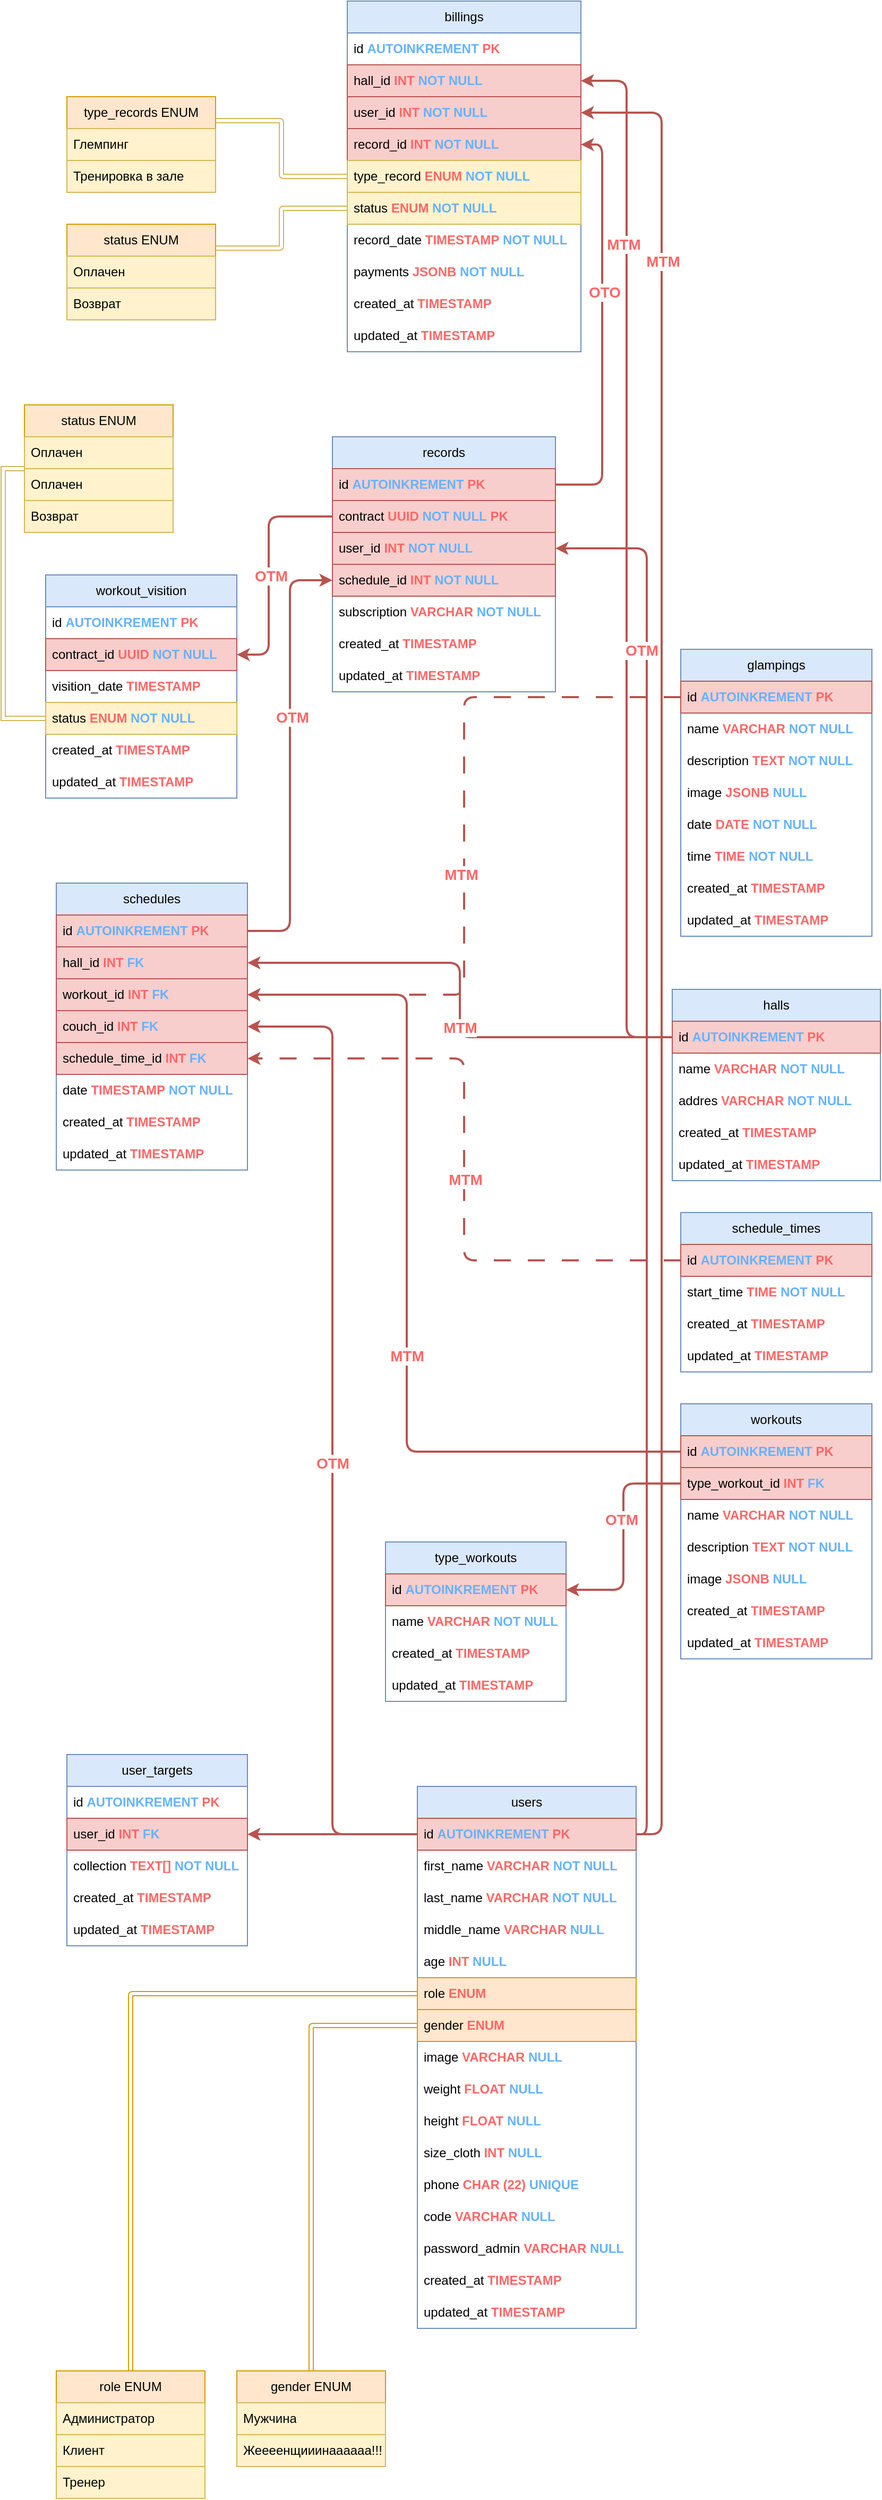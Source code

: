 <mxfile version="23.1.5" type="device" pages="2">
  <diagram id="YjDJqb5pIsC0xwP5nwSl" name="Database">
    <mxGraphModel dx="2261" dy="1962" grid="1" gridSize="10" guides="1" tooltips="1" connect="1" arrows="1" fold="1" page="1" pageScale="1" pageWidth="827" pageHeight="1169" math="0" shadow="0">
      <root>
        <mxCell id="0" />
        <mxCell id="1" parent="0" />
        <mxCell id="2" value="users" style="swimlane;fontStyle=0;childLayout=stackLayout;horizontal=1;startSize=30;horizontalStack=0;resizeParent=1;resizeParentMax=0;resizeLast=0;collapsible=1;marginBottom=0;whiteSpace=wrap;html=1;fillColor=#dae8fc;strokeColor=#6c8ebf;" parent="1" vertex="1">
          <mxGeometry x="370" y="730" width="206" height="510" as="geometry" />
        </mxCell>
        <mxCell id="3" value="id &lt;b&gt;&lt;font color=&quot;#66b2ff&quot;&gt;AUTOINKREMENT&lt;/font&gt;&lt;/b&gt; &lt;b&gt;&lt;font color=&quot;#ff6666&quot;&gt;PK&lt;/font&gt;&lt;/b&gt;" style="text;strokeColor=#b85450;fillColor=#f8cecc;align=left;verticalAlign=middle;spacingLeft=4;spacingRight=4;overflow=hidden;points=[[0,0.5],[1,0.5]];portConstraint=eastwest;rotatable=0;whiteSpace=wrap;html=1;" parent="2" vertex="1">
          <mxGeometry y="30" width="206" height="30" as="geometry" />
        </mxCell>
        <mxCell id="4" value="first_name &lt;b&gt;&lt;font color=&quot;#ff6666&quot;&gt;VARCHAR&lt;/font&gt;&lt;/b&gt; &lt;b&gt;&lt;font color=&quot;#66b2ff&quot;&gt;NOT NULL&lt;/font&gt;&lt;/b&gt;" style="text;strokeColor=none;fillColor=none;align=left;verticalAlign=middle;spacingLeft=4;spacingRight=4;overflow=hidden;points=[[0,0.5],[1,0.5]];portConstraint=eastwest;rotatable=0;whiteSpace=wrap;html=1;" parent="2" vertex="1">
          <mxGeometry y="60" width="206" height="30" as="geometry" />
        </mxCell>
        <mxCell id="5" value="last_name&amp;nbsp;&lt;b style=&quot;border-color: var(--border-color);&quot;&gt;&lt;font style=&quot;border-color: var(--border-color);&quot; color=&quot;#ff6666&quot;&gt;VARCHAR&lt;/font&gt;&lt;/b&gt;&amp;nbsp;&lt;b style=&quot;border-color: var(--border-color);&quot;&gt;&lt;font style=&quot;border-color: var(--border-color);&quot; color=&quot;#66b2ff&quot;&gt;NOT NULL&lt;/font&gt;&lt;/b&gt;" style="text;strokeColor=none;fillColor=none;align=left;verticalAlign=middle;spacingLeft=4;spacingRight=4;overflow=hidden;points=[[0,0.5],[1,0.5]];portConstraint=eastwest;rotatable=0;whiteSpace=wrap;html=1;" parent="2" vertex="1">
          <mxGeometry y="90" width="206" height="30" as="geometry" />
        </mxCell>
        <mxCell id="6" value="middle_name&amp;nbsp;&lt;b style=&quot;border-color: var(--border-color);&quot;&gt;&lt;font style=&quot;border-color: var(--border-color);&quot; color=&quot;#ff6666&quot;&gt;VARCHAR&lt;/font&gt;&lt;/b&gt;&amp;nbsp;&lt;b style=&quot;border-color: var(--border-color);&quot;&gt;&lt;font style=&quot;border-color: var(--border-color);&quot; color=&quot;#66b2ff&quot;&gt;NULL&lt;/font&gt;&lt;/b&gt;" style="text;strokeColor=none;fillColor=none;align=left;verticalAlign=middle;spacingLeft=4;spacingRight=4;overflow=hidden;points=[[0,0.5],[1,0.5]];portConstraint=eastwest;rotatable=0;whiteSpace=wrap;html=1;" parent="2" vertex="1">
          <mxGeometry y="120" width="206" height="30" as="geometry" />
        </mxCell>
        <mxCell id="25" value="age &lt;font color=&quot;#ff6666&quot;&gt;&lt;b&gt;INT&lt;/b&gt;&lt;/font&gt; &lt;b&gt;&lt;font color=&quot;#66b2ff&quot;&gt;NULL&lt;/font&gt;&lt;/b&gt;" style="text;strokeColor=none;fillColor=none;align=left;verticalAlign=middle;spacingLeft=4;spacingRight=4;overflow=hidden;points=[[0,0.5],[1,0.5]];portConstraint=eastwest;rotatable=0;whiteSpace=wrap;html=1;" parent="2" vertex="1">
          <mxGeometry y="150" width="206" height="30" as="geometry" />
        </mxCell>
        <mxCell id="7" value="role &lt;b&gt;&lt;font color=&quot;#ff6666&quot;&gt;ENUM&lt;/font&gt;&lt;/b&gt;" style="text;strokeColor=#d79b00;fillColor=#ffe6cc;align=left;verticalAlign=middle;spacingLeft=4;spacingRight=4;overflow=hidden;points=[[0,0.5],[1,0.5]];portConstraint=eastwest;rotatable=0;whiteSpace=wrap;html=1;" parent="2" vertex="1">
          <mxGeometry y="180" width="206" height="30" as="geometry" />
        </mxCell>
        <mxCell id="24" value="gender &lt;b&gt;&lt;font color=&quot;#ff6666&quot;&gt;ENUM&lt;/font&gt;&lt;/b&gt;" style="text;strokeColor=#d79b00;fillColor=#ffe6cc;align=left;verticalAlign=middle;spacingLeft=4;spacingRight=4;overflow=hidden;points=[[0,0.5],[1,0.5]];portConstraint=eastwest;rotatable=0;whiteSpace=wrap;html=1;" parent="2" vertex="1">
          <mxGeometry y="210" width="206" height="30" as="geometry" />
        </mxCell>
        <mxCell id="20" value="image &lt;b&gt;&lt;font color=&quot;#ff6666&quot;&gt;VARCHAR&lt;/font&gt;&lt;/b&gt; &lt;b&gt;&lt;font color=&quot;#66b2ff&quot;&gt;NULL&lt;/font&gt;&lt;/b&gt;" style="text;strokeColor=none;fillColor=none;align=left;verticalAlign=middle;spacingLeft=4;spacingRight=4;overflow=hidden;points=[[0,0.5],[1,0.5]];portConstraint=eastwest;rotatable=0;whiteSpace=wrap;html=1;" parent="2" vertex="1">
          <mxGeometry y="240" width="206" height="30" as="geometry" />
        </mxCell>
        <mxCell id="16" value="weight &lt;b&gt;&lt;font color=&quot;#ff6666&quot;&gt;FLOAT&lt;/font&gt;&lt;/b&gt;&amp;nbsp;&lt;b style=&quot;border-color: var(--border-color);&quot;&gt;&lt;font style=&quot;border-color: var(--border-color);&quot; color=&quot;#66b2ff&quot;&gt;NULL&lt;/font&gt;&lt;/b&gt;" style="text;strokeColor=none;fillColor=none;align=left;verticalAlign=middle;spacingLeft=4;spacingRight=4;overflow=hidden;points=[[0,0.5],[1,0.5]];portConstraint=eastwest;rotatable=0;whiteSpace=wrap;html=1;" parent="2" vertex="1">
          <mxGeometry y="270" width="206" height="30" as="geometry" />
        </mxCell>
        <mxCell id="17" value="height&amp;nbsp;&lt;b style=&quot;border-color: var(--border-color);&quot;&gt;&lt;font style=&quot;border-color: var(--border-color);&quot; color=&quot;#ff6666&quot;&gt;FLOAT&lt;/font&gt;&lt;/b&gt;&amp;nbsp;&lt;b style=&quot;border-color: var(--border-color);&quot;&gt;&lt;font style=&quot;border-color: var(--border-color);&quot; color=&quot;#66b2ff&quot;&gt;NULL&lt;/font&gt;&lt;/b&gt;" style="text;strokeColor=none;fillColor=none;align=left;verticalAlign=middle;spacingLeft=4;spacingRight=4;overflow=hidden;points=[[0,0.5],[1,0.5]];portConstraint=eastwest;rotatable=0;whiteSpace=wrap;html=1;" parent="2" vertex="1">
          <mxGeometry y="300" width="206" height="30" as="geometry" />
        </mxCell>
        <mxCell id="18" value="size_cloth&amp;nbsp;&lt;font style=&quot;border-color: var(--border-color);&quot; color=&quot;#ff6666&quot;&gt;&lt;b style=&quot;border-color: var(--border-color);&quot;&gt;INT&lt;/b&gt;&lt;/font&gt;&amp;nbsp;&lt;b style=&quot;border-color: var(--border-color);&quot;&gt;&lt;font style=&quot;border-color: var(--border-color);&quot; color=&quot;#66b2ff&quot;&gt;NULL&lt;/font&gt;&lt;/b&gt;" style="text;strokeColor=none;fillColor=none;align=left;verticalAlign=middle;spacingLeft=4;spacingRight=4;overflow=hidden;points=[[0,0.5],[1,0.5]];portConstraint=eastwest;rotatable=0;whiteSpace=wrap;html=1;" parent="2" vertex="1">
          <mxGeometry y="330" width="206" height="30" as="geometry" />
        </mxCell>
        <mxCell id="8" value="phone &lt;b&gt;&lt;font color=&quot;#ff6666&quot;&gt;CHAR (22)&lt;/font&gt;&lt;/b&gt; &lt;b&gt;&lt;font color=&quot;#66b2ff&quot;&gt;UNIQUE&lt;/font&gt;&lt;/b&gt;" style="text;strokeColor=none;fillColor=none;align=left;verticalAlign=middle;spacingLeft=4;spacingRight=4;overflow=hidden;points=[[0,0.5],[1,0.5]];portConstraint=eastwest;rotatable=0;whiteSpace=wrap;html=1;" parent="2" vertex="1">
          <mxGeometry y="360" width="206" height="30" as="geometry" />
        </mxCell>
        <mxCell id="9" value="code&amp;nbsp;&lt;b style=&quot;border-color: var(--border-color);&quot;&gt;&lt;font style=&quot;border-color: var(--border-color);&quot; color=&quot;#ff6666&quot;&gt;VARCHAR&lt;/font&gt;&lt;/b&gt;&amp;nbsp;&lt;b style=&quot;border-color: var(--border-color);&quot;&gt;&lt;font style=&quot;border-color: var(--border-color);&quot; color=&quot;#66b2ff&quot;&gt;NULL&lt;/font&gt;&lt;/b&gt;" style="text;strokeColor=none;fillColor=none;align=left;verticalAlign=middle;spacingLeft=4;spacingRight=4;overflow=hidden;points=[[0,0.5],[1,0.5]];portConstraint=eastwest;rotatable=0;whiteSpace=wrap;html=1;" parent="2" vertex="1">
          <mxGeometry y="390" width="206" height="30" as="geometry" />
        </mxCell>
        <mxCell id="10" value="password_admin&amp;nbsp;&lt;b style=&quot;border-color: var(--border-color);&quot;&gt;&lt;font style=&quot;border-color: var(--border-color);&quot; color=&quot;#ff6666&quot;&gt;VARCHAR&lt;/font&gt;&lt;/b&gt;&amp;nbsp;&lt;b style=&quot;border-color: var(--border-color);&quot;&gt;&lt;font style=&quot;border-color: var(--border-color);&quot; color=&quot;#66b2ff&quot;&gt;NULL&lt;/font&gt;&lt;/b&gt;" style="text;strokeColor=none;fillColor=none;align=left;verticalAlign=middle;spacingLeft=4;spacingRight=4;overflow=hidden;points=[[0,0.5],[1,0.5]];portConstraint=eastwest;rotatable=0;whiteSpace=wrap;html=1;" parent="2" vertex="1">
          <mxGeometry y="420" width="206" height="30" as="geometry" />
        </mxCell>
        <mxCell id="11" value="created_at &lt;b&gt;&lt;font color=&quot;#ff6666&quot;&gt;TIMESTAMP&lt;/font&gt;&lt;/b&gt;" style="text;strokeColor=none;fillColor=none;align=left;verticalAlign=middle;spacingLeft=4;spacingRight=4;overflow=hidden;points=[[0,0.5],[1,0.5]];portConstraint=eastwest;rotatable=0;whiteSpace=wrap;html=1;" parent="2" vertex="1">
          <mxGeometry y="450" width="206" height="30" as="geometry" />
        </mxCell>
        <mxCell id="12" value="updated_at&amp;nbsp;&lt;b style=&quot;border-color: var(--border-color);&quot;&gt;&lt;font style=&quot;border-color: var(--border-color);&quot; color=&quot;#ff6666&quot;&gt;TIMESTAMP&lt;/font&gt;&lt;/b&gt;" style="text;strokeColor=none;fillColor=none;align=left;verticalAlign=middle;spacingLeft=4;spacingRight=4;overflow=hidden;points=[[0,0.5],[1,0.5]];portConstraint=eastwest;rotatable=0;whiteSpace=wrap;html=1;" parent="2" vertex="1">
          <mxGeometry y="480" width="206" height="30" as="geometry" />
        </mxCell>
        <mxCell id="45" style="edgeStyle=orthogonalEdgeStyle;shape=link;html=1;exitX=0.5;exitY=0;exitDx=0;exitDy=0;fillColor=#ffe6cc;strokeColor=#d79b00;" parent="1" source="26" target="7" edge="1">
          <mxGeometry relative="1" as="geometry" />
        </mxCell>
        <mxCell id="26" value="role ENUM" style="swimlane;fontStyle=0;childLayout=stackLayout;horizontal=1;startSize=30;horizontalStack=0;resizeParent=1;resizeParentMax=0;resizeLast=0;collapsible=1;marginBottom=0;whiteSpace=wrap;html=1;fillColor=#ffe6cc;strokeColor=#d79b00;" parent="1" vertex="1">
          <mxGeometry x="30" y="1280" width="140" height="120" as="geometry" />
        </mxCell>
        <mxCell id="27" value="Администратор" style="text;strokeColor=#d6b656;fillColor=#fff2cc;align=left;verticalAlign=middle;spacingLeft=4;spacingRight=4;overflow=hidden;points=[[0,0.5],[1,0.5]];portConstraint=eastwest;rotatable=0;whiteSpace=wrap;html=1;" parent="26" vertex="1">
          <mxGeometry y="30" width="140" height="30" as="geometry" />
        </mxCell>
        <mxCell id="28" value="Клиент" style="text;strokeColor=#d6b656;fillColor=#fff2cc;align=left;verticalAlign=middle;spacingLeft=4;spacingRight=4;overflow=hidden;points=[[0,0.5],[1,0.5]];portConstraint=eastwest;rotatable=0;whiteSpace=wrap;html=1;" parent="26" vertex="1">
          <mxGeometry y="60" width="140" height="30" as="geometry" />
        </mxCell>
        <mxCell id="43" value="Тренер" style="text;strokeColor=#d6b656;fillColor=#fff2cc;align=left;verticalAlign=middle;spacingLeft=4;spacingRight=4;overflow=hidden;points=[[0,0.5],[1,0.5]];portConstraint=eastwest;rotatable=0;whiteSpace=wrap;html=1;" parent="26" vertex="1">
          <mxGeometry y="90" width="140" height="30" as="geometry" />
        </mxCell>
        <mxCell id="50" style="edgeStyle=orthogonalEdgeStyle;shape=link;html=1;exitX=0.5;exitY=0;exitDx=0;exitDy=0;fillColor=#ffe6cc;strokeColor=#d79b00;" parent="1" source="46" target="24" edge="1">
          <mxGeometry relative="1" as="geometry" />
        </mxCell>
        <mxCell id="46" value="&lt;span style=&quot;text-align: left;&quot;&gt;gender&lt;/span&gt;&amp;nbsp;ENUM" style="swimlane;fontStyle=0;childLayout=stackLayout;horizontal=1;startSize=30;horizontalStack=0;resizeParent=1;resizeParentMax=0;resizeLast=0;collapsible=1;marginBottom=0;whiteSpace=wrap;html=1;fillColor=#ffe6cc;strokeColor=#d79b00;" parent="1" vertex="1">
          <mxGeometry x="200" y="1280" width="140" height="90" as="geometry" />
        </mxCell>
        <mxCell id="47" value="Мужчина" style="text;strokeColor=#d6b656;fillColor=#fff2cc;align=left;verticalAlign=middle;spacingLeft=4;spacingRight=4;overflow=hidden;points=[[0,0.5],[1,0.5]];portConstraint=eastwest;rotatable=0;whiteSpace=wrap;html=1;" parent="46" vertex="1">
          <mxGeometry y="30" width="140" height="30" as="geometry" />
        </mxCell>
        <mxCell id="49" value="Жеееенщииинаааааа!!!" style="text;strokeColor=#d6b656;fillColor=#fff2cc;align=left;verticalAlign=middle;spacingLeft=4;spacingRight=4;overflow=hidden;points=[[0,0.5],[1,0.5]];portConstraint=eastwest;rotatable=0;whiteSpace=wrap;html=1;" parent="46" vertex="1">
          <mxGeometry y="60" width="140" height="30" as="geometry" />
        </mxCell>
        <mxCell id="51" value="type_workouts" style="swimlane;fontStyle=0;childLayout=stackLayout;horizontal=1;startSize=30;horizontalStack=0;resizeParent=1;resizeParentMax=0;resizeLast=0;collapsible=1;marginBottom=0;whiteSpace=wrap;html=1;fillColor=#dae8fc;strokeColor=#6c8ebf;" parent="1" vertex="1">
          <mxGeometry x="340" y="500" width="170" height="150" as="geometry" />
        </mxCell>
        <mxCell id="52" value="id&amp;nbsp;&lt;b style=&quot;border-color: var(--border-color);&quot;&gt;&lt;font style=&quot;border-color: var(--border-color);&quot; color=&quot;#66b2ff&quot;&gt;AUTOINKREMENT&lt;/font&gt;&lt;/b&gt;&amp;nbsp;&lt;b style=&quot;border-color: var(--border-color);&quot;&gt;&lt;font style=&quot;border-color: var(--border-color);&quot; color=&quot;#ff6666&quot;&gt;PK&lt;/font&gt;&lt;/b&gt;" style="text;strokeColor=#b85450;fillColor=#f8cecc;align=left;verticalAlign=middle;spacingLeft=4;spacingRight=4;overflow=hidden;points=[[0,0.5],[1,0.5]];portConstraint=eastwest;rotatable=0;whiteSpace=wrap;html=1;" parent="51" vertex="1">
          <mxGeometry y="30" width="170" height="30" as="geometry" />
        </mxCell>
        <mxCell id="53" value="name&amp;nbsp;&lt;b style=&quot;border-color: var(--border-color);&quot;&gt;&lt;font style=&quot;border-color: var(--border-color);&quot; color=&quot;#ff6666&quot;&gt;VARCHAR&lt;/font&gt;&lt;/b&gt;&amp;nbsp;&lt;b style=&quot;border-color: var(--border-color);&quot;&gt;&lt;font style=&quot;border-color: var(--border-color);&quot; color=&quot;#66b2ff&quot;&gt;NOT NULL&lt;/font&gt;&lt;/b&gt;" style="text;strokeColor=none;fillColor=none;align=left;verticalAlign=middle;spacingLeft=4;spacingRight=4;overflow=hidden;points=[[0,0.5],[1,0.5]];portConstraint=eastwest;rotatable=0;whiteSpace=wrap;html=1;" parent="51" vertex="1">
          <mxGeometry y="60" width="170" height="30" as="geometry" />
        </mxCell>
        <mxCell id="68" value="created_at&amp;nbsp;&lt;b style=&quot;border-color: var(--border-color);&quot;&gt;&lt;font style=&quot;border-color: var(--border-color);&quot; color=&quot;#ff6666&quot;&gt;TIMESTAMP&lt;/font&gt;&lt;/b&gt;" style="text;strokeColor=none;fillColor=none;align=left;verticalAlign=middle;spacingLeft=4;spacingRight=4;overflow=hidden;points=[[0,0.5],[1,0.5]];portConstraint=eastwest;rotatable=0;whiteSpace=wrap;html=1;" parent="51" vertex="1">
          <mxGeometry y="90" width="170" height="30" as="geometry" />
        </mxCell>
        <mxCell id="69" value="updated_at&amp;nbsp;&lt;b style=&quot;border-color: var(--border-color);&quot;&gt;&lt;font style=&quot;border-color: var(--border-color);&quot; color=&quot;#ff6666&quot;&gt;TIMESTAMP&lt;/font&gt;&lt;/b&gt;" style="text;strokeColor=none;fillColor=none;align=left;verticalAlign=middle;spacingLeft=4;spacingRight=4;overflow=hidden;points=[[0,0.5],[1,0.5]];portConstraint=eastwest;rotatable=0;whiteSpace=wrap;html=1;" parent="51" vertex="1">
          <mxGeometry y="120" width="170" height="30" as="geometry" />
        </mxCell>
        <mxCell id="70" value="workouts" style="swimlane;fontStyle=0;childLayout=stackLayout;horizontal=1;startSize=30;horizontalStack=0;resizeParent=1;resizeParentMax=0;resizeLast=0;collapsible=1;marginBottom=0;whiteSpace=wrap;html=1;fillColor=#dae8fc;strokeColor=#6c8ebf;" parent="1" vertex="1">
          <mxGeometry x="618" y="370" width="180" height="240" as="geometry" />
        </mxCell>
        <mxCell id="71" value="id&amp;nbsp;&lt;b style=&quot;border-color: var(--border-color);&quot;&gt;&lt;font style=&quot;border-color: var(--border-color);&quot; color=&quot;#66b2ff&quot;&gt;AUTOINKREMENT&lt;/font&gt;&lt;/b&gt;&amp;nbsp;&lt;b style=&quot;border-color: var(--border-color);&quot;&gt;&lt;font style=&quot;border-color: var(--border-color);&quot; color=&quot;#ff6666&quot;&gt;PK&lt;/font&gt;&lt;/b&gt;" style="text;strokeColor=#b85450;fillColor=#f8cecc;align=left;verticalAlign=middle;spacingLeft=4;spacingRight=4;overflow=hidden;points=[[0,0.5],[1,0.5]];portConstraint=eastwest;rotatable=0;whiteSpace=wrap;html=1;" parent="70" vertex="1">
          <mxGeometry y="30" width="180" height="30" as="geometry" />
        </mxCell>
        <mxCell id="77" value="&lt;span style=&quot;text-align: center;&quot;&gt;type_workout_id &lt;b&gt;&lt;font color=&quot;#ff6666&quot;&gt;INT&lt;/font&gt;&lt;/b&gt; &lt;b&gt;&lt;font color=&quot;#66b2ff&quot;&gt;FK&lt;/font&gt;&lt;/b&gt;&lt;/span&gt;" style="text;strokeColor=#b85450;fillColor=#f8cecc;align=left;verticalAlign=middle;spacingLeft=4;spacingRight=4;overflow=hidden;points=[[0,0.5],[1,0.5]];portConstraint=eastwest;rotatable=0;whiteSpace=wrap;html=1;" parent="70" vertex="1">
          <mxGeometry y="60" width="180" height="30" as="geometry" />
        </mxCell>
        <mxCell id="72" value="name&amp;nbsp;&lt;b style=&quot;border-color: var(--border-color);&quot;&gt;&lt;font style=&quot;border-color: var(--border-color);&quot; color=&quot;#ff6666&quot;&gt;VARCHAR&lt;/font&gt;&lt;/b&gt;&amp;nbsp;&lt;b style=&quot;border-color: var(--border-color);&quot;&gt;&lt;font style=&quot;border-color: var(--border-color);&quot; color=&quot;#66b2ff&quot;&gt;NOT NULL&lt;/font&gt;&lt;/b&gt;" style="text;strokeColor=none;fillColor=none;align=left;verticalAlign=middle;spacingLeft=4;spacingRight=4;overflow=hidden;points=[[0,0.5],[1,0.5]];portConstraint=eastwest;rotatable=0;whiteSpace=wrap;html=1;" parent="70" vertex="1">
          <mxGeometry y="90" width="180" height="30" as="geometry" />
        </mxCell>
        <mxCell id="75" value="description&amp;nbsp;&lt;b style=&quot;border-color: var(--border-color);&quot;&gt;&lt;font style=&quot;border-color: var(--border-color);&quot; color=&quot;#ff6666&quot;&gt;TEXT&lt;/font&gt;&lt;/b&gt;&amp;nbsp;&lt;b style=&quot;border-color: var(--border-color);&quot;&gt;&lt;font style=&quot;border-color: var(--border-color);&quot; color=&quot;#66b2ff&quot;&gt;NOT NULL&lt;/font&gt;&lt;/b&gt;" style="text;strokeColor=none;fillColor=none;align=left;verticalAlign=middle;spacingLeft=4;spacingRight=4;overflow=hidden;points=[[0,0.5],[1,0.5]];portConstraint=eastwest;rotatable=0;whiteSpace=wrap;html=1;" parent="70" vertex="1">
          <mxGeometry y="120" width="180" height="30" as="geometry" />
        </mxCell>
        <mxCell id="76" value="image &lt;b&gt;&lt;font color=&quot;#ff6666&quot;&gt;JSONB&amp;nbsp;&lt;/font&gt;&lt;/b&gt;&lt;b style=&quot;border-color: var(--border-color);&quot;&gt;&lt;font style=&quot;border-color: var(--border-color);&quot; color=&quot;#66b2ff&quot;&gt;NULL&lt;/font&gt;&lt;/b&gt;" style="text;strokeColor=none;fillColor=none;align=left;verticalAlign=middle;spacingLeft=4;spacingRight=4;overflow=hidden;points=[[0,0.5],[1,0.5]];portConstraint=eastwest;rotatable=0;whiteSpace=wrap;html=1;" parent="70" vertex="1">
          <mxGeometry y="150" width="180" height="30" as="geometry" />
        </mxCell>
        <mxCell id="82" value="created_at&amp;nbsp;&lt;b style=&quot;border-color: var(--border-color);&quot;&gt;&lt;font style=&quot;border-color: var(--border-color);&quot; color=&quot;#ff6666&quot;&gt;TIMESTAMP&lt;/font&gt;&lt;/b&gt;" style="text;strokeColor=none;fillColor=none;align=left;verticalAlign=middle;spacingLeft=4;spacingRight=4;overflow=hidden;points=[[0,0.5],[1,0.5]];portConstraint=eastwest;rotatable=0;whiteSpace=wrap;html=1;" parent="70" vertex="1">
          <mxGeometry y="180" width="180" height="30" as="geometry" />
        </mxCell>
        <mxCell id="83" value="updated_at&amp;nbsp;&lt;b style=&quot;border-color: var(--border-color);&quot;&gt;&lt;font style=&quot;border-color: var(--border-color);&quot; color=&quot;#ff6666&quot;&gt;TIMESTAMP&lt;/font&gt;&lt;/b&gt;" style="text;strokeColor=none;fillColor=none;align=left;verticalAlign=middle;spacingLeft=4;spacingRight=4;overflow=hidden;points=[[0,0.5],[1,0.5]];portConstraint=eastwest;rotatable=0;whiteSpace=wrap;html=1;" parent="70" vertex="1">
          <mxGeometry y="210" width="180" height="30" as="geometry" />
        </mxCell>
        <mxCell id="84" value="glampings" style="swimlane;fontStyle=0;childLayout=stackLayout;horizontal=1;startSize=30;horizontalStack=0;resizeParent=1;resizeParentMax=0;resizeLast=0;collapsible=1;marginBottom=0;whiteSpace=wrap;html=1;fillColor=#dae8fc;strokeColor=#6c8ebf;" parent="1" vertex="1">
          <mxGeometry x="618" y="-340" width="180" height="270" as="geometry" />
        </mxCell>
        <mxCell id="85" value="id&amp;nbsp;&lt;b style=&quot;border-color: var(--border-color);&quot;&gt;&lt;font style=&quot;border-color: var(--border-color);&quot; color=&quot;#66b2ff&quot;&gt;AUTOINKREMENT&lt;/font&gt;&lt;/b&gt;&amp;nbsp;&lt;b style=&quot;border-color: var(--border-color);&quot;&gt;&lt;font style=&quot;border-color: var(--border-color);&quot; color=&quot;#ff6666&quot;&gt;PK&lt;/font&gt;&lt;/b&gt;" style="text;strokeColor=#b85450;fillColor=#f8cecc;align=left;verticalAlign=middle;spacingLeft=4;spacingRight=4;overflow=hidden;points=[[0,0.5],[1,0.5]];portConstraint=eastwest;rotatable=0;whiteSpace=wrap;html=1;" parent="84" vertex="1">
          <mxGeometry y="30" width="180" height="30" as="geometry" />
        </mxCell>
        <mxCell id="87" value="name&amp;nbsp;&lt;b style=&quot;border-color: var(--border-color);&quot;&gt;&lt;font style=&quot;border-color: var(--border-color);&quot; color=&quot;#ff6666&quot;&gt;VARCHAR&lt;/font&gt;&lt;/b&gt;&amp;nbsp;&lt;b style=&quot;border-color: var(--border-color);&quot;&gt;&lt;font style=&quot;border-color: var(--border-color);&quot; color=&quot;#66b2ff&quot;&gt;NOT NULL&lt;/font&gt;&lt;/b&gt;" style="text;strokeColor=none;fillColor=none;align=left;verticalAlign=middle;spacingLeft=4;spacingRight=4;overflow=hidden;points=[[0,0.5],[1,0.5]];portConstraint=eastwest;rotatable=0;whiteSpace=wrap;html=1;" parent="84" vertex="1">
          <mxGeometry y="60" width="180" height="30" as="geometry" />
        </mxCell>
        <mxCell id="88" value="description&amp;nbsp;&lt;b style=&quot;border-color: var(--border-color);&quot;&gt;&lt;font style=&quot;border-color: var(--border-color);&quot; color=&quot;#ff6666&quot;&gt;TEXT&lt;/font&gt;&lt;/b&gt;&amp;nbsp;&lt;b style=&quot;border-color: var(--border-color);&quot;&gt;&lt;font style=&quot;border-color: var(--border-color);&quot; color=&quot;#66b2ff&quot;&gt;NOT NULL&lt;/font&gt;&lt;/b&gt;" style="text;strokeColor=none;fillColor=none;align=left;verticalAlign=middle;spacingLeft=4;spacingRight=4;overflow=hidden;points=[[0,0.5],[1,0.5]];portConstraint=eastwest;rotatable=0;whiteSpace=wrap;html=1;" parent="84" vertex="1">
          <mxGeometry y="90" width="180" height="30" as="geometry" />
        </mxCell>
        <mxCell id="89" value="image &lt;b&gt;&lt;font color=&quot;#ff6666&quot;&gt;JSONB&amp;nbsp;&lt;/font&gt;&lt;/b&gt;&lt;b style=&quot;border-color: var(--border-color);&quot;&gt;&lt;font style=&quot;border-color: var(--border-color);&quot; color=&quot;#66b2ff&quot;&gt;NULL&lt;/font&gt;&lt;/b&gt;" style="text;strokeColor=none;fillColor=none;align=left;verticalAlign=middle;spacingLeft=4;spacingRight=4;overflow=hidden;points=[[0,0.5],[1,0.5]];portConstraint=eastwest;rotatable=0;whiteSpace=wrap;html=1;" parent="84" vertex="1">
          <mxGeometry y="120" width="180" height="30" as="geometry" />
        </mxCell>
        <mxCell id="119" value="date &lt;b&gt;&lt;font color=&quot;#ff6666&quot;&gt;DATE &lt;/font&gt;&lt;font color=&quot;#66b2ff&quot;&gt;NOT NULL&lt;/font&gt;&lt;/b&gt;" style="text;strokeColor=none;fillColor=none;align=left;verticalAlign=middle;spacingLeft=4;spacingRight=4;overflow=hidden;points=[[0,0.5],[1,0.5]];portConstraint=eastwest;rotatable=0;whiteSpace=wrap;html=1;" parent="84" vertex="1">
          <mxGeometry y="150" width="180" height="30" as="geometry" />
        </mxCell>
        <mxCell id="120" value="time&amp;nbsp;&lt;b&gt;&lt;font color=&quot;#ff6666&quot;&gt;TIME&amp;nbsp;&lt;/font&gt;&lt;font color=&quot;#66b2ff&quot;&gt;NOT NULL&lt;/font&gt;&lt;/b&gt;" style="text;strokeColor=none;fillColor=none;align=left;verticalAlign=middle;spacingLeft=4;spacingRight=4;overflow=hidden;points=[[0,0.5],[1,0.5]];portConstraint=eastwest;rotatable=0;whiteSpace=wrap;html=1;" parent="84" vertex="1">
          <mxGeometry y="180" width="180" height="30" as="geometry" />
        </mxCell>
        <mxCell id="90" value="created_at&amp;nbsp;&lt;b style=&quot;border-color: var(--border-color);&quot;&gt;&lt;font style=&quot;border-color: var(--border-color);&quot; color=&quot;#ff6666&quot;&gt;TIMESTAMP&lt;/font&gt;&lt;/b&gt;" style="text;strokeColor=none;fillColor=none;align=left;verticalAlign=middle;spacingLeft=4;spacingRight=4;overflow=hidden;points=[[0,0.5],[1,0.5]];portConstraint=eastwest;rotatable=0;whiteSpace=wrap;html=1;" parent="84" vertex="1">
          <mxGeometry y="210" width="180" height="30" as="geometry" />
        </mxCell>
        <mxCell id="91" value="updated_at&amp;nbsp;&lt;b style=&quot;border-color: var(--border-color);&quot;&gt;&lt;font style=&quot;border-color: var(--border-color);&quot; color=&quot;#ff6666&quot;&gt;TIMESTAMP&lt;/font&gt;&lt;/b&gt;" style="text;strokeColor=none;fillColor=none;align=left;verticalAlign=middle;spacingLeft=4;spacingRight=4;overflow=hidden;points=[[0,0.5],[1,0.5]];portConstraint=eastwest;rotatable=0;whiteSpace=wrap;html=1;" parent="84" vertex="1">
          <mxGeometry y="240" width="180" height="30" as="geometry" />
        </mxCell>
        <mxCell id="100" value="schedules" style="swimlane;fontStyle=0;childLayout=stackLayout;horizontal=1;startSize=30;horizontalStack=0;resizeParent=1;resizeParentMax=0;resizeLast=0;collapsible=1;marginBottom=0;whiteSpace=wrap;html=1;fillColor=#dae8fc;strokeColor=#6c8ebf;" parent="1" vertex="1">
          <mxGeometry x="30" y="-120" width="180" height="270" as="geometry" />
        </mxCell>
        <mxCell id="101" value="id&amp;nbsp;&lt;b style=&quot;border-color: var(--border-color);&quot;&gt;&lt;font style=&quot;border-color: var(--border-color);&quot; color=&quot;#66b2ff&quot;&gt;AUTOINKREMENT&lt;/font&gt;&lt;/b&gt;&amp;nbsp;&lt;b style=&quot;border-color: var(--border-color);&quot;&gt;&lt;font style=&quot;border-color: var(--border-color);&quot; color=&quot;#ff6666&quot;&gt;PK&lt;/font&gt;&lt;/b&gt;" style="text;strokeColor=#b85450;fillColor=#f8cecc;align=left;verticalAlign=middle;spacingLeft=4;spacingRight=4;overflow=hidden;points=[[0,0.5],[1,0.5]];portConstraint=eastwest;rotatable=0;whiteSpace=wrap;html=1;" parent="100" vertex="1">
          <mxGeometry y="30" width="180" height="30" as="geometry" />
        </mxCell>
        <mxCell id="102" value="&lt;span style=&quot;text-align: center;&quot;&gt;hall_id&amp;nbsp;&lt;b&gt;&lt;font color=&quot;#ff6666&quot;&gt;INT&lt;/font&gt;&lt;/b&gt; &lt;b&gt;&lt;font color=&quot;#66b2ff&quot;&gt;FK&lt;/font&gt;&lt;/b&gt;&lt;/span&gt;" style="text;strokeColor=#b85450;fillColor=#f8cecc;align=left;verticalAlign=middle;spacingLeft=4;spacingRight=4;overflow=hidden;points=[[0,0.5],[1,0.5]];portConstraint=eastwest;rotatable=0;whiteSpace=wrap;html=1;" parent="100" vertex="1">
          <mxGeometry y="60" width="180" height="30" as="geometry" />
        </mxCell>
        <mxCell id="127" value="&lt;span style=&quot;text-align: center;&quot;&gt;workout_id&amp;nbsp;&lt;b&gt;&lt;font color=&quot;#ff6666&quot;&gt;INT&lt;/font&gt;&lt;/b&gt; &lt;b&gt;&lt;font color=&quot;#66b2ff&quot;&gt;FK&lt;/font&gt;&lt;/b&gt;&lt;/span&gt;" style="text;strokeColor=#b85450;fillColor=#f8cecc;align=left;verticalAlign=middle;spacingLeft=4;spacingRight=4;overflow=hidden;points=[[0,0.5],[1,0.5]];portConstraint=eastwest;rotatable=0;whiteSpace=wrap;html=1;" parent="100" vertex="1">
          <mxGeometry y="90" width="180" height="30" as="geometry" />
        </mxCell>
        <mxCell id="129" value="&lt;span style=&quot;text-align: center;&quot;&gt;couch_id&amp;nbsp;&lt;b&gt;&lt;font color=&quot;#ff6666&quot;&gt;INT&lt;/font&gt;&lt;/b&gt; &lt;b&gt;&lt;font color=&quot;#66b2ff&quot;&gt;FK&lt;/font&gt;&lt;/b&gt;&lt;/span&gt;" style="text;strokeColor=#b85450;fillColor=#f8cecc;align=left;verticalAlign=middle;spacingLeft=4;spacingRight=4;overflow=hidden;points=[[0,0.5],[1,0.5]];portConstraint=eastwest;rotatable=0;whiteSpace=wrap;html=1;" parent="100" vertex="1">
          <mxGeometry y="120" width="180" height="30" as="geometry" />
        </mxCell>
        <mxCell id="128" value="&lt;span style=&quot;text-align: center;&quot;&gt;schedule_time_id&amp;nbsp;&lt;b&gt;&lt;font color=&quot;#ff6666&quot;&gt;INT&lt;/font&gt;&lt;/b&gt; &lt;b&gt;&lt;font color=&quot;#66b2ff&quot;&gt;FK&lt;/font&gt;&lt;/b&gt;&lt;/span&gt;" style="text;strokeColor=#b85450;fillColor=#f8cecc;align=left;verticalAlign=middle;spacingLeft=4;spacingRight=4;overflow=hidden;points=[[0,0.5],[1,0.5]];portConstraint=eastwest;rotatable=0;whiteSpace=wrap;html=1;" parent="100" vertex="1">
          <mxGeometry y="150" width="180" height="30" as="geometry" />
        </mxCell>
        <mxCell id="130" value="date&amp;nbsp;&lt;b style=&quot;border-color: var(--border-color);&quot;&gt;&lt;font style=&quot;border-color: var(--border-color);&quot; color=&quot;#ff6666&quot;&gt;TIMESTAMP&lt;/font&gt;&lt;/b&gt;&lt;b style=&quot;&quot;&gt;&lt;font color=&quot;#ff6666&quot;&gt;&amp;nbsp;&lt;/font&gt;&lt;font color=&quot;#66b2ff&quot;&gt;NOT NULL&lt;/font&gt;&lt;/b&gt;" style="text;strokeColor=none;fillColor=none;align=left;verticalAlign=middle;spacingLeft=4;spacingRight=4;overflow=hidden;points=[[0,0.5],[1,0.5]];portConstraint=eastwest;rotatable=0;whiteSpace=wrap;html=1;" parent="100" vertex="1">
          <mxGeometry y="180" width="180" height="30" as="geometry" />
        </mxCell>
        <mxCell id="106" value="created_at&amp;nbsp;&lt;b style=&quot;border-color: var(--border-color);&quot;&gt;&lt;font style=&quot;border-color: var(--border-color);&quot; color=&quot;#ff6666&quot;&gt;TIMESTAMP&lt;/font&gt;&lt;/b&gt;" style="text;strokeColor=none;fillColor=none;align=left;verticalAlign=middle;spacingLeft=4;spacingRight=4;overflow=hidden;points=[[0,0.5],[1,0.5]];portConstraint=eastwest;rotatable=0;whiteSpace=wrap;html=1;" parent="100" vertex="1">
          <mxGeometry y="210" width="180" height="30" as="geometry" />
        </mxCell>
        <mxCell id="107" value="updated_at&amp;nbsp;&lt;b style=&quot;border-color: var(--border-color);&quot;&gt;&lt;font style=&quot;border-color: var(--border-color);&quot; color=&quot;#ff6666&quot;&gt;TIMESTAMP&lt;/font&gt;&lt;/b&gt;" style="text;strokeColor=none;fillColor=none;align=left;verticalAlign=middle;spacingLeft=4;spacingRight=4;overflow=hidden;points=[[0,0.5],[1,0.5]];portConstraint=eastwest;rotatable=0;whiteSpace=wrap;html=1;" parent="100" vertex="1">
          <mxGeometry y="240" width="180" height="30" as="geometry" />
        </mxCell>
        <mxCell id="108" value="schedule_times" style="swimlane;fontStyle=0;childLayout=stackLayout;horizontal=1;startSize=30;horizontalStack=0;resizeParent=1;resizeParentMax=0;resizeLast=0;collapsible=1;marginBottom=0;whiteSpace=wrap;html=1;fillColor=#dae8fc;strokeColor=#6c8ebf;" parent="1" vertex="1">
          <mxGeometry x="618" y="190" width="180" height="150" as="geometry" />
        </mxCell>
        <mxCell id="109" value="id&amp;nbsp;&lt;b style=&quot;border-color: var(--border-color);&quot;&gt;&lt;font style=&quot;border-color: var(--border-color);&quot; color=&quot;#66b2ff&quot;&gt;AUTOINKREMENT&lt;/font&gt;&lt;/b&gt;&amp;nbsp;&lt;b style=&quot;border-color: var(--border-color);&quot;&gt;&lt;font style=&quot;border-color: var(--border-color);&quot; color=&quot;#ff6666&quot;&gt;PK&lt;/font&gt;&lt;/b&gt;" style="text;strokeColor=#b85450;fillColor=#f8cecc;align=left;verticalAlign=middle;spacingLeft=4;spacingRight=4;overflow=hidden;points=[[0,0.5],[1,0.5]];portConstraint=eastwest;rotatable=0;whiteSpace=wrap;html=1;" parent="108" vertex="1">
          <mxGeometry y="30" width="180" height="30" as="geometry" />
        </mxCell>
        <mxCell id="111" value="start_time&amp;nbsp;&lt;font color=&quot;#ff6666&quot;&gt;&lt;b&gt;TIME&lt;/b&gt;&lt;/font&gt;&amp;nbsp;&lt;b style=&quot;border-color: var(--border-color);&quot;&gt;&lt;font style=&quot;border-color: var(--border-color);&quot; color=&quot;#66b2ff&quot;&gt;NOT NULL&lt;/font&gt;&lt;/b&gt;" style="text;strokeColor=none;fillColor=none;align=left;verticalAlign=middle;spacingLeft=4;spacingRight=4;overflow=hidden;points=[[0,0.5],[1,0.5]];portConstraint=eastwest;rotatable=0;whiteSpace=wrap;html=1;" parent="108" vertex="1">
          <mxGeometry y="60" width="180" height="30" as="geometry" />
        </mxCell>
        <mxCell id="114" value="created_at&amp;nbsp;&lt;b style=&quot;border-color: var(--border-color);&quot;&gt;&lt;font style=&quot;border-color: var(--border-color);&quot; color=&quot;#ff6666&quot;&gt;TIMESTAMP&lt;/font&gt;&lt;/b&gt;" style="text;strokeColor=none;fillColor=none;align=left;verticalAlign=middle;spacingLeft=4;spacingRight=4;overflow=hidden;points=[[0,0.5],[1,0.5]];portConstraint=eastwest;rotatable=0;whiteSpace=wrap;html=1;" parent="108" vertex="1">
          <mxGeometry y="90" width="180" height="30" as="geometry" />
        </mxCell>
        <mxCell id="115" value="updated_at&amp;nbsp;&lt;b style=&quot;border-color: var(--border-color);&quot;&gt;&lt;font style=&quot;border-color: var(--border-color);&quot; color=&quot;#ff6666&quot;&gt;TIMESTAMP&lt;/font&gt;&lt;/b&gt;" style="text;strokeColor=none;fillColor=none;align=left;verticalAlign=middle;spacingLeft=4;spacingRight=4;overflow=hidden;points=[[0,0.5],[1,0.5]];portConstraint=eastwest;rotatable=0;whiteSpace=wrap;html=1;" parent="108" vertex="1">
          <mxGeometry y="120" width="180" height="30" as="geometry" />
        </mxCell>
        <mxCell id="117" style="edgeStyle=orthogonalEdgeStyle;html=1;exitX=0;exitY=0.5;exitDx=0;exitDy=0;entryX=1;entryY=0.5;entryDx=0;entryDy=0;strokeWidth=2;fontSize=14;fontColor=#66B2FF;fillColor=#f8cecc;strokeColor=#b85450;" parent="1" source="77" target="52" edge="1">
          <mxGeometry relative="1" as="geometry" />
        </mxCell>
        <mxCell id="118" value="OTM" style="edgeLabel;html=1;align=center;verticalAlign=middle;resizable=0;points=[];fontSize=14;fontColor=#FF6666;fontStyle=1" parent="117" vertex="1" connectable="0">
          <mxGeometry x="-0.159" y="-2" relative="1" as="geometry">
            <mxPoint as="offset" />
          </mxGeometry>
        </mxCell>
        <mxCell id="134" style="edgeStyle=orthogonalEdgeStyle;html=1;exitX=0;exitY=0.25;exitDx=0;exitDy=0;strokeWidth=2;fontSize=14;fontColor=#FF6666;fillColor=#f8cecc;strokeColor=#b85450;" parent="1" source="121" target="102" edge="1">
          <mxGeometry relative="1" as="geometry" />
        </mxCell>
        <mxCell id="135" value="&lt;b&gt;MTM&lt;/b&gt;" style="edgeLabel;html=1;align=center;verticalAlign=middle;resizable=0;points=[];fontSize=14;fontColor=#FF6666;" parent="134" vertex="1" connectable="0">
          <mxGeometry x="-0.108" relative="1" as="geometry">
            <mxPoint as="offset" />
          </mxGeometry>
        </mxCell>
        <mxCell id="210" style="edgeStyle=orthogonalEdgeStyle;html=1;exitX=0;exitY=0.25;exitDx=0;exitDy=0;entryX=1;entryY=0.5;entryDx=0;entryDy=0;strokeWidth=2;fillColor=#f8cecc;strokeColor=#b85450;" parent="1" source="121" target="183" edge="1">
          <mxGeometry relative="1" as="geometry" />
        </mxCell>
        <mxCell id="212" value="&lt;b&gt;MTM&lt;/b&gt;" style="edgeLabel;html=1;align=center;verticalAlign=middle;resizable=0;points=[];fontSize=14;fontColor=#FF6666;" parent="210" vertex="1" connectable="0">
          <mxGeometry x="0.601" y="3" relative="1" as="geometry">
            <mxPoint as="offset" />
          </mxGeometry>
        </mxCell>
        <mxCell id="121" value="halls" style="swimlane;fontStyle=0;childLayout=stackLayout;horizontal=1;startSize=30;horizontalStack=0;resizeParent=1;resizeParentMax=0;resizeLast=0;collapsible=1;marginBottom=0;whiteSpace=wrap;html=1;fillColor=#dae8fc;strokeColor=#6c8ebf;" parent="1" vertex="1">
          <mxGeometry x="610" y="-20" width="196" height="180" as="geometry" />
        </mxCell>
        <mxCell id="122" value="id&amp;nbsp;&lt;b style=&quot;border-color: var(--border-color);&quot;&gt;&lt;font style=&quot;border-color: var(--border-color);&quot; color=&quot;#66b2ff&quot;&gt;AUTOINKREMENT&lt;/font&gt;&lt;/b&gt;&amp;nbsp;&lt;b style=&quot;border-color: var(--border-color);&quot;&gt;&lt;font style=&quot;border-color: var(--border-color);&quot; color=&quot;#ff6666&quot;&gt;PK&lt;/font&gt;&lt;/b&gt;" style="text;strokeColor=#b85450;fillColor=#f8cecc;align=left;verticalAlign=middle;spacingLeft=4;spacingRight=4;overflow=hidden;points=[[0,0.5],[1,0.5]];portConstraint=eastwest;rotatable=0;whiteSpace=wrap;html=1;" parent="121" vertex="1">
          <mxGeometry y="30" width="196" height="30" as="geometry" />
        </mxCell>
        <mxCell id="123" value="name&amp;nbsp;&lt;b style=&quot;border-color: var(--border-color);&quot;&gt;&lt;font style=&quot;border-color: var(--border-color);&quot; color=&quot;#ff6666&quot;&gt;VARCHAR&lt;/font&gt;&lt;/b&gt;&amp;nbsp;&lt;b style=&quot;border-color: var(--border-color);&quot;&gt;&lt;font style=&quot;border-color: var(--border-color);&quot; color=&quot;#66b2ff&quot;&gt;NOT NULL&lt;/font&gt;&lt;/b&gt;" style="text;strokeColor=none;fillColor=none;align=left;verticalAlign=middle;spacingLeft=4;spacingRight=4;overflow=hidden;points=[[0,0.5],[1,0.5]];portConstraint=eastwest;rotatable=0;whiteSpace=wrap;html=1;" parent="121" vertex="1">
          <mxGeometry y="60" width="196" height="30" as="geometry" />
        </mxCell>
        <mxCell id="126" value="addres&amp;nbsp;&lt;b style=&quot;border-color: var(--border-color);&quot;&gt;&lt;font style=&quot;border-color: var(--border-color);&quot; color=&quot;#ff6666&quot;&gt;VARCHAR&lt;/font&gt;&lt;/b&gt;&amp;nbsp;&lt;b style=&quot;border-color: var(--border-color);&quot;&gt;&lt;font style=&quot;border-color: var(--border-color);&quot; color=&quot;#66b2ff&quot;&gt;NOT NULL&lt;/font&gt;&lt;/b&gt;" style="text;strokeColor=none;fillColor=none;align=left;verticalAlign=middle;spacingLeft=4;spacingRight=4;overflow=hidden;points=[[0,0.5],[1,0.5]];portConstraint=eastwest;rotatable=0;whiteSpace=wrap;html=1;" parent="121" vertex="1">
          <mxGeometry y="90" width="196" height="30" as="geometry" />
        </mxCell>
        <mxCell id="124" value="created_at&amp;nbsp;&lt;b style=&quot;border-color: var(--border-color);&quot;&gt;&lt;font style=&quot;border-color: var(--border-color);&quot; color=&quot;#ff6666&quot;&gt;TIMESTAMP&lt;/font&gt;&lt;/b&gt;" style="text;strokeColor=none;fillColor=none;align=left;verticalAlign=middle;spacingLeft=4;spacingRight=4;overflow=hidden;points=[[0,0.5],[1,0.5]];portConstraint=eastwest;rotatable=0;whiteSpace=wrap;html=1;" parent="121" vertex="1">
          <mxGeometry y="120" width="196" height="30" as="geometry" />
        </mxCell>
        <mxCell id="125" value="updated_at&amp;nbsp;&lt;b style=&quot;border-color: var(--border-color);&quot;&gt;&lt;font style=&quot;border-color: var(--border-color);&quot; color=&quot;#ff6666&quot;&gt;TIMESTAMP&lt;/font&gt;&lt;/b&gt;" style="text;strokeColor=none;fillColor=none;align=left;verticalAlign=middle;spacingLeft=4;spacingRight=4;overflow=hidden;points=[[0,0.5],[1,0.5]];portConstraint=eastwest;rotatable=0;whiteSpace=wrap;html=1;" parent="121" vertex="1">
          <mxGeometry y="150" width="196" height="30" as="geometry" />
        </mxCell>
        <mxCell id="132" style="edgeStyle=orthogonalEdgeStyle;html=1;exitX=0;exitY=0.5;exitDx=0;exitDy=0;entryX=1;entryY=0.5;entryDx=0;entryDy=0;strokeWidth=2;fontSize=14;fontColor=#66B2FF;fillColor=#f8cecc;strokeColor=#b85450;" parent="1" source="3" target="100" edge="1">
          <mxGeometry relative="1" as="geometry" />
        </mxCell>
        <mxCell id="133" value="&lt;font color=&quot;#ff6666&quot;&gt;&lt;b&gt;OTM&lt;/b&gt;&lt;/font&gt;" style="edgeLabel;html=1;align=center;verticalAlign=middle;resizable=0;points=[];fontSize=14;fontColor=#66B2FF;" parent="132" vertex="1" connectable="0">
          <mxGeometry x="-0.067" relative="1" as="geometry">
            <mxPoint as="offset" />
          </mxGeometry>
        </mxCell>
        <mxCell id="136" style="edgeStyle=orthogonalEdgeStyle;html=1;exitX=0;exitY=0.5;exitDx=0;exitDy=0;entryX=1;entryY=0.5;entryDx=0;entryDy=0;strokeWidth=2;fontSize=14;fontColor=#FF6666;fillColor=#f8cecc;strokeColor=#b85450;" parent="1" source="71" target="127" edge="1">
          <mxGeometry relative="1" as="geometry">
            <Array as="points">
              <mxPoint x="360" y="415" />
              <mxPoint x="360" y="-15" />
            </Array>
          </mxGeometry>
        </mxCell>
        <mxCell id="137" value="&lt;b&gt;MTM&lt;/b&gt;" style="edgeLabel;html=1;align=center;verticalAlign=middle;resizable=0;points=[];fontSize=14;fontColor=#FF6666;" parent="136" vertex="1" connectable="0">
          <mxGeometry x="-0.168" relative="1" as="geometry">
            <mxPoint as="offset" />
          </mxGeometry>
        </mxCell>
        <mxCell id="138" style="edgeStyle=orthogonalEdgeStyle;html=1;exitX=0;exitY=0.5;exitDx=0;exitDy=0;entryX=1;entryY=0.5;entryDx=0;entryDy=0;strokeWidth=2;fontSize=14;fontColor=#FF6666;fillColor=#f8cecc;strokeColor=#b85450;dashed=1;dashPattern=8 8;" parent="1" source="109" target="128" edge="1">
          <mxGeometry relative="1" as="geometry" />
        </mxCell>
        <mxCell id="139" value="&lt;b&gt;MTM&lt;/b&gt;" style="edgeLabel;html=1;align=center;verticalAlign=middle;resizable=0;points=[];fontSize=14;fontColor=#FF6666;" parent="138" vertex="1" connectable="0">
          <mxGeometry x="-0.062" y="-1" relative="1" as="geometry">
            <mxPoint as="offset" />
          </mxGeometry>
        </mxCell>
        <mxCell id="140" style="edgeStyle=orthogonalEdgeStyle;html=1;exitX=0;exitY=0.5;exitDx=0;exitDy=0;dashed=1;dashPattern=8 8;strokeWidth=2;fontSize=14;fontColor=#FF6666;fillColor=#f8cecc;strokeColor=#b85450;" parent="1" source="85" target="127" edge="1">
          <mxGeometry relative="1" as="geometry" />
        </mxCell>
        <mxCell id="141" value="&lt;b&gt;MTM&lt;/b&gt;" style="edgeLabel;html=1;align=center;verticalAlign=middle;resizable=0;points=[];fontSize=14;fontColor=#FF6666;" parent="140" vertex="1" connectable="0">
          <mxGeometry x="0.079" y="-3" relative="1" as="geometry">
            <mxPoint as="offset" />
          </mxGeometry>
        </mxCell>
        <mxCell id="142" value="records" style="swimlane;fontStyle=0;childLayout=stackLayout;horizontal=1;startSize=30;horizontalStack=0;resizeParent=1;resizeParentMax=0;resizeLast=0;collapsible=1;marginBottom=0;whiteSpace=wrap;html=1;fillColor=#dae8fc;strokeColor=#6c8ebf;" parent="1" vertex="1">
          <mxGeometry x="290" y="-540" width="210" height="240" as="geometry" />
        </mxCell>
        <mxCell id="143" value="id&amp;nbsp;&lt;b style=&quot;border-color: var(--border-color);&quot;&gt;&lt;font style=&quot;border-color: var(--border-color);&quot; color=&quot;#66b2ff&quot;&gt;AUTOINKREMENT&lt;/font&gt;&lt;/b&gt;&amp;nbsp;&lt;b style=&quot;border-color: var(--border-color);&quot;&gt;&lt;font style=&quot;border-color: var(--border-color);&quot; color=&quot;#ff6666&quot;&gt;PK&lt;/font&gt;&lt;/b&gt;" style="text;align=left;verticalAlign=middle;spacingLeft=4;spacingRight=4;overflow=hidden;points=[[0,0.5],[1,0.5]];portConstraint=eastwest;rotatable=0;whiteSpace=wrap;html=1;fillColor=#f8cecc;strokeColor=#b85450;" parent="142" vertex="1">
          <mxGeometry y="30" width="210" height="30" as="geometry" />
        </mxCell>
        <mxCell id="Yhx4JFa9B95ekZZRrXnP-218" value="contract&amp;nbsp;&lt;b&gt;&lt;font color=&quot;#ff6666&quot;&gt;UUID&lt;/font&gt;&lt;/b&gt;&amp;nbsp;&lt;b&gt;&lt;font color=&quot;#66b2ff&quot;&gt;NOT NULL&amp;nbsp;&lt;/font&gt;&lt;/b&gt;&lt;b style=&quot;border-color: var(--border-color);&quot;&gt;&lt;font style=&quot;border-color: var(--border-color);&quot; color=&quot;#ff6666&quot;&gt;PK&lt;/font&gt;&lt;/b&gt;" style="text;strokeColor=#b85450;fillColor=#f8cecc;align=left;verticalAlign=middle;spacingLeft=4;spacingRight=4;overflow=hidden;points=[[0,0.5],[1,0.5]];portConstraint=eastwest;rotatable=0;whiteSpace=wrap;html=1;" vertex="1" parent="142">
          <mxGeometry y="60" width="210" height="30" as="geometry" />
        </mxCell>
        <mxCell id="144" value="user_id &lt;b&gt;&lt;font color=&quot;#ff6666&quot;&gt;INT&lt;/font&gt;&lt;/b&gt; &lt;b&gt;&lt;font color=&quot;#66b2ff&quot;&gt;NOT NULL&lt;/font&gt;&lt;/b&gt;" style="text;strokeColor=#b85450;fillColor=#f8cecc;align=left;verticalAlign=middle;spacingLeft=4;spacingRight=4;overflow=hidden;points=[[0,0.5],[1,0.5]];portConstraint=eastwest;rotatable=0;whiteSpace=wrap;html=1;" parent="142" vertex="1">
          <mxGeometry y="90" width="210" height="30" as="geometry" />
        </mxCell>
        <mxCell id="145" value="schedule_id&amp;nbsp;&lt;b style=&quot;border-color: var(--border-color);&quot;&gt;&lt;font style=&quot;border-color: var(--border-color);&quot; color=&quot;#ff6666&quot;&gt;INT&lt;/font&gt;&lt;/b&gt;&amp;nbsp;&lt;b style=&quot;border-color: var(--border-color);&quot;&gt;&lt;font style=&quot;border-color: var(--border-color);&quot; color=&quot;#66b2ff&quot;&gt;NOT NULL&lt;/font&gt;&lt;/b&gt;" style="text;strokeColor=#b85450;fillColor=#f8cecc;align=left;verticalAlign=middle;spacingLeft=4;spacingRight=4;overflow=hidden;points=[[0,0.5],[1,0.5]];portConstraint=eastwest;rotatable=0;whiteSpace=wrap;html=1;" parent="142" vertex="1">
          <mxGeometry y="120" width="210" height="30" as="geometry" />
        </mxCell>
        <mxCell id="Yhx4JFa9B95ekZZRrXnP-219" value="subscription&amp;nbsp;&lt;b style=&quot;border-color: var(--border-color);&quot;&gt;&lt;font style=&quot;border-color: var(--border-color);&quot; color=&quot;#ff6666&quot;&gt;VARCHAR&amp;nbsp;&lt;/font&gt;&lt;/b&gt;&lt;b style=&quot;border-color: var(--border-color);&quot;&gt;&lt;font style=&quot;border-color: var(--border-color);&quot; color=&quot;#66b2ff&quot;&gt;NOT NULL&lt;/font&gt;&lt;/b&gt;" style="text;strokeColor=none;fillColor=none;align=left;verticalAlign=middle;spacingLeft=4;spacingRight=4;overflow=hidden;points=[[0,0.5],[1,0.5]];portConstraint=eastwest;rotatable=0;whiteSpace=wrap;html=1;" vertex="1" parent="142">
          <mxGeometry y="150" width="210" height="30" as="geometry" />
        </mxCell>
        <mxCell id="149" value="created_at&amp;nbsp;&lt;b style=&quot;border-color: var(--border-color);&quot;&gt;&lt;font style=&quot;border-color: var(--border-color);&quot; color=&quot;#ff6666&quot;&gt;TIMESTAMP&lt;/font&gt;&lt;/b&gt;" style="text;strokeColor=none;fillColor=none;align=left;verticalAlign=middle;spacingLeft=4;spacingRight=4;overflow=hidden;points=[[0,0.5],[1,0.5]];portConstraint=eastwest;rotatable=0;whiteSpace=wrap;html=1;" parent="142" vertex="1">
          <mxGeometry y="180" width="210" height="30" as="geometry" />
        </mxCell>
        <mxCell id="150" value="updated_at&amp;nbsp;&lt;b style=&quot;border-color: var(--border-color);&quot;&gt;&lt;font style=&quot;border-color: var(--border-color);&quot; color=&quot;#ff6666&quot;&gt;TIMESTAMP&lt;/font&gt;&lt;/b&gt;" style="text;strokeColor=none;fillColor=none;align=left;verticalAlign=middle;spacingLeft=4;spacingRight=4;overflow=hidden;points=[[0,0.5],[1,0.5]];portConstraint=eastwest;rotatable=0;whiteSpace=wrap;html=1;" parent="142" vertex="1">
          <mxGeometry y="210" width="210" height="30" as="geometry" />
        </mxCell>
        <mxCell id="152" style="edgeStyle=orthogonalEdgeStyle;html=1;exitX=1;exitY=0.5;exitDx=0;exitDy=0;entryX=0;entryY=0.5;entryDx=0;entryDy=0;strokeWidth=2;fontSize=14;fontColor=#66B2FF;fillColor=#f8cecc;strokeColor=#b85450;" parent="1" source="101" target="145" edge="1">
          <mxGeometry relative="1" as="geometry" />
        </mxCell>
        <mxCell id="153" value="OTM" style="edgeLabel;html=1;align=center;verticalAlign=middle;resizable=0;points=[];fontSize=14;fontColor=#FF6666;fontStyle=1" parent="152" vertex="1" connectable="0">
          <mxGeometry x="0.177" y="-2" relative="1" as="geometry">
            <mxPoint as="offset" />
          </mxGeometry>
        </mxCell>
        <mxCell id="157" style="edgeStyle=orthogonalEdgeStyle;html=1;exitX=1;exitY=0.5;exitDx=0;exitDy=0;entryX=1;entryY=0.5;entryDx=0;entryDy=0;strokeWidth=2;fontSize=14;fontColor=#FF6666;fillColor=#f8cecc;strokeColor=#b85450;" parent="1" source="3" target="144" edge="1">
          <mxGeometry relative="1" as="geometry" />
        </mxCell>
        <mxCell id="158" value="OTM" style="edgeLabel;html=1;align=center;verticalAlign=middle;resizable=0;points=[];fontSize=14;fontColor=#FF6666;fontStyle=1" parent="157" vertex="1" connectable="0">
          <mxGeometry x="0.722" y="5" relative="1" as="geometry">
            <mxPoint as="offset" />
          </mxGeometry>
        </mxCell>
        <mxCell id="159" value="user_targets" style="swimlane;fontStyle=0;childLayout=stackLayout;horizontal=1;startSize=30;horizontalStack=0;resizeParent=1;resizeParentMax=0;resizeLast=0;collapsible=1;marginBottom=0;whiteSpace=wrap;html=1;fillColor=#dae8fc;strokeColor=#6c8ebf;" parent="1" vertex="1">
          <mxGeometry x="40" y="700" width="170" height="180" as="geometry" />
        </mxCell>
        <mxCell id="160" value="id&amp;nbsp;&lt;b style=&quot;border-color: var(--border-color);&quot;&gt;&lt;font style=&quot;border-color: var(--border-color);&quot; color=&quot;#66b2ff&quot;&gt;AUTOINKREMENT&lt;/font&gt;&lt;/b&gt;&amp;nbsp;&lt;b style=&quot;border-color: var(--border-color);&quot;&gt;&lt;font style=&quot;border-color: var(--border-color);&quot; color=&quot;#ff6666&quot;&gt;PK&lt;/font&gt;&lt;/b&gt;" style="text;align=left;verticalAlign=middle;spacingLeft=4;spacingRight=4;overflow=hidden;points=[[0,0.5],[1,0.5]];portConstraint=eastwest;rotatable=0;whiteSpace=wrap;html=1;" parent="159" vertex="1">
          <mxGeometry y="30" width="170" height="30" as="geometry" />
        </mxCell>
        <mxCell id="164" value="&lt;span style=&quot;text-align: center;&quot;&gt;user_id&amp;nbsp;&lt;b&gt;&lt;font color=&quot;#ff6666&quot;&gt;INT&lt;/font&gt;&lt;/b&gt; &lt;b&gt;&lt;font color=&quot;#66b2ff&quot;&gt;FK&lt;/font&gt;&lt;/b&gt;&lt;/span&gt;" style="text;strokeColor=#b85450;fillColor=#f8cecc;align=left;verticalAlign=middle;spacingLeft=4;spacingRight=4;overflow=hidden;points=[[0,0.5],[1,0.5]];portConstraint=eastwest;rotatable=0;whiteSpace=wrap;html=1;" parent="159" vertex="1">
          <mxGeometry y="60" width="170" height="30" as="geometry" />
        </mxCell>
        <mxCell id="161" value="collection&amp;nbsp;&lt;b style=&quot;border-color: var(--border-color);&quot;&gt;&lt;font style=&quot;border-color: var(--border-color);&quot; color=&quot;#ff6666&quot;&gt;TEXT[]&lt;/font&gt;&lt;/b&gt;&amp;nbsp;&lt;b style=&quot;border-color: var(--border-color);&quot;&gt;&lt;font style=&quot;border-color: var(--border-color);&quot; color=&quot;#66b2ff&quot;&gt;NOT NULL&lt;/font&gt;&lt;/b&gt;" style="text;strokeColor=none;fillColor=none;align=left;verticalAlign=middle;spacingLeft=4;spacingRight=4;overflow=hidden;points=[[0,0.5],[1,0.5]];portConstraint=eastwest;rotatable=0;whiteSpace=wrap;html=1;" parent="159" vertex="1">
          <mxGeometry y="90" width="170" height="30" as="geometry" />
        </mxCell>
        <mxCell id="162" value="created_at&amp;nbsp;&lt;b style=&quot;border-color: var(--border-color);&quot;&gt;&lt;font style=&quot;border-color: var(--border-color);&quot; color=&quot;#ff6666&quot;&gt;TIMESTAMP&lt;/font&gt;&lt;/b&gt;" style="text;strokeColor=none;fillColor=none;align=left;verticalAlign=middle;spacingLeft=4;spacingRight=4;overflow=hidden;points=[[0,0.5],[1,0.5]];portConstraint=eastwest;rotatable=0;whiteSpace=wrap;html=1;" parent="159" vertex="1">
          <mxGeometry y="120" width="170" height="30" as="geometry" />
        </mxCell>
        <mxCell id="163" value="updated_at&amp;nbsp;&lt;b style=&quot;border-color: var(--border-color);&quot;&gt;&lt;font style=&quot;border-color: var(--border-color);&quot; color=&quot;#ff6666&quot;&gt;TIMESTAMP&lt;/font&gt;&lt;/b&gt;" style="text;strokeColor=none;fillColor=none;align=left;verticalAlign=middle;spacingLeft=4;spacingRight=4;overflow=hidden;points=[[0,0.5],[1,0.5]];portConstraint=eastwest;rotatable=0;whiteSpace=wrap;html=1;" parent="159" vertex="1">
          <mxGeometry y="150" width="170" height="30" as="geometry" />
        </mxCell>
        <mxCell id="165" style="edgeStyle=orthogonalEdgeStyle;html=1;exitX=0;exitY=0.5;exitDx=0;exitDy=0;entryX=1;entryY=0.5;entryDx=0;entryDy=0;fillColor=#f8cecc;strokeColor=#b85450;strokeWidth=2;" parent="1" source="3" target="164" edge="1">
          <mxGeometry relative="1" as="geometry" />
        </mxCell>
        <mxCell id="181" value="billings" style="swimlane;fontStyle=0;childLayout=stackLayout;horizontal=1;startSize=30;horizontalStack=0;resizeParent=1;resizeParentMax=0;resizeLast=0;collapsible=1;marginBottom=0;whiteSpace=wrap;html=1;fillColor=#dae8fc;strokeColor=#6c8ebf;" parent="1" vertex="1">
          <mxGeometry x="304" y="-950" width="220" height="330" as="geometry" />
        </mxCell>
        <mxCell id="182" value="id&amp;nbsp;&lt;b style=&quot;border-color: var(--border-color);&quot;&gt;&lt;font style=&quot;border-color: var(--border-color);&quot; color=&quot;#66b2ff&quot;&gt;AUTOINKREMENT&lt;/font&gt;&lt;/b&gt;&amp;nbsp;&lt;b style=&quot;border-color: var(--border-color);&quot;&gt;&lt;font style=&quot;border-color: var(--border-color);&quot; color=&quot;#ff6666&quot;&gt;PK&lt;/font&gt;&lt;/b&gt;" style="text;align=left;verticalAlign=middle;spacingLeft=4;spacingRight=4;overflow=hidden;points=[[0,0.5],[1,0.5]];portConstraint=eastwest;rotatable=0;whiteSpace=wrap;html=1;" parent="181" vertex="1">
          <mxGeometry y="30" width="220" height="30" as="geometry" />
        </mxCell>
        <mxCell id="183" value="&lt;div style=&quot;text-align: center;&quot;&gt;&lt;span style=&quot;background-color: initial;&quot;&gt;hall_id&amp;nbsp;&lt;/span&gt;&lt;b style=&quot;background-color: initial;&quot;&gt;&lt;font color=&quot;#ff6666&quot;&gt;INT&lt;/font&gt;&lt;/b&gt;&lt;span style=&quot;background-color: initial;&quot;&gt; &lt;/span&gt;&lt;b style=&quot;background-color: initial;&quot;&gt;&lt;font color=&quot;#66b2ff&quot;&gt;NOT NULL&lt;/font&gt;&lt;/b&gt;&lt;/div&gt;" style="text;strokeColor=#b85450;fillColor=#f8cecc;align=left;verticalAlign=middle;spacingLeft=4;spacingRight=4;overflow=hidden;points=[[0,0.5],[1,0.5]];portConstraint=eastwest;rotatable=0;whiteSpace=wrap;html=1;" parent="181" vertex="1">
          <mxGeometry y="60" width="220" height="30" as="geometry" />
        </mxCell>
        <mxCell id="185" value="user_id&amp;nbsp;&lt;b style=&quot;border-color: var(--border-color);&quot;&gt;&lt;font style=&quot;border-color: var(--border-color);&quot; color=&quot;#ff6666&quot;&gt;INT&lt;/font&gt;&lt;/b&gt;&amp;nbsp;&lt;b style=&quot;border-color: var(--border-color);&quot;&gt;&lt;font style=&quot;border-color: var(--border-color);&quot; color=&quot;#66b2ff&quot;&gt;NOT NULL&lt;/font&gt;&lt;/b&gt;" style="text;align=left;verticalAlign=middle;spacingLeft=4;spacingRight=4;overflow=hidden;points=[[0,0.5],[1,0.5]];portConstraint=eastwest;rotatable=0;whiteSpace=wrap;html=1;fillColor=#f8cecc;strokeColor=#b85450;" parent="181" vertex="1">
          <mxGeometry y="90" width="220" height="30" as="geometry" />
        </mxCell>
        <mxCell id="Yhx4JFa9B95ekZZRrXnP-228" value="record_id&amp;nbsp;&lt;b style=&quot;border-color: var(--border-color);&quot;&gt;&lt;font style=&quot;border-color: var(--border-color);&quot; color=&quot;#ff6666&quot;&gt;INT&lt;/font&gt;&lt;/b&gt;&amp;nbsp;&lt;b style=&quot;border-color: var(--border-color);&quot;&gt;&lt;font style=&quot;border-color: var(--border-color);&quot; color=&quot;#66b2ff&quot;&gt;NOT NULL&lt;/font&gt;&lt;/b&gt;" style="text;align=left;verticalAlign=middle;spacingLeft=4;spacingRight=4;overflow=hidden;points=[[0,0.5],[1,0.5]];portConstraint=eastwest;rotatable=0;whiteSpace=wrap;html=1;fillColor=#f8cecc;strokeColor=#b85450;" vertex="1" parent="181">
          <mxGeometry y="120" width="220" height="30" as="geometry" />
        </mxCell>
        <mxCell id="184" value="type_record&amp;nbsp;&lt;b style=&quot;border-color: var(--border-color);&quot;&gt;&lt;font style=&quot;border-color: var(--border-color);&quot; color=&quot;#ff6666&quot;&gt;ENUM&lt;/font&gt;&lt;/b&gt;&amp;nbsp;&lt;b style=&quot;border-color: var(--border-color);&quot;&gt;&lt;font style=&quot;border-color: var(--border-color);&quot; color=&quot;#66b2ff&quot;&gt;NOT NULL&lt;/font&gt;&lt;/b&gt;" style="text;align=left;verticalAlign=middle;spacingLeft=4;spacingRight=4;overflow=hidden;points=[[0,0.5],[1,0.5]];portConstraint=eastwest;rotatable=0;whiteSpace=wrap;html=1;fillColor=#fff2cc;strokeColor=#d6b656;" parent="181" vertex="1">
          <mxGeometry y="150" width="220" height="30" as="geometry" />
        </mxCell>
        <mxCell id="186" value="status&amp;nbsp;&lt;b style=&quot;border-color: var(--border-color);&quot;&gt;&lt;font style=&quot;border-color: var(--border-color);&quot; color=&quot;#ff6666&quot;&gt;ENUM&lt;/font&gt;&lt;/b&gt;&amp;nbsp;&lt;b style=&quot;border-color: var(--border-color);&quot;&gt;&lt;font style=&quot;border-color: var(--border-color);&quot; color=&quot;#66b2ff&quot;&gt;NOT NULL&lt;/font&gt;&lt;/b&gt;" style="text;align=left;verticalAlign=middle;spacingLeft=4;spacingRight=4;overflow=hidden;points=[[0,0.5],[1,0.5]];portConstraint=eastwest;rotatable=0;whiteSpace=wrap;html=1;fillColor=#fff2cc;strokeColor=#d6b656;" parent="181" vertex="1">
          <mxGeometry y="180" width="220" height="30" as="geometry" />
        </mxCell>
        <mxCell id="201" value="record_date&amp;nbsp;&lt;b style=&quot;border-color: var(--border-color);&quot;&gt;&lt;font style=&quot;border-color: var(--border-color);&quot; color=&quot;#ff6666&quot;&gt;TIMESTAMP&lt;/font&gt;&lt;/b&gt;&amp;nbsp;&lt;b style=&quot;border-color: var(--border-color);&quot;&gt;&lt;font style=&quot;border-color: var(--border-color);&quot; color=&quot;#66b2ff&quot;&gt;NOT NULL&lt;/font&gt;&lt;/b&gt;" style="text;align=left;verticalAlign=middle;spacingLeft=4;spacingRight=4;overflow=hidden;points=[[0,0.5],[1,0.5]];portConstraint=eastwest;rotatable=0;whiteSpace=wrap;html=1;" parent="181" vertex="1">
          <mxGeometry y="210" width="220" height="30" as="geometry" />
        </mxCell>
        <mxCell id="203" value="payments&amp;nbsp;&lt;font color=&quot;#ff6666&quot;&gt;&lt;b&gt;JSONB&lt;/b&gt;&lt;/font&gt;&amp;nbsp;&lt;b style=&quot;border-color: var(--border-color);&quot;&gt;&lt;font style=&quot;border-color: var(--border-color);&quot; color=&quot;#66b2ff&quot;&gt;NOT NULL&lt;/font&gt;&lt;/b&gt;" style="text;align=left;verticalAlign=middle;spacingLeft=4;spacingRight=4;overflow=hidden;points=[[0,0.5],[1,0.5]];portConstraint=eastwest;rotatable=0;whiteSpace=wrap;html=1;" parent="181" vertex="1">
          <mxGeometry y="240" width="220" height="30" as="geometry" />
        </mxCell>
        <mxCell id="187" value="created_at&amp;nbsp;&lt;b style=&quot;border-color: var(--border-color);&quot;&gt;&lt;font style=&quot;border-color: var(--border-color);&quot; color=&quot;#ff6666&quot;&gt;TIMESTAMP&lt;/font&gt;&lt;/b&gt;" style="text;strokeColor=none;fillColor=none;align=left;verticalAlign=middle;spacingLeft=4;spacingRight=4;overflow=hidden;points=[[0,0.5],[1,0.5]];portConstraint=eastwest;rotatable=0;whiteSpace=wrap;html=1;" parent="181" vertex="1">
          <mxGeometry y="270" width="220" height="30" as="geometry" />
        </mxCell>
        <mxCell id="188" value="updated_at&amp;nbsp;&lt;b style=&quot;border-color: var(--border-color);&quot;&gt;&lt;font style=&quot;border-color: var(--border-color);&quot; color=&quot;#ff6666&quot;&gt;TIMESTAMP&lt;/font&gt;&lt;/b&gt;" style="text;strokeColor=none;fillColor=none;align=left;verticalAlign=middle;spacingLeft=4;spacingRight=4;overflow=hidden;points=[[0,0.5],[1,0.5]];portConstraint=eastwest;rotatable=0;whiteSpace=wrap;html=1;" parent="181" vertex="1">
          <mxGeometry y="300" width="220" height="30" as="geometry" />
        </mxCell>
        <mxCell id="190" value="type_records ENUM" style="swimlane;fontStyle=0;childLayout=stackLayout;horizontal=1;startSize=30;horizontalStack=0;resizeParent=1;resizeParentMax=0;resizeLast=0;collapsible=1;marginBottom=0;whiteSpace=wrap;html=1;fillColor=#ffe6cc;strokeColor=#d79b00;" parent="1" vertex="1">
          <mxGeometry x="40" y="-860" width="140" height="90" as="geometry" />
        </mxCell>
        <mxCell id="191" value="Глемпинг" style="text;strokeColor=#d6b656;fillColor=#fff2cc;align=left;verticalAlign=middle;spacingLeft=4;spacingRight=4;overflow=hidden;points=[[0,0.5],[1,0.5]];portConstraint=eastwest;rotatable=0;whiteSpace=wrap;html=1;" parent="190" vertex="1">
          <mxGeometry y="30" width="140" height="30" as="geometry" />
        </mxCell>
        <mxCell id="192" value="Тренировка в зале" style="text;strokeColor=#d6b656;fillColor=#fff2cc;align=left;verticalAlign=middle;spacingLeft=4;spacingRight=4;overflow=hidden;points=[[0,0.5],[1,0.5]];portConstraint=eastwest;rotatable=0;whiteSpace=wrap;html=1;" parent="190" vertex="1">
          <mxGeometry y="60" width="140" height="30" as="geometry" />
        </mxCell>
        <mxCell id="204" style="edgeStyle=orthogonalEdgeStyle;html=1;exitX=0;exitY=0.5;exitDx=0;exitDy=0;entryX=1;entryY=0.25;entryDx=0;entryDy=0;shape=link;fillColor=#fff2cc;strokeColor=#d6b656;" parent="1" source="184" target="190" edge="1">
          <mxGeometry relative="1" as="geometry" />
        </mxCell>
        <mxCell id="205" value="status ENUM" style="swimlane;fontStyle=0;childLayout=stackLayout;horizontal=1;startSize=30;horizontalStack=0;resizeParent=1;resizeParentMax=0;resizeLast=0;collapsible=1;marginBottom=0;whiteSpace=wrap;html=1;fillColor=#ffe6cc;strokeColor=#d79b00;" parent="1" vertex="1">
          <mxGeometry x="40" y="-740" width="140" height="90" as="geometry" />
        </mxCell>
        <mxCell id="206" value="Оплачен" style="text;strokeColor=#d6b656;fillColor=#fff2cc;align=left;verticalAlign=middle;spacingLeft=4;spacingRight=4;overflow=hidden;points=[[0,0.5],[1,0.5]];portConstraint=eastwest;rotatable=0;whiteSpace=wrap;html=1;" parent="205" vertex="1">
          <mxGeometry y="30" width="140" height="30" as="geometry" />
        </mxCell>
        <mxCell id="207" value="Возврат" style="text;strokeColor=#d6b656;fillColor=#fff2cc;align=left;verticalAlign=middle;spacingLeft=4;spacingRight=4;overflow=hidden;points=[[0,0.5],[1,0.5]];portConstraint=eastwest;rotatable=0;whiteSpace=wrap;html=1;" parent="205" vertex="1">
          <mxGeometry y="60" width="140" height="30" as="geometry" />
        </mxCell>
        <mxCell id="208" style="edgeStyle=orthogonalEdgeStyle;shape=link;html=1;exitX=0;exitY=0.5;exitDx=0;exitDy=0;entryX=1;entryY=0.25;entryDx=0;entryDy=0;fillColor=#fff2cc;strokeColor=#d6b656;" parent="1" source="186" target="205" edge="1">
          <mxGeometry relative="1" as="geometry" />
        </mxCell>
        <mxCell id="209" style="edgeStyle=orthogonalEdgeStyle;html=1;exitX=1;exitY=0.5;exitDx=0;exitDy=0;fillColor=#f8cecc;strokeColor=#b85450;strokeWidth=2;entryX=1;entryY=0.5;entryDx=0;entryDy=0;" parent="1" source="3" target="185" edge="1">
          <mxGeometry relative="1" as="geometry">
            <Array as="points">
              <mxPoint x="600" y="775" />
              <mxPoint x="600" y="-845" />
            </Array>
            <mxPoint x="660" y="-840" as="targetPoint" />
          </mxGeometry>
        </mxCell>
        <mxCell id="211" value="&lt;font color=&quot;#ff6666&quot; style=&quot;font-size: 14px;&quot;&gt;&lt;b&gt;MTM&lt;/b&gt;&lt;/font&gt;" style="edgeLabel;html=1;align=center;verticalAlign=middle;resizable=0;points=[];" parent="209" vertex="1" connectable="0">
          <mxGeometry x="0.749" y="-1" relative="1" as="geometry">
            <mxPoint as="offset" />
          </mxGeometry>
        </mxCell>
        <mxCell id="Yhx4JFa9B95ekZZRrXnP-212" value="workout_visition" style="swimlane;fontStyle=0;childLayout=stackLayout;horizontal=1;startSize=30;horizontalStack=0;resizeParent=1;resizeParentMax=0;resizeLast=0;collapsible=1;marginBottom=0;whiteSpace=wrap;html=1;fillColor=#dae8fc;strokeColor=#6c8ebf;" vertex="1" parent="1">
          <mxGeometry x="20" y="-410" width="180" height="210" as="geometry" />
        </mxCell>
        <mxCell id="Yhx4JFa9B95ekZZRrXnP-213" value="id&amp;nbsp;&lt;b style=&quot;border-color: var(--border-color);&quot;&gt;&lt;font style=&quot;border-color: var(--border-color);&quot; color=&quot;#66b2ff&quot;&gt;AUTOINKREMENT&lt;/font&gt;&lt;/b&gt;&amp;nbsp;&lt;b style=&quot;border-color: var(--border-color);&quot;&gt;&lt;font style=&quot;border-color: var(--border-color);&quot; color=&quot;#ff6666&quot;&gt;PK&lt;/font&gt;&lt;/b&gt;" style="text;align=left;verticalAlign=middle;spacingLeft=4;spacingRight=4;overflow=hidden;points=[[0,0.5],[1,0.5]];portConstraint=eastwest;rotatable=0;whiteSpace=wrap;html=1;" vertex="1" parent="Yhx4JFa9B95ekZZRrXnP-212">
          <mxGeometry y="30" width="180" height="30" as="geometry" />
        </mxCell>
        <mxCell id="Yhx4JFa9B95ekZZRrXnP-214" value="contract_id&amp;nbsp;&lt;b&gt;&lt;font color=&quot;#ff6666&quot;&gt;UUID&lt;/font&gt;&lt;/b&gt; &lt;b&gt;&lt;font color=&quot;#66b2ff&quot;&gt;NOT NULL&lt;/font&gt;&lt;/b&gt;" style="text;strokeColor=#b85450;fillColor=#f8cecc;align=left;verticalAlign=middle;spacingLeft=4;spacingRight=4;overflow=hidden;points=[[0,0.5],[1,0.5]];portConstraint=eastwest;rotatable=0;whiteSpace=wrap;html=1;" vertex="1" parent="Yhx4JFa9B95ekZZRrXnP-212">
          <mxGeometry y="60" width="180" height="30" as="geometry" />
        </mxCell>
        <mxCell id="Yhx4JFa9B95ekZZRrXnP-216" value="visition_date&amp;nbsp;&lt;b style=&quot;border-color: var(--border-color);&quot;&gt;&lt;font style=&quot;border-color: var(--border-color);&quot; color=&quot;#ff6666&quot;&gt;TIMESTAMP&lt;/font&gt;&lt;/b&gt;" style="text;strokeColor=none;fillColor=none;align=left;verticalAlign=middle;spacingLeft=4;spacingRight=4;overflow=hidden;points=[[0,0.5],[1,0.5]];portConstraint=eastwest;rotatable=0;whiteSpace=wrap;html=1;" vertex="1" parent="Yhx4JFa9B95ekZZRrXnP-212">
          <mxGeometry y="90" width="180" height="30" as="geometry" />
        </mxCell>
        <mxCell id="Yhx4JFa9B95ekZZRrXnP-223" value="status&amp;nbsp;&lt;b style=&quot;border-color: var(--border-color);&quot;&gt;&lt;font style=&quot;border-color: var(--border-color);&quot; color=&quot;#ff6666&quot;&gt;ENUM&lt;/font&gt;&lt;/b&gt;&amp;nbsp;&lt;b style=&quot;border-color: var(--border-color);&quot;&gt;&lt;font style=&quot;border-color: var(--border-color);&quot; color=&quot;#66b2ff&quot;&gt;NOT NULL&lt;/font&gt;&lt;/b&gt;" style="text;strokeColor=#d6b656;fillColor=#fff2cc;align=left;verticalAlign=middle;spacingLeft=4;spacingRight=4;overflow=hidden;points=[[0,0.5],[1,0.5]];portConstraint=eastwest;rotatable=0;whiteSpace=wrap;html=1;" vertex="1" parent="Yhx4JFa9B95ekZZRrXnP-212">
          <mxGeometry y="120" width="180" height="30" as="geometry" />
        </mxCell>
        <mxCell id="Yhx4JFa9B95ekZZRrXnP-221" value="created_at&amp;nbsp;&lt;b style=&quot;border-color: var(--border-color);&quot;&gt;&lt;font style=&quot;border-color: var(--border-color);&quot; color=&quot;#ff6666&quot;&gt;TIMESTAMP&lt;/font&gt;&lt;/b&gt;" style="text;strokeColor=none;fillColor=none;align=left;verticalAlign=middle;spacingLeft=4;spacingRight=4;overflow=hidden;points=[[0,0.5],[1,0.5]];portConstraint=eastwest;rotatable=0;whiteSpace=wrap;html=1;" vertex="1" parent="Yhx4JFa9B95ekZZRrXnP-212">
          <mxGeometry y="150" width="180" height="30" as="geometry" />
        </mxCell>
        <mxCell id="Yhx4JFa9B95ekZZRrXnP-217" value="updated_at&amp;nbsp;&lt;b style=&quot;border-color: var(--border-color);&quot;&gt;&lt;font style=&quot;border-color: var(--border-color);&quot; color=&quot;#ff6666&quot;&gt;TIMESTAMP&lt;/font&gt;&lt;/b&gt;" style="text;strokeColor=none;fillColor=none;align=left;verticalAlign=middle;spacingLeft=4;spacingRight=4;overflow=hidden;points=[[0,0.5],[1,0.5]];portConstraint=eastwest;rotatable=0;whiteSpace=wrap;html=1;" vertex="1" parent="Yhx4JFa9B95ekZZRrXnP-212">
          <mxGeometry y="180" width="180" height="30" as="geometry" />
        </mxCell>
        <mxCell id="Yhx4JFa9B95ekZZRrXnP-222" style="edgeStyle=orthogonalEdgeStyle;rounded=1;orthogonalLoop=1;jettySize=auto;html=1;exitX=0;exitY=0.5;exitDx=0;exitDy=0;entryX=1;entryY=0.5;entryDx=0;entryDy=0;strokeWidth=2;fillColor=#f8cecc;strokeColor=#b85450;curved=0;" edge="1" parent="1" source="Yhx4JFa9B95ekZZRrXnP-218" target="Yhx4JFa9B95ekZZRrXnP-214">
          <mxGeometry relative="1" as="geometry">
            <Array as="points">
              <mxPoint x="230" y="-465" />
              <mxPoint x="230" y="-335" />
            </Array>
          </mxGeometry>
        </mxCell>
        <mxCell id="Yhx4JFa9B95ekZZRrXnP-231" value="&lt;b&gt;&lt;font color=&quot;#ff6666&quot; style=&quot;font-size: 14px;&quot;&gt;OTM&lt;/font&gt;&lt;/b&gt;" style="edgeLabel;html=1;align=center;verticalAlign=middle;resizable=0;points=[];" vertex="1" connectable="0" parent="Yhx4JFa9B95ekZZRrXnP-222">
          <mxGeometry x="0.054" y="2" relative="1" as="geometry">
            <mxPoint as="offset" />
          </mxGeometry>
        </mxCell>
        <mxCell id="Yhx4JFa9B95ekZZRrXnP-234" style="edgeStyle=orthogonalEdgeStyle;rounded=0;orthogonalLoop=1;jettySize=auto;html=1;exitX=0;exitY=0.5;exitDx=0;exitDy=0;fillColor=#fff2cc;strokeColor=#d6b656;shape=link;" edge="1" parent="1" source="Yhx4JFa9B95ekZZRrXnP-224" target="Yhx4JFa9B95ekZZRrXnP-223">
          <mxGeometry relative="1" as="geometry" />
        </mxCell>
        <mxCell id="Yhx4JFa9B95ekZZRrXnP-224" value="status ENUM" style="swimlane;fontStyle=0;childLayout=stackLayout;horizontal=1;startSize=30;horizontalStack=0;resizeParent=1;resizeParentMax=0;resizeLast=0;collapsible=1;marginBottom=0;whiteSpace=wrap;html=1;fillColor=#ffe6cc;strokeColor=#d79b00;" vertex="1" parent="1">
          <mxGeometry y="-570" width="140" height="120" as="geometry" />
        </mxCell>
        <mxCell id="Yhx4JFa9B95ekZZRrXnP-225" value="Оплачен" style="text;strokeColor=#d6b656;fillColor=#fff2cc;align=left;verticalAlign=middle;spacingLeft=4;spacingRight=4;overflow=hidden;points=[[0,0.5],[1,0.5]];portConstraint=eastwest;rotatable=0;whiteSpace=wrap;html=1;" vertex="1" parent="Yhx4JFa9B95ekZZRrXnP-224">
          <mxGeometry y="30" width="140" height="30" as="geometry" />
        </mxCell>
        <mxCell id="Yhx4JFa9B95ekZZRrXnP-227" value="Оплачен" style="text;strokeColor=#d6b656;fillColor=#fff2cc;align=left;verticalAlign=middle;spacingLeft=4;spacingRight=4;overflow=hidden;points=[[0,0.5],[1,0.5]];portConstraint=eastwest;rotatable=0;whiteSpace=wrap;html=1;" vertex="1" parent="Yhx4JFa9B95ekZZRrXnP-224">
          <mxGeometry y="60" width="140" height="30" as="geometry" />
        </mxCell>
        <mxCell id="Yhx4JFa9B95ekZZRrXnP-226" value="Возврат" style="text;strokeColor=#d6b656;fillColor=#fff2cc;align=left;verticalAlign=middle;spacingLeft=4;spacingRight=4;overflow=hidden;points=[[0,0.5],[1,0.5]];portConstraint=eastwest;rotatable=0;whiteSpace=wrap;html=1;" vertex="1" parent="Yhx4JFa9B95ekZZRrXnP-224">
          <mxGeometry y="90" width="140" height="30" as="geometry" />
        </mxCell>
        <mxCell id="Yhx4JFa9B95ekZZRrXnP-229" style="edgeStyle=orthogonalEdgeStyle;rounded=1;orthogonalLoop=1;jettySize=auto;html=1;exitX=1;exitY=0.5;exitDx=0;exitDy=0;entryX=1;entryY=0.5;entryDx=0;entryDy=0;fillColor=#f8cecc;strokeColor=#b85450;curved=0;strokeWidth=2;" edge="1" parent="1" source="143" target="Yhx4JFa9B95ekZZRrXnP-228">
          <mxGeometry relative="1" as="geometry" />
        </mxCell>
        <mxCell id="Yhx4JFa9B95ekZZRrXnP-230" value="&lt;b&gt;&lt;font color=&quot;#ff6666&quot; style=&quot;font-size: 14px;&quot;&gt;OTO&lt;/font&gt;&lt;/b&gt;" style="edgeLabel;html=1;align=center;verticalAlign=middle;resizable=0;points=[];" vertex="1" connectable="0" parent="Yhx4JFa9B95ekZZRrXnP-229">
          <mxGeometry x="0.172" y="-2" relative="1" as="geometry">
            <mxPoint as="offset" />
          </mxGeometry>
        </mxCell>
      </root>
    </mxGraphModel>
  </diagram>
  <diagram id="qLKp_Ss2kHxhS2W2-tGf" name="API">
    <mxGraphModel dx="988" dy="669" grid="1" gridSize="10" guides="1" tooltips="1" connect="1" arrows="1" fold="1" page="1" pageScale="1" pageWidth="827" pageHeight="1169" math="0" shadow="0">
      <root>
        <mxCell id="0" />
        <mxCell id="1" parent="0" />
        <mxCell id="hbeQu_i2UAlogay5RclD-2" value="" style="ellipse;whiteSpace=wrap;html=1;aspect=fixed;fontSize=22;fontColor=#66B2FF;strokeColor=#66B2FF;strokeWidth=3;" parent="1" vertex="1">
          <mxGeometry x="10" y="2500" width="80" height="80" as="geometry" />
        </mxCell>
        <mxCell id="hbeQu_i2UAlogay5RclD-3" value="&lt;b style=&quot;border-color: var(--border-color);&quot;&gt;API&lt;/b&gt;" style="text;html=1;strokeColor=none;fillColor=none;align=center;verticalAlign=middle;whiteSpace=wrap;rounded=0;fontSize=22;fontColor=#66B2FF;" parent="1" vertex="1">
          <mxGeometry x="20" y="2525" width="60" height="30" as="geometry" />
        </mxCell>
        <mxCell id="hbeQu_i2UAlogay5RclD-4" value="" style="rounded=1;whiteSpace=wrap;html=1;strokeColor=#b85450;strokeWidth=3;fontSize=22;fillColor=#f8cecc;" parent="1" vertex="1">
          <mxGeometry x="330" y="950" width="160" height="40" as="geometry" />
        </mxCell>
        <mxCell id="hbeQu_i2UAlogay5RclD-5" value="&lt;b style=&quot;border-color: var(--border-color);&quot;&gt;&lt;font&gt;User&lt;/font&gt;&lt;/b&gt;" style="text;html=1;align=center;verticalAlign=middle;whiteSpace=wrap;rounded=0;fontSize=22;fontColor=#000000;" parent="1" vertex="1">
          <mxGeometry x="380" y="955" width="60" height="30" as="geometry" />
        </mxCell>
        <mxCell id="hbeQu_i2UAlogay5RclD-6" value="" style="rounded=1;whiteSpace=wrap;html=1;strokeColor=#b85450;strokeWidth=3;fontSize=22;fillColor=#f8cecc;" parent="1" vertex="1">
          <mxGeometry x="180" y="2666.25" width="160" height="40" as="geometry" />
        </mxCell>
        <mxCell id="hbeQu_i2UAlogay5RclD-7" value="&lt;b style=&quot;border-color: var(--border-color);&quot;&gt;Hall&lt;/b&gt;" style="text;html=1;align=center;verticalAlign=middle;whiteSpace=wrap;rounded=0;fontSize=22;fontColor=#000000;" parent="1" vertex="1">
          <mxGeometry x="230" y="2671.25" width="60" height="30" as="geometry" />
        </mxCell>
        <mxCell id="hbeQu_i2UAlogay5RclD-8" value="" style="rounded=1;whiteSpace=wrap;html=1;strokeColor=#b85450;strokeWidth=3;fontSize=22;fillColor=#f8cecc;" parent="1" vertex="1">
          <mxGeometry x="2615" y="3217.5" width="160" height="40" as="geometry" />
        </mxCell>
        <mxCell id="hbeQu_i2UAlogay5RclD-9" value="&lt;b style=&quot;border-color: var(--border-color);&quot;&gt;Type&lt;/b&gt;" style="text;html=1;align=center;verticalAlign=middle;whiteSpace=wrap;rounded=0;fontSize=22;fontColor=#000000;" parent="1" vertex="1">
          <mxGeometry x="2615" y="3222.5" width="160" height="30" as="geometry" />
        </mxCell>
        <mxCell id="hbeQu_i2UAlogay5RclD-10" value="" style="rounded=1;whiteSpace=wrap;html=1;strokeColor=#b85450;strokeWidth=3;fontSize=22;fillColor=#f8cecc;" parent="1" vertex="1">
          <mxGeometry x="420" y="3232.5" width="160" height="40" as="geometry" />
        </mxCell>
        <mxCell id="hbeQu_i2UAlogay5RclD-11" value="&lt;b style=&quot;border-color: var(--border-color);&quot;&gt;Workout&lt;/b&gt;" style="text;html=1;align=center;verticalAlign=middle;whiteSpace=wrap;rounded=0;fontSize=22;fontColor=#000000;" parent="1" vertex="1">
          <mxGeometry x="470" y="3237.5" width="60" height="30" as="geometry" />
        </mxCell>
        <mxCell id="hbeQu_i2UAlogay5RclD-12" value="" style="rounded=1;whiteSpace=wrap;html=1;strokeColor=#b85450;strokeWidth=3;fontSize=22;fillColor=#f8cecc;" parent="1" vertex="1">
          <mxGeometry x="230" y="4185" width="160" height="40" as="geometry" />
        </mxCell>
        <mxCell id="hbeQu_i2UAlogay5RclD-13" value="&lt;b style=&quot;border-color: var(--border-color);&quot;&gt;Payment&lt;/b&gt;" style="text;html=1;align=center;verticalAlign=middle;whiteSpace=wrap;rounded=0;fontSize=22;fontColor=#000000;" parent="1" vertex="1">
          <mxGeometry x="280" y="4190" width="60" height="30" as="geometry" />
        </mxCell>
        <mxCell id="hbeQu_i2UAlogay5RclD-14" value="" style="shape=curlyBracket;whiteSpace=wrap;html=1;rounded=1;labelPosition=left;verticalLabelPosition=middle;align=right;verticalAlign=middle;strokeColor=#66B2FF;strokeWidth=3;fontSize=22;fontColor=#66B2FF;" parent="1" vertex="1">
          <mxGeometry x="120" y="520" width="60" height="4040" as="geometry" />
        </mxCell>
        <mxCell id="hbeQu_i2UAlogay5RclD-15" value="" style="shape=curlyBracket;whiteSpace=wrap;html=1;rounded=1;labelPosition=left;verticalLabelPosition=middle;align=right;verticalAlign=middle;strokeColor=#b85450;strokeWidth=3;fontSize=22;fillColor=#f8cecc;" parent="1" vertex="1">
          <mxGeometry x="540" y="680" width="40" height="580" as="geometry" />
        </mxCell>
        <mxCell id="hbeQu_i2UAlogay5RclD-51" style="edgeStyle=none;html=1;exitX=0.5;exitY=0;exitDx=0;exitDy=0;entryX=-0.013;entryY=0.099;entryDx=0;entryDy=0;entryPerimeter=0;strokeWidth=3;fontSize=22;fontColor=#000000;fillColor=#f8cecc;strokeColor=#b85450;" parent="1" source="hbeQu_i2UAlogay5RclD-18" target="hbeQu_i2UAlogay5RclD-47" edge="1">
          <mxGeometry relative="1" as="geometry" />
        </mxCell>
        <mxCell id="hbeQu_i2UAlogay5RclD-18" value="Create" style="text;html=1;strokeColor=#b85450;fillColor=#f8cecc;align=center;verticalAlign=middle;whiteSpace=wrap;rounded=0;strokeWidth=3;fontSize=22;" parent="1" vertex="1">
          <mxGeometry x="635" y="970" width="120" height="40" as="geometry" />
        </mxCell>
        <mxCell id="hbeQu_i2UAlogay5RclD-19" value="Auth" style="text;html=1;strokeColor=#b85450;fillColor=#f8cecc;align=center;verticalAlign=middle;whiteSpace=wrap;rounded=0;strokeWidth=3;fontSize=22;" parent="1" vertex="1">
          <mxGeometry x="1550" y="970" width="120" height="40" as="geometry" />
        </mxCell>
        <mxCell id="hbeQu_i2UAlogay5RclD-20" value="Update" style="text;html=1;strokeColor=#b85450;fillColor=#f8cecc;align=center;verticalAlign=middle;whiteSpace=wrap;rounded=0;strokeWidth=3;fontSize=22;" parent="1" vertex="1">
          <mxGeometry x="2010" y="970" width="120" height="40" as="geometry" />
        </mxCell>
        <mxCell id="hbeQu_i2UAlogay5RclD-21" value="Logout" style="text;html=1;strokeColor=#b85450;fillColor=#f8cecc;align=center;verticalAlign=middle;whiteSpace=wrap;rounded=0;strokeWidth=3;fontSize=22;" parent="1" vertex="1">
          <mxGeometry x="2460" y="970" width="120" height="40" as="geometry" />
        </mxCell>
        <mxCell id="hbeQu_i2UAlogay5RclD-22" value="" style="shape=curlyBracket;whiteSpace=wrap;html=1;rounded=1;labelPosition=left;verticalLabelPosition=middle;align=right;verticalAlign=middle;strokeColor=#b85450;strokeWidth=3;fontSize=22;fillColor=#f8cecc;" parent="1" vertex="1">
          <mxGeometry x="370" y="1610" width="40" height="2152.5" as="geometry" />
        </mxCell>
        <mxCell id="hbeQu_i2UAlogay5RclD-24" value="Show" style="text;html=1;strokeColor=#b85450;fillColor=#f8cecc;align=center;verticalAlign=middle;whiteSpace=wrap;rounded=0;strokeWidth=3;fontSize=22;" parent="1" vertex="1">
          <mxGeometry x="940" y="2186.25" width="120" height="40" as="geometry" />
        </mxCell>
        <mxCell id="hbeQu_i2UAlogay5RclD-25" value="Choice" style="text;html=1;strokeColor=#b85450;fillColor=#f8cecc;align=center;verticalAlign=middle;whiteSpace=wrap;rounded=0;strokeWidth=3;fontSize=22;" parent="1" vertex="1">
          <mxGeometry x="1415" y="2186.25" width="120" height="40" as="geometry" />
        </mxCell>
        <mxCell id="hbeQu_i2UAlogay5RclD-27" value="" style="shape=curlyBracket;whiteSpace=wrap;html=1;rounded=1;labelPosition=left;verticalLabelPosition=middle;align=right;verticalAlign=middle;strokeColor=#b85450;strokeWidth=3;fontSize=22;fillColor=#f8cecc;" parent="1" vertex="1">
          <mxGeometry x="2805" y="2987.5" width="20" height="610" as="geometry" />
        </mxCell>
        <mxCell id="Sk4hyK_eFrwFvyKEDtvm-2" style="edgeStyle=none;html=1;exitX=0.5;exitY=1;exitDx=0;exitDy=0;entryX=0;entryY=0.5;entryDx=0;entryDy=0;strokeWidth=3;fillColor=#f8cecc;strokeColor=#b85450;" parent="1" source="hbeQu_i2UAlogay5RclD-28" target="hbeQu_i2UAlogay5RclD-147" edge="1">
          <mxGeometry relative="1" as="geometry" />
        </mxCell>
        <mxCell id="hbeQu_i2UAlogay5RclD-28" value="All" style="text;html=1;strokeColor=#b85450;fillColor=#f8cecc;align=center;verticalAlign=middle;whiteSpace=wrap;rounded=0;strokeWidth=3;fontSize=22;" parent="1" vertex="1">
          <mxGeometry x="2855" y="3012.5" width="120" height="40" as="geometry" />
        </mxCell>
        <mxCell id="hbeQu_i2UAlogay5RclD-31" value="" style="shape=curlyBracket;whiteSpace=wrap;html=1;rounded=1;labelPosition=left;verticalLabelPosition=middle;align=right;verticalAlign=middle;strokeColor=#b85450;strokeWidth=3;fontSize=22;fillColor=#f8cecc;" parent="1" vertex="1">
          <mxGeometry x="637.5" y="2842.5" width="52.5" height="820" as="geometry" />
        </mxCell>
        <mxCell id="Sk4hyK_eFrwFvyKEDtvm-1" style="edgeStyle=none;html=1;exitX=0.5;exitY=1;exitDx=0;exitDy=0;entryX=0;entryY=0.5;entryDx=0;entryDy=0;strokeWidth=3;fillColor=#f8cecc;strokeColor=#b85450;" parent="1" source="hbeQu_i2UAlogay5RclD-32" target="hbeQu_i2UAlogay5RclD-122" edge="1">
          <mxGeometry relative="1" as="geometry" />
        </mxCell>
        <mxCell id="hbeQu_i2UAlogay5RclD-32" value="All" style="text;html=1;strokeColor=#b85450;fillColor=#f8cecc;align=center;verticalAlign=middle;whiteSpace=wrap;rounded=0;strokeWidth=3;fontSize=22;" parent="1" vertex="1">
          <mxGeometry x="760" y="3222.5" width="120" height="40" as="geometry" />
        </mxCell>
        <mxCell id="hbeQu_i2UAlogay5RclD-34" value="Record" style="text;html=1;strokeColor=#b85450;fillColor=#f8cecc;align=center;verticalAlign=middle;whiteSpace=wrap;rounded=0;strokeWidth=3;fontSize=22;" parent="1" vertex="1">
          <mxGeometry x="1675" y="3222.5" width="120" height="40" as="geometry" />
        </mxCell>
        <mxCell id="hbeQu_i2UAlogay5RclD-35" value="History Record" style="text;html=1;strokeColor=#b85450;fillColor=#f8cecc;align=center;verticalAlign=middle;whiteSpace=wrap;rounded=0;strokeWidth=3;fontSize=22;" parent="1" vertex="1">
          <mxGeometry x="2145" y="3222.5" width="150" height="40" as="geometry" />
        </mxCell>
        <mxCell id="hbeQu_i2UAlogay5RclD-38" value="" style="rounded=1;whiteSpace=wrap;html=1;strokeColor=#b85450;strokeWidth=3;fontSize=22;fillColor=#f8cecc;" parent="1" vertex="1">
          <mxGeometry x="1856" y="2195" width="160" height="40" as="geometry" />
        </mxCell>
        <mxCell id="hbeQu_i2UAlogay5RclD-39" value="&lt;b style=&quot;border-color: var(--border-color);&quot;&gt;Schedule&lt;/b&gt;" style="text;html=1;align=center;verticalAlign=middle;whiteSpace=wrap;rounded=0;fontSize=22;fontColor=#000000;" parent="1" vertex="1">
          <mxGeometry x="1906" y="2200" width="60" height="30" as="geometry" />
        </mxCell>
        <mxCell id="hbeQu_i2UAlogay5RclD-40" value="" style="shape=curlyBracket;whiteSpace=wrap;html=1;rounded=1;labelPosition=left;verticalLabelPosition=middle;align=right;verticalAlign=middle;strokeColor=#b85450;strokeWidth=3;fontSize=22;fillColor=#f8cecc;" parent="1" vertex="1">
          <mxGeometry x="2051" y="1900" width="45" height="630" as="geometry" />
        </mxCell>
        <mxCell id="Sk4hyK_eFrwFvyKEDtvm-4" style="edgeStyle=none;html=1;exitX=0.5;exitY=1;exitDx=0;exitDy=0;entryX=0;entryY=0.5;entryDx=0;entryDy=0;strokeWidth=3;fillColor=#f8cecc;strokeColor=#b85450;" parent="1" source="hbeQu_i2UAlogay5RclD-41" target="hbeQu_i2UAlogay5RclD-105" edge="1">
          <mxGeometry relative="1" as="geometry" />
        </mxCell>
        <mxCell id="hbeQu_i2UAlogay5RclD-41" value="All" style="text;html=1;strokeColor=#b85450;fillColor=#f8cecc;align=center;verticalAlign=middle;whiteSpace=wrap;rounded=0;strokeWidth=3;fontSize=22;" parent="1" vertex="1">
          <mxGeometry x="2096" y="1922.5" width="120" height="40" as="geometry" />
        </mxCell>
        <mxCell id="hbeQu_i2UAlogay5RclD-42" value="Show" style="text;html=1;strokeColor=#b85450;fillColor=#f8cecc;align=center;verticalAlign=middle;whiteSpace=wrap;rounded=0;strokeWidth=3;fontSize=22;" parent="1" vertex="1">
          <mxGeometry x="2103.5" y="2450" width="120" height="40" as="geometry" />
        </mxCell>
        <mxCell id="hbeQu_i2UAlogay5RclD-43" value="Show" style="text;html=1;strokeColor=#b85450;fillColor=#f8cecc;align=center;verticalAlign=middle;whiteSpace=wrap;rounded=0;strokeWidth=3;fontSize=22;" parent="1" vertex="1">
          <mxGeometry x="2930" y="970" width="120" height="40" as="geometry" />
        </mxCell>
        <mxCell id="hbeQu_i2UAlogay5RclD-44" value="" style="shape=curlyBracket;whiteSpace=wrap;html=1;rounded=1;labelPosition=left;verticalLabelPosition=middle;align=right;verticalAlign=middle;strokeColor=#b85450;strokeWidth=3;fontSize=22;fillColor=#f8cecc;" parent="1" vertex="1">
          <mxGeometry x="435" y="3910" width="20" height="590" as="geometry" />
        </mxCell>
        <mxCell id="hbeQu_i2UAlogay5RclD-45" value="Index" style="text;html=1;strokeColor=#b85450;fillColor=#f8cecc;align=center;verticalAlign=middle;whiteSpace=wrap;rounded=0;strokeWidth=3;fontSize=22;" parent="1" vertex="1">
          <mxGeometry x="949" y="4185" width="120" height="40" as="geometry" />
        </mxCell>
        <mxCell id="hbeQu_i2UAlogay5RclD-46" value="History" style="text;html=1;strokeColor=#b85450;fillColor=#f8cecc;align=center;verticalAlign=middle;whiteSpace=wrap;rounded=0;strokeWidth=3;fontSize=22;" parent="1" vertex="1">
          <mxGeometry x="502" y="4185" width="120" height="40" as="geometry" />
        </mxCell>
        <mxCell id="hbeQu_i2UAlogay5RclD-47" value="Request" style="swimlane;whiteSpace=wrap;html=1;strokeColor=#b85450;strokeWidth=3;fontSize=22;fillColor=#f8cecc;" parent="1" vertex="1">
          <mxGeometry x="875" y="760" width="135" height="180" as="geometry" />
        </mxCell>
        <mxCell id="gFweoGBymR-3OyI3qo6x-38" value="&lt;span style=&quot;font-size: 12px; text-align: left;&quot;&gt;&lt;b&gt;first_name&lt;/b&gt;&lt;/span&gt;" style="text;html=1;align=center;verticalAlign=middle;whiteSpace=wrap;rounded=0;strokeWidth=2;fontSize=22;" parent="hbeQu_i2UAlogay5RclD-47" vertex="1">
          <mxGeometry x="2.5" y="25" width="130" height="30" as="geometry" />
        </mxCell>
        <mxCell id="gFweoGBymR-3OyI3qo6x-39" value="&lt;span style=&quot;font-size: 12px; text-align: left;&quot;&gt;&lt;b&gt;last_name&lt;/b&gt;&lt;/span&gt;" style="text;html=1;align=center;verticalAlign=middle;whiteSpace=wrap;rounded=0;strokeWidth=2;fontSize=22;" parent="hbeQu_i2UAlogay5RclD-47" vertex="1">
          <mxGeometry x="2.5" y="60" width="130" height="25" as="geometry" />
        </mxCell>
        <mxCell id="gFweoGBymR-3OyI3qo6x-40" value="&lt;div style=&quot;text-align: left;&quot;&gt;&lt;span style=&quot;background-color: initial; font-size: 12px;&quot;&gt;&lt;b&gt;gender&lt;/b&gt;&lt;/span&gt;&lt;/div&gt;" style="text;html=1;align=center;verticalAlign=middle;whiteSpace=wrap;rounded=0;strokeWidth=2;fontSize=22;" parent="hbeQu_i2UAlogay5RclD-47" vertex="1">
          <mxGeometry x="2.5" y="120" width="130" height="30" as="geometry" />
        </mxCell>
        <mxCell id="gFweoGBymR-3OyI3qo6x-41" value="&lt;span style=&quot;font-size: 12px; text-align: left;&quot;&gt;&lt;b&gt;phone&lt;/b&gt;&lt;/span&gt;" style="text;html=1;align=center;verticalAlign=middle;whiteSpace=wrap;rounded=0;strokeWidth=2;fontSize=22;" parent="hbeQu_i2UAlogay5RclD-47" vertex="1">
          <mxGeometry x="2.5" y="150" width="130" height="30" as="geometry" />
        </mxCell>
        <mxCell id="DuPsogGTBl545AflHATe-1" value="&lt;div style=&quot;text-align: left;&quot;&gt;&lt;span style=&quot;background-color: initial; font-size: 12px;&quot;&gt;&lt;b&gt;age&lt;/b&gt;&lt;/span&gt;&lt;/div&gt;" style="text;html=1;align=center;verticalAlign=middle;whiteSpace=wrap;rounded=0;strokeWidth=2;fontSize=22;" parent="hbeQu_i2UAlogay5RclD-47" vertex="1">
          <mxGeometry x="2.5" y="85" width="130" height="30" as="geometry" />
        </mxCell>
        <mxCell id="hbeQu_i2UAlogay5RclD-52" style="edgeStyle=none;html=1;exitX=0;exitY=0.5;exitDx=0;exitDy=0;entryX=0.5;entryY=1;entryDx=0;entryDy=0;strokeWidth=3;fontSize=22;fontColor=#000000;fillColor=#f8cecc;strokeColor=#b85450;" parent="1" source="hbeQu_i2UAlogay5RclD-48" target="hbeQu_i2UAlogay5RclD-18" edge="1">
          <mxGeometry relative="1" as="geometry" />
        </mxCell>
        <mxCell id="hbeQu_i2UAlogay5RclD-48" value="Response" style="swimlane;whiteSpace=wrap;html=1;strokeColor=#b85450;strokeWidth=3;fontSize=22;fillColor=#f8cecc;" parent="1" vertex="1">
          <mxGeometry x="870" y="1050" width="140" height="390" as="geometry" />
        </mxCell>
        <mxCell id="gFweoGBymR-3OyI3qo6x-1" value="&lt;span style=&quot;font-size: 12px; text-align: left;&quot;&gt;&lt;b&gt;first_name&lt;/b&gt;&lt;/span&gt;" style="text;html=1;align=center;verticalAlign=middle;whiteSpace=wrap;rounded=0;strokeWidth=2;fontSize=22;" parent="hbeQu_i2UAlogay5RclD-48" vertex="1">
          <mxGeometry x="5" y="60" width="130" height="30" as="geometry" />
        </mxCell>
        <mxCell id="gFweoGBymR-3OyI3qo6x-2" value="&lt;span style=&quot;font-size: 12px; text-align: left;&quot;&gt;&lt;b&gt;last_name&lt;/b&gt;&lt;/span&gt;" style="text;html=1;align=center;verticalAlign=middle;whiteSpace=wrap;rounded=0;strokeWidth=2;fontSize=22;" parent="hbeQu_i2UAlogay5RclD-48" vertex="1">
          <mxGeometry x="5" y="90" width="130" height="30" as="geometry" />
        </mxCell>
        <mxCell id="gFweoGBymR-3OyI3qo6x-3" value="&lt;div style=&quot;text-align: left;&quot;&gt;&lt;span style=&quot;background-color: initial; font-size: 12px;&quot;&gt;&lt;b&gt;middle_name&lt;/b&gt;&lt;/span&gt;&lt;/div&gt;" style="text;html=1;align=center;verticalAlign=middle;whiteSpace=wrap;rounded=0;strokeWidth=2;fontSize=22;" parent="hbeQu_i2UAlogay5RclD-48" vertex="1">
          <mxGeometry x="5" y="120" width="130" height="30" as="geometry" />
        </mxCell>
        <mxCell id="gFweoGBymR-3OyI3qo6x-4" value="&lt;span style=&quot;font-size: 12px; text-align: left;&quot;&gt;&lt;b&gt;age&lt;/b&gt;&lt;/span&gt;" style="text;html=1;align=center;verticalAlign=middle;whiteSpace=wrap;rounded=0;strokeWidth=2;fontSize=22;" parent="hbeQu_i2UAlogay5RclD-48" vertex="1">
          <mxGeometry x="5" y="150" width="130" height="30" as="geometry" />
        </mxCell>
        <mxCell id="gFweoGBymR-3OyI3qo6x-5" value="&lt;div style=&quot;text-align: left;&quot;&gt;&lt;span style=&quot;background-color: initial; font-size: 12px;&quot;&gt;&lt;b&gt;role&lt;/b&gt;&lt;/span&gt;&lt;/div&gt;" style="text;html=1;align=center;verticalAlign=middle;whiteSpace=wrap;rounded=0;strokeWidth=2;fontSize=22;" parent="hbeQu_i2UAlogay5RclD-48" vertex="1">
          <mxGeometry x="5" y="180" width="130" height="30" as="geometry" />
        </mxCell>
        <mxCell id="gFweoGBymR-3OyI3qo6x-6" value="&lt;div style=&quot;text-align: left;&quot;&gt;&lt;span style=&quot;background-color: initial; font-size: 12px;&quot;&gt;&lt;b&gt;gender&lt;/b&gt;&lt;/span&gt;&lt;/div&gt;" style="text;html=1;align=center;verticalAlign=middle;whiteSpace=wrap;rounded=0;strokeWidth=2;fontSize=22;" parent="hbeQu_i2UAlogay5RclD-48" vertex="1">
          <mxGeometry x="5" y="210" width="130" height="30" as="geometry" />
        </mxCell>
        <mxCell id="gFweoGBymR-3OyI3qo6x-7" value="&lt;div style=&quot;text-align: left;&quot;&gt;&lt;span style=&quot;background-color: initial; font-size: 12px;&quot;&gt;&lt;b&gt;image&lt;/b&gt;&lt;/span&gt;&lt;/div&gt;" style="text;html=1;align=center;verticalAlign=middle;whiteSpace=wrap;rounded=0;strokeWidth=2;fontSize=22;" parent="hbeQu_i2UAlogay5RclD-48" vertex="1">
          <mxGeometry x="5" y="240" width="130" height="30" as="geometry" />
        </mxCell>
        <mxCell id="gFweoGBymR-3OyI3qo6x-8" value="&lt;div style=&quot;text-align: left;&quot;&gt;&lt;span style=&quot;background-color: initial; font-size: 12px;&quot;&gt;&lt;b&gt;weight&lt;/b&gt;&lt;/span&gt;&lt;/div&gt;" style="text;html=1;align=center;verticalAlign=middle;whiteSpace=wrap;rounded=0;strokeWidth=2;fontSize=22;" parent="hbeQu_i2UAlogay5RclD-48" vertex="1">
          <mxGeometry x="5" y="270" width="130" height="30" as="geometry" />
        </mxCell>
        <mxCell id="gFweoGBymR-3OyI3qo6x-9" value="&lt;div style=&quot;text-align: left;&quot;&gt;&lt;span style=&quot;background-color: initial; font-size: 12px;&quot;&gt;&lt;b&gt;height&lt;/b&gt;&lt;/span&gt;&lt;/div&gt;" style="text;html=1;align=center;verticalAlign=middle;whiteSpace=wrap;rounded=0;strokeWidth=2;fontSize=22;" parent="hbeQu_i2UAlogay5RclD-48" vertex="1">
          <mxGeometry x="5" y="300" width="130" height="30" as="geometry" />
        </mxCell>
        <mxCell id="gFweoGBymR-3OyI3qo6x-10" value="&lt;div style=&quot;text-align: left;&quot;&gt;&lt;span style=&quot;background-color: initial; font-size: 12px;&quot;&gt;&lt;b&gt;size_cloth&lt;/b&gt;&lt;/span&gt;&lt;/div&gt;" style="text;html=1;align=center;verticalAlign=middle;whiteSpace=wrap;rounded=0;strokeWidth=2;fontSize=22;" parent="hbeQu_i2UAlogay5RclD-48" vertex="1">
          <mxGeometry x="5" y="330" width="130" height="30" as="geometry" />
        </mxCell>
        <mxCell id="gFweoGBymR-3OyI3qo6x-11" value="&lt;div style=&quot;text-align: left;&quot;&gt;&lt;span style=&quot;background-color: initial; font-size: 12px;&quot;&gt;&lt;b&gt;phone&lt;/b&gt;&lt;/span&gt;&lt;/div&gt;" style="text;html=1;align=center;verticalAlign=middle;whiteSpace=wrap;rounded=0;strokeWidth=2;fontSize=22;" parent="hbeQu_i2UAlogay5RclD-48" vertex="1">
          <mxGeometry x="5" y="360" width="130" height="30" as="geometry" />
        </mxCell>
        <mxCell id="gFweoGBymR-3OyI3qo6x-43" value="&lt;span style=&quot;font-size: 12px; text-align: left;&quot;&gt;&lt;b&gt;id&lt;/b&gt;&lt;/span&gt;" style="text;html=1;align=center;verticalAlign=middle;whiteSpace=wrap;rounded=0;strokeWidth=2;fontSize=22;" parent="hbeQu_i2UAlogay5RclD-48" vertex="1">
          <mxGeometry x="5" y="30" width="130" height="30" as="geometry" />
        </mxCell>
        <mxCell id="hbeQu_i2UAlogay5RclD-53" value="" style="endArrow=classic;startArrow=classic;html=1;strokeWidth=3;fontSize=22;fontColor=#000000;entryX=0.5;entryY=1;entryDx=0;entryDy=0;exitX=0.5;exitY=0;exitDx=0;exitDy=0;fillColor=#f8cecc;strokeColor=#b85450;" parent="1" source="hbeQu_i2UAlogay5RclD-48" target="hbeQu_i2UAlogay5RclD-47" edge="1">
          <mxGeometry width="50" height="50" relative="1" as="geometry">
            <mxPoint x="850" y="1110" as="sourcePoint" />
            <mxPoint x="900" y="1060" as="targetPoint" />
            <Array as="points">
              <mxPoint x="940" y="990" />
            </Array>
          </mxGeometry>
        </mxCell>
        <mxCell id="hbeQu_i2UAlogay5RclD-59" style="edgeStyle=none;html=1;exitX=0.5;exitY=0;exitDx=0;exitDy=0;entryX=-0.013;entryY=0.099;entryDx=0;entryDy=0;entryPerimeter=0;strokeWidth=3;fontSize=22;fontColor=#000000;fillColor=#f8cecc;strokeColor=#b85450;" parent="1" target="hbeQu_i2UAlogay5RclD-60" edge="1">
          <mxGeometry relative="1" as="geometry">
            <mxPoint x="2992" y="970" as="sourcePoint" />
          </mxGeometry>
        </mxCell>
        <mxCell id="hbeQu_i2UAlogay5RclD-60" value="Request" style="swimlane;whiteSpace=wrap;html=1;strokeColor=#b85450;strokeWidth=3;fontSize=22;fillColor=#f8cecc;" parent="1" vertex="1">
          <mxGeometry x="3172" y="760" width="135" height="60" as="geometry" />
        </mxCell>
        <mxCell id="hbeQu_i2UAlogay5RclD-155" value="&lt;span style=&quot;font-size: 12px; text-align: left;&quot;&gt;&lt;b&gt;id&lt;/b&gt;&lt;/span&gt;" style="text;html=1;align=center;verticalAlign=middle;whiteSpace=wrap;rounded=0;strokeWidth=2;fontSize=22;" parent="hbeQu_i2UAlogay5RclD-60" vertex="1">
          <mxGeometry x="2.5" y="20" width="130" height="30" as="geometry" />
        </mxCell>
        <mxCell id="hbeQu_i2UAlogay5RclD-61" style="edgeStyle=none;html=1;exitX=0;exitY=0.5;exitDx=0;exitDy=0;entryX=0.5;entryY=1;entryDx=0;entryDy=0;strokeWidth=3;fontSize=22;fontColor=#000000;fillColor=#f8cecc;strokeColor=#b85450;" parent="1" source="hbeQu_i2UAlogay5RclD-62" edge="1">
          <mxGeometry relative="1" as="geometry">
            <mxPoint x="2992" y="1010" as="targetPoint" />
          </mxGeometry>
        </mxCell>
        <mxCell id="hbeQu_i2UAlogay5RclD-62" value="Response" style="swimlane;whiteSpace=wrap;html=1;strokeColor=#b85450;strokeWidth=3;fontSize=22;fillColor=#f8cecc;" parent="1" vertex="1">
          <mxGeometry x="3170.5" y="1050" width="138" height="380" as="geometry" />
        </mxCell>
        <mxCell id="e9iWSfptAVjDRQNuBnJU-2" value="&lt;span style=&quot;font-size: 12px; text-align: left;&quot;&gt;&lt;b&gt;first_name&lt;/b&gt;&lt;/span&gt;" style="text;html=1;align=center;verticalAlign=middle;whiteSpace=wrap;rounded=0;strokeWidth=2;fontSize=22;" parent="hbeQu_i2UAlogay5RclD-62" vertex="1">
          <mxGeometry x="4" y="50" width="130" height="30" as="geometry" />
        </mxCell>
        <mxCell id="e9iWSfptAVjDRQNuBnJU-3" value="&lt;span style=&quot;font-size: 12px; text-align: left;&quot;&gt;&lt;b&gt;last_name&lt;/b&gt;&lt;/span&gt;" style="text;html=1;align=center;verticalAlign=middle;whiteSpace=wrap;rounded=0;strokeWidth=2;fontSize=22;" parent="hbeQu_i2UAlogay5RclD-62" vertex="1">
          <mxGeometry x="4" y="80" width="130" height="30" as="geometry" />
        </mxCell>
        <mxCell id="e9iWSfptAVjDRQNuBnJU-4" value="&lt;div style=&quot;text-align: left;&quot;&gt;&lt;span style=&quot;background-color: initial; font-size: 12px;&quot;&gt;&lt;b&gt;middle_name&lt;/b&gt;&lt;/span&gt;&lt;/div&gt;" style="text;html=1;align=center;verticalAlign=middle;whiteSpace=wrap;rounded=0;strokeWidth=2;fontSize=22;" parent="hbeQu_i2UAlogay5RclD-62" vertex="1">
          <mxGeometry x="4" y="110" width="130" height="30" as="geometry" />
        </mxCell>
        <mxCell id="e9iWSfptAVjDRQNuBnJU-5" value="&lt;span style=&quot;font-size: 12px; text-align: left;&quot;&gt;&lt;b&gt;age&lt;/b&gt;&lt;/span&gt;" style="text;html=1;align=center;verticalAlign=middle;whiteSpace=wrap;rounded=0;strokeWidth=2;fontSize=22;" parent="hbeQu_i2UAlogay5RclD-62" vertex="1">
          <mxGeometry x="4" y="140" width="130" height="30" as="geometry" />
        </mxCell>
        <mxCell id="cyTkoXsRo6Ge16XqDbHS-1" value="&lt;div style=&quot;text-align: left;&quot;&gt;&lt;span style=&quot;background-color: initial; font-size: 12px;&quot;&gt;&lt;b&gt;role&lt;/b&gt;&lt;/span&gt;&lt;/div&gt;" style="text;html=1;align=center;verticalAlign=middle;whiteSpace=wrap;rounded=0;strokeWidth=2;fontSize=22;" parent="hbeQu_i2UAlogay5RclD-62" vertex="1">
          <mxGeometry x="4" y="170" width="130" height="30" as="geometry" />
        </mxCell>
        <mxCell id="5RR5hrKfIu_xkTQZy4b5-1" value="&lt;div style=&quot;text-align: left;&quot;&gt;&lt;span style=&quot;background-color: initial; font-size: 12px;&quot;&gt;&lt;b&gt;gender&lt;/b&gt;&lt;/span&gt;&lt;/div&gt;" style="text;html=1;align=center;verticalAlign=middle;whiteSpace=wrap;rounded=0;strokeWidth=2;fontSize=22;" parent="hbeQu_i2UAlogay5RclD-62" vertex="1">
          <mxGeometry x="4" y="200" width="130" height="30" as="geometry" />
        </mxCell>
        <mxCell id="5RR5hrKfIu_xkTQZy4b5-2" value="&lt;div style=&quot;text-align: left;&quot;&gt;&lt;span style=&quot;background-color: initial; font-size: 12px;&quot;&gt;&lt;b&gt;image&lt;/b&gt;&lt;/span&gt;&lt;/div&gt;" style="text;html=1;align=center;verticalAlign=middle;whiteSpace=wrap;rounded=0;strokeWidth=2;fontSize=22;" parent="hbeQu_i2UAlogay5RclD-62" vertex="1">
          <mxGeometry x="4" y="230" width="130" height="30" as="geometry" />
        </mxCell>
        <mxCell id="5RR5hrKfIu_xkTQZy4b5-3" value="&lt;div style=&quot;text-align: left;&quot;&gt;&lt;span style=&quot;background-color: initial; font-size: 12px;&quot;&gt;&lt;b&gt;weight&lt;/b&gt;&lt;/span&gt;&lt;/div&gt;" style="text;html=1;align=center;verticalAlign=middle;whiteSpace=wrap;rounded=0;strokeWidth=2;fontSize=22;" parent="hbeQu_i2UAlogay5RclD-62" vertex="1">
          <mxGeometry x="4" y="260" width="130" height="30" as="geometry" />
        </mxCell>
        <mxCell id="CnQ51ZtZPcLejPBXYhWI-1" value="&lt;div style=&quot;text-align: left;&quot;&gt;&lt;span style=&quot;background-color: initial; font-size: 12px;&quot;&gt;&lt;b&gt;height&lt;/b&gt;&lt;/span&gt;&lt;/div&gt;" style="text;html=1;align=center;verticalAlign=middle;whiteSpace=wrap;rounded=0;strokeWidth=2;fontSize=22;" parent="hbeQu_i2UAlogay5RclD-62" vertex="1">
          <mxGeometry x="4" y="290" width="130" height="30" as="geometry" />
        </mxCell>
        <mxCell id="CnQ51ZtZPcLejPBXYhWI-2" value="&lt;div style=&quot;text-align: left;&quot;&gt;&lt;span style=&quot;background-color: initial; font-size: 12px;&quot;&gt;&lt;b&gt;size_cloth&lt;/b&gt;&lt;/span&gt;&lt;/div&gt;" style="text;html=1;align=center;verticalAlign=middle;whiteSpace=wrap;rounded=0;strokeWidth=2;fontSize=22;" parent="hbeQu_i2UAlogay5RclD-62" vertex="1">
          <mxGeometry x="4" y="320" width="130" height="30" as="geometry" />
        </mxCell>
        <mxCell id="Yduq3sGI7Cxti5ng2xfI-1" value="&lt;div style=&quot;text-align: left;&quot;&gt;&lt;span style=&quot;background-color: initial; font-size: 12px;&quot;&gt;&lt;b&gt;phone&lt;/b&gt;&lt;/span&gt;&lt;/div&gt;" style="text;html=1;align=center;verticalAlign=middle;whiteSpace=wrap;rounded=0;strokeWidth=2;fontSize=22;" parent="hbeQu_i2UAlogay5RclD-62" vertex="1">
          <mxGeometry x="4" y="350" width="130" height="30" as="geometry" />
        </mxCell>
        <mxCell id="gFweoGBymR-3OyI3qo6x-42" value="&lt;span style=&quot;font-size: 12px; text-align: left;&quot;&gt;&lt;b&gt;id&lt;/b&gt;&lt;/span&gt;" style="text;html=1;align=center;verticalAlign=middle;whiteSpace=wrap;rounded=0;strokeWidth=2;fontSize=22;" parent="hbeQu_i2UAlogay5RclD-62" vertex="1">
          <mxGeometry x="4" y="20" width="130" height="30" as="geometry" />
        </mxCell>
        <mxCell id="hbeQu_i2UAlogay5RclD-63" value="" style="endArrow=classic;startArrow=classic;html=1;strokeWidth=3;fontSize=22;fontColor=#000000;entryX=0.5;entryY=1;entryDx=0;entryDy=0;exitX=0.5;exitY=0;exitDx=0;exitDy=0;fillColor=#f8cecc;strokeColor=#b85450;" parent="1" source="hbeQu_i2UAlogay5RclD-62" target="hbeQu_i2UAlogay5RclD-60" edge="1">
          <mxGeometry width="50" height="50" relative="1" as="geometry">
            <mxPoint x="3147" y="1110" as="sourcePoint" />
            <mxPoint x="3197" y="1060" as="targetPoint" />
            <Array as="points" />
          </mxGeometry>
        </mxCell>
        <mxCell id="hbeQu_i2UAlogay5RclD-72" style="edgeStyle=none;html=1;exitX=0.5;exitY=0;exitDx=0;exitDy=0;entryX=-0.013;entryY=0.099;entryDx=0;entryDy=0;entryPerimeter=0;strokeWidth=3;fontSize=22;fontColor=#000000;fillColor=#f8cecc;strokeColor=#b85450;" parent="1" target="hbeQu_i2UAlogay5RclD-73" edge="1">
          <mxGeometry relative="1" as="geometry">
            <mxPoint x="1000.25" y="4185" as="sourcePoint" />
          </mxGeometry>
        </mxCell>
        <mxCell id="hbeQu_i2UAlogay5RclD-73" value="Request" style="swimlane;whiteSpace=wrap;html=1;strokeColor=#b85450;strokeWidth=3;fontSize=22;fillColor=#f8cecc;" parent="1" vertex="1">
          <mxGeometry x="1180.25" y="3975" width="135" height="170" as="geometry" />
        </mxCell>
        <mxCell id="hbeQu_i2UAlogay5RclD-74" style="edgeStyle=none;html=1;exitX=0;exitY=0.5;exitDx=0;exitDy=0;entryX=0.5;entryY=1;entryDx=0;entryDy=0;strokeWidth=3;fontSize=22;fontColor=#000000;fillColor=#f8cecc;strokeColor=#b85450;" parent="1" source="hbeQu_i2UAlogay5RclD-75" edge="1">
          <mxGeometry relative="1" as="geometry">
            <mxPoint x="1000.25" y="4225" as="targetPoint" />
          </mxGeometry>
        </mxCell>
        <mxCell id="hbeQu_i2UAlogay5RclD-75" value="Response" style="swimlane;whiteSpace=wrap;html=1;strokeColor=#b85450;strokeWidth=3;fontSize=22;fillColor=#f8cecc;" parent="1" vertex="1">
          <mxGeometry x="1175.25" y="4265" width="140" height="170" as="geometry" />
        </mxCell>
        <mxCell id="hbeQu_i2UAlogay5RclD-76" value="" style="endArrow=classic;startArrow=classic;html=1;strokeWidth=3;fontSize=22;fontColor=#000000;entryX=0.5;entryY=1;entryDx=0;entryDy=0;exitX=0.5;exitY=0;exitDx=0;exitDy=0;fillColor=#f8cecc;strokeColor=#b85450;" parent="1" source="hbeQu_i2UAlogay5RclD-75" target="hbeQu_i2UAlogay5RclD-73" edge="1">
          <mxGeometry width="50" height="50" relative="1" as="geometry">
            <mxPoint x="1155.25" y="4325" as="sourcePoint" />
            <mxPoint x="1205.25" y="4275" as="targetPoint" />
            <Array as="points">
              <mxPoint x="1245.25" y="4205" />
            </Array>
          </mxGeometry>
        </mxCell>
        <mxCell id="hbeQu_i2UAlogay5RclD-77" style="edgeStyle=none;html=1;exitX=0.5;exitY=0;exitDx=0;exitDy=0;entryX=-0.013;entryY=0.099;entryDx=0;entryDy=0;entryPerimeter=0;strokeWidth=3;fontSize=22;fontColor=#000000;fillColor=#f8cecc;strokeColor=#b85450;" parent="1" target="hbeQu_i2UAlogay5RclD-78" edge="1">
          <mxGeometry relative="1" as="geometry">
            <mxPoint x="1615" y="970" as="sourcePoint" />
          </mxGeometry>
        </mxCell>
        <mxCell id="hbeQu_i2UAlogay5RclD-78" value="Request" style="swimlane;whiteSpace=wrap;html=1;strokeColor=#b85450;strokeWidth=3;fontSize=22;fillColor=#f8cecc;" parent="1" vertex="1">
          <mxGeometry x="1795" y="760" width="135" height="90" as="geometry" />
        </mxCell>
        <mxCell id="gFweoGBymR-3OyI3qo6x-36" value="&lt;div style=&quot;text-align: left;&quot;&gt;&lt;span style=&quot;background-color: initial; font-size: 12px;&quot;&gt;&lt;b&gt;phone&lt;/b&gt;&lt;/span&gt;&lt;/div&gt;" style="text;html=1;align=center;verticalAlign=middle;whiteSpace=wrap;rounded=0;strokeWidth=2;fontSize=22;" parent="hbeQu_i2UAlogay5RclD-78" vertex="1">
          <mxGeometry x="2.5" y="30" width="130" height="30" as="geometry" />
        </mxCell>
        <mxCell id="gFweoGBymR-3OyI3qo6x-37" value="&lt;div style=&quot;text-align: left;&quot;&gt;&lt;span style=&quot;background-color: initial; font-size: 12px;&quot;&gt;&lt;b&gt;code&lt;/b&gt;&lt;/span&gt;&lt;/div&gt;" style="text;html=1;align=center;verticalAlign=middle;whiteSpace=wrap;rounded=0;strokeWidth=2;fontSize=22;" parent="hbeQu_i2UAlogay5RclD-78" vertex="1">
          <mxGeometry x="2.5" y="60" width="130" height="30" as="geometry" />
        </mxCell>
        <mxCell id="hbeQu_i2UAlogay5RclD-79" style="edgeStyle=none;html=1;exitX=0;exitY=0.5;exitDx=0;exitDy=0;entryX=0.5;entryY=1;entryDx=0;entryDy=0;strokeWidth=3;fontSize=22;fontColor=#000000;fillColor=#f8cecc;strokeColor=#b85450;" parent="1" source="hbeQu_i2UAlogay5RclD-80" edge="1">
          <mxGeometry relative="1" as="geometry">
            <mxPoint x="1615" y="1010" as="targetPoint" />
          </mxGeometry>
        </mxCell>
        <mxCell id="hbeQu_i2UAlogay5RclD-80" value="Response" style="swimlane;whiteSpace=wrap;html=1;strokeColor=#b85450;strokeWidth=3;fontSize=22;fillColor=#f8cecc;" parent="1" vertex="1">
          <mxGeometry x="1790" y="1050" width="140" height="430" as="geometry" />
        </mxCell>
        <mxCell id="gFweoGBymR-3OyI3qo6x-12" value="&lt;span style=&quot;font-size: 12px; text-align: left;&quot;&gt;&lt;b&gt;first_name&lt;/b&gt;&lt;/span&gt;" style="text;html=1;align=center;verticalAlign=middle;whiteSpace=wrap;rounded=0;strokeWidth=2;fontSize=22;" parent="hbeQu_i2UAlogay5RclD-80" vertex="1">
          <mxGeometry x="5" y="60" width="130" height="30" as="geometry" />
        </mxCell>
        <mxCell id="gFweoGBymR-3OyI3qo6x-13" value="&lt;span style=&quot;font-size: 12px; text-align: left;&quot;&gt;&lt;b&gt;last_name&lt;/b&gt;&lt;/span&gt;" style="text;html=1;align=center;verticalAlign=middle;whiteSpace=wrap;rounded=0;strokeWidth=2;fontSize=22;" parent="hbeQu_i2UAlogay5RclD-80" vertex="1">
          <mxGeometry x="5" y="90" width="130" height="30" as="geometry" />
        </mxCell>
        <mxCell id="gFweoGBymR-3OyI3qo6x-14" value="&lt;div style=&quot;text-align: left;&quot;&gt;&lt;span style=&quot;background-color: initial; font-size: 12px;&quot;&gt;&lt;b&gt;middle_name&lt;/b&gt;&lt;/span&gt;&lt;/div&gt;" style="text;html=1;align=center;verticalAlign=middle;whiteSpace=wrap;rounded=0;strokeWidth=2;fontSize=22;" parent="hbeQu_i2UAlogay5RclD-80" vertex="1">
          <mxGeometry x="5" y="120" width="130" height="30" as="geometry" />
        </mxCell>
        <mxCell id="gFweoGBymR-3OyI3qo6x-15" value="&lt;span style=&quot;font-size: 12px; text-align: left;&quot;&gt;&lt;b&gt;age&lt;/b&gt;&lt;/span&gt;" style="text;html=1;align=center;verticalAlign=middle;whiteSpace=wrap;rounded=0;strokeWidth=2;fontSize=22;" parent="hbeQu_i2UAlogay5RclD-80" vertex="1">
          <mxGeometry x="5" y="150" width="130" height="30" as="geometry" />
        </mxCell>
        <mxCell id="gFweoGBymR-3OyI3qo6x-16" value="&lt;div style=&quot;text-align: left;&quot;&gt;&lt;span style=&quot;background-color: initial; font-size: 12px;&quot;&gt;&lt;b&gt;role&lt;/b&gt;&lt;/span&gt;&lt;/div&gt;" style="text;html=1;align=center;verticalAlign=middle;whiteSpace=wrap;rounded=0;strokeWidth=2;fontSize=22;" parent="hbeQu_i2UAlogay5RclD-80" vertex="1">
          <mxGeometry x="5" y="180" width="130" height="30" as="geometry" />
        </mxCell>
        <mxCell id="gFweoGBymR-3OyI3qo6x-17" value="&lt;div style=&quot;text-align: left;&quot;&gt;&lt;span style=&quot;background-color: initial; font-size: 12px;&quot;&gt;&lt;b&gt;gender&lt;/b&gt;&lt;/span&gt;&lt;/div&gt;" style="text;html=1;align=center;verticalAlign=middle;whiteSpace=wrap;rounded=0;strokeWidth=2;fontSize=22;" parent="hbeQu_i2UAlogay5RclD-80" vertex="1">
          <mxGeometry x="5" y="210" width="130" height="30" as="geometry" />
        </mxCell>
        <mxCell id="gFweoGBymR-3OyI3qo6x-18" value="&lt;div style=&quot;text-align: left;&quot;&gt;&lt;span style=&quot;background-color: initial; font-size: 12px;&quot;&gt;&lt;b&gt;image&lt;/b&gt;&lt;/span&gt;&lt;/div&gt;" style="text;html=1;align=center;verticalAlign=middle;whiteSpace=wrap;rounded=0;strokeWidth=2;fontSize=22;" parent="hbeQu_i2UAlogay5RclD-80" vertex="1">
          <mxGeometry x="5" y="240" width="130" height="30" as="geometry" />
        </mxCell>
        <mxCell id="gFweoGBymR-3OyI3qo6x-19" value="&lt;div style=&quot;text-align: left;&quot;&gt;&lt;span style=&quot;background-color: initial; font-size: 12px;&quot;&gt;&lt;b&gt;weight&lt;/b&gt;&lt;/span&gt;&lt;/div&gt;" style="text;html=1;align=center;verticalAlign=middle;whiteSpace=wrap;rounded=0;strokeWidth=2;fontSize=22;" parent="hbeQu_i2UAlogay5RclD-80" vertex="1">
          <mxGeometry x="5" y="270" width="130" height="30" as="geometry" />
        </mxCell>
        <mxCell id="gFweoGBymR-3OyI3qo6x-20" value="&lt;div style=&quot;text-align: left;&quot;&gt;&lt;span style=&quot;background-color: initial; font-size: 12px;&quot;&gt;&lt;b&gt;height&lt;/b&gt;&lt;/span&gt;&lt;/div&gt;" style="text;html=1;align=center;verticalAlign=middle;whiteSpace=wrap;rounded=0;strokeWidth=2;fontSize=22;" parent="hbeQu_i2UAlogay5RclD-80" vertex="1">
          <mxGeometry x="5" y="300" width="130" height="30" as="geometry" />
        </mxCell>
        <mxCell id="gFweoGBymR-3OyI3qo6x-21" value="&lt;div style=&quot;text-align: left;&quot;&gt;&lt;span style=&quot;background-color: initial; font-size: 12px;&quot;&gt;&lt;b&gt;size_cloth&lt;/b&gt;&lt;/span&gt;&lt;/div&gt;" style="text;html=1;align=center;verticalAlign=middle;whiteSpace=wrap;rounded=0;strokeWidth=2;fontSize=22;" parent="hbeQu_i2UAlogay5RclD-80" vertex="1">
          <mxGeometry x="5" y="330" width="130" height="30" as="geometry" />
        </mxCell>
        <mxCell id="gFweoGBymR-3OyI3qo6x-22" value="&lt;div style=&quot;text-align: left;&quot;&gt;&lt;span style=&quot;background-color: initial; font-size: 12px;&quot;&gt;&lt;b&gt;phone&lt;/b&gt;&lt;/span&gt;&lt;/div&gt;" style="text;html=1;align=center;verticalAlign=middle;whiteSpace=wrap;rounded=0;strokeWidth=2;fontSize=22;" parent="hbeQu_i2UAlogay5RclD-80" vertex="1">
          <mxGeometry x="5" y="360" width="130" height="30" as="geometry" />
        </mxCell>
        <mxCell id="gFweoGBymR-3OyI3qo6x-23" value="&lt;div style=&quot;text-align: left;&quot;&gt;&lt;span style=&quot;background-color: initial; font-size: 12px;&quot;&gt;&lt;b&gt;access_key&lt;/b&gt;&lt;/span&gt;&lt;/div&gt;" style="text;html=1;align=center;verticalAlign=middle;whiteSpace=wrap;rounded=0;strokeWidth=2;fontSize=22;" parent="hbeQu_i2UAlogay5RclD-80" vertex="1">
          <mxGeometry x="5" y="390" width="130" height="30" as="geometry" />
        </mxCell>
        <mxCell id="gFweoGBymR-3OyI3qo6x-44" value="&lt;span style=&quot;font-size: 12px; text-align: left;&quot;&gt;&lt;b&gt;id&lt;/b&gt;&lt;/span&gt;" style="text;html=1;align=center;verticalAlign=middle;whiteSpace=wrap;rounded=0;strokeWidth=2;fontSize=22;" parent="hbeQu_i2UAlogay5RclD-80" vertex="1">
          <mxGeometry x="5" y="30" width="130" height="30" as="geometry" />
        </mxCell>
        <mxCell id="hbeQu_i2UAlogay5RclD-81" value="" style="endArrow=classic;startArrow=classic;html=1;strokeWidth=3;fontSize=22;fontColor=#000000;entryX=0.5;entryY=1;entryDx=0;entryDy=0;exitX=0.5;exitY=0;exitDx=0;exitDy=0;fillColor=#f8cecc;strokeColor=#b85450;" parent="1" source="hbeQu_i2UAlogay5RclD-80" target="hbeQu_i2UAlogay5RclD-78" edge="1">
          <mxGeometry width="50" height="50" relative="1" as="geometry">
            <mxPoint x="1770" y="1110" as="sourcePoint" />
            <mxPoint x="1820" y="1060" as="targetPoint" />
            <Array as="points">
              <mxPoint x="1860" y="990" />
            </Array>
          </mxGeometry>
        </mxCell>
        <mxCell id="hbeQu_i2UAlogay5RclD-82" style="edgeStyle=none;html=1;exitX=0.5;exitY=0;exitDx=0;exitDy=0;entryX=-0.013;entryY=0.099;entryDx=0;entryDy=0;entryPerimeter=0;strokeWidth=3;fontSize=22;fontColor=#000000;fillColor=#f8cecc;strokeColor=#b85450;" parent="1" edge="1">
          <mxGeometry relative="1" as="geometry">
            <mxPoint x="2070" y="970" as="sourcePoint" />
            <mxPoint x="2248.245" y="776.83" as="targetPoint" />
          </mxGeometry>
        </mxCell>
        <mxCell id="hbeQu_i2UAlogay5RclD-84" style="edgeStyle=none;html=1;exitX=0;exitY=0.5;exitDx=0;exitDy=0;entryX=0.5;entryY=1;entryDx=0;entryDy=0;strokeWidth=3;fontSize=22;fontColor=#000000;fillColor=#f8cecc;strokeColor=#b85450;" parent="1" edge="1">
          <mxGeometry relative="1" as="geometry">
            <mxPoint x="2070" y="1010" as="targetPoint" />
            <mxPoint x="2245.0" y="1130" as="sourcePoint" />
          </mxGeometry>
        </mxCell>
        <mxCell id="hbeQu_i2UAlogay5RclD-86" value="" style="endArrow=classic;startArrow=classic;html=1;strokeWidth=3;fontSize=22;fontColor=#000000;entryX=0.5;entryY=1;entryDx=0;entryDy=0;exitX=0.5;exitY=0;exitDx=0;exitDy=0;fillColor=#f8cecc;strokeColor=#b85450;" parent="1" edge="1">
          <mxGeometry width="50" height="50" relative="1" as="geometry">
            <mxPoint x="2315.0" y="1050" as="sourcePoint" />
            <mxPoint x="2317.5" y="930" as="targetPoint" />
            <Array as="points">
              <mxPoint x="2315" y="990" />
            </Array>
          </mxGeometry>
        </mxCell>
        <mxCell id="hbeQu_i2UAlogay5RclD-92" style="edgeStyle=none;html=1;exitX=0.5;exitY=0;exitDx=0;exitDy=0;entryX=-0.013;entryY=0.099;entryDx=0;entryDy=0;entryPerimeter=0;strokeWidth=3;fontSize=22;fontColor=#000000;fillColor=#f8cecc;strokeColor=#b85450;" parent="1" target="hbeQu_i2UAlogay5RclD-93" edge="1">
          <mxGeometry relative="1" as="geometry">
            <mxPoint x="1002" y="2186.25" as="sourcePoint" />
          </mxGeometry>
        </mxCell>
        <mxCell id="hbeQu_i2UAlogay5RclD-93" value="Request" style="swimlane;whiteSpace=wrap;html=1;strokeColor=#b85450;strokeWidth=3;fontSize=22;fillColor=#f8cecc;" parent="1" vertex="1">
          <mxGeometry x="1182" y="1976.25" width="135" height="170" as="geometry" />
        </mxCell>
        <mxCell id="Sk4hyK_eFrwFvyKEDtvm-5" value="&lt;span style=&quot;font-size: 12px; text-align: left;&quot;&gt;&lt;b&gt;id&lt;/b&gt;&lt;/span&gt;" style="text;html=1;align=center;verticalAlign=middle;whiteSpace=wrap;rounded=0;strokeWidth=2;fontSize=22;" parent="hbeQu_i2UAlogay5RclD-93" vertex="1">
          <mxGeometry x="3.25" y="26.25" width="130" height="30" as="geometry" />
        </mxCell>
        <mxCell id="hbeQu_i2UAlogay5RclD-94" style="edgeStyle=none;html=1;exitX=0;exitY=0.5;exitDx=0;exitDy=0;entryX=0.5;entryY=1;entryDx=0;entryDy=0;strokeWidth=3;fontSize=22;fontColor=#000000;fillColor=#f8cecc;strokeColor=#b85450;" parent="1" source="hbeQu_i2UAlogay5RclD-95" edge="1">
          <mxGeometry relative="1" as="geometry">
            <mxPoint x="1002" y="2226.25" as="targetPoint" />
          </mxGeometry>
        </mxCell>
        <mxCell id="hbeQu_i2UAlogay5RclD-95" value="Response" style="swimlane;whiteSpace=wrap;html=1;strokeColor=#b85450;strokeWidth=3;fontSize=22;fillColor=#f8cecc;" parent="1" vertex="1">
          <mxGeometry x="1177" y="2266.25" width="140" height="170" as="geometry" />
        </mxCell>
        <mxCell id="hbeQu_i2UAlogay5RclD-96" value="" style="endArrow=classic;startArrow=classic;html=1;strokeWidth=3;fontSize=22;fontColor=#000000;entryX=0.5;entryY=1;entryDx=0;entryDy=0;exitX=0.5;exitY=0;exitDx=0;exitDy=0;fillColor=#f8cecc;strokeColor=#b85450;" parent="1" source="hbeQu_i2UAlogay5RclD-95" target="hbeQu_i2UAlogay5RclD-93" edge="1">
          <mxGeometry width="50" height="50" relative="1" as="geometry">
            <mxPoint x="1157" y="2326.25" as="sourcePoint" />
            <mxPoint x="1207" y="2276.25" as="targetPoint" />
            <Array as="points">
              <mxPoint x="1247" y="2206.25" />
            </Array>
          </mxGeometry>
        </mxCell>
        <mxCell id="hbeQu_i2UAlogay5RclD-97" style="edgeStyle=none;html=1;exitX=0.5;exitY=0;exitDx=0;exitDy=0;entryX=-0.013;entryY=0.099;entryDx=0;entryDy=0;entryPerimeter=0;strokeWidth=3;fontSize=22;fontColor=#000000;fillColor=#f8cecc;strokeColor=#b85450;" parent="1" target="hbeQu_i2UAlogay5RclD-98" edge="1">
          <mxGeometry relative="1" as="geometry">
            <mxPoint x="1475" y="2186.25" as="sourcePoint" />
          </mxGeometry>
        </mxCell>
        <mxCell id="hbeQu_i2UAlogay5RclD-98" value="Request" style="swimlane;whiteSpace=wrap;html=1;strokeColor=#b85450;strokeWidth=3;fontSize=22;fillColor=#f8cecc;" parent="1" vertex="1">
          <mxGeometry x="1655" y="1976.25" width="135" height="170" as="geometry" />
        </mxCell>
        <mxCell id="hbeQu_i2UAlogay5RclD-99" style="edgeStyle=none;html=1;exitX=0;exitY=0.5;exitDx=0;exitDy=0;entryX=0.5;entryY=1;entryDx=0;entryDy=0;strokeWidth=3;fontSize=22;fontColor=#000000;fillColor=#f8cecc;strokeColor=#b85450;" parent="1" source="hbeQu_i2UAlogay5RclD-100" edge="1">
          <mxGeometry relative="1" as="geometry">
            <mxPoint x="1475" y="2226.25" as="targetPoint" />
          </mxGeometry>
        </mxCell>
        <mxCell id="hbeQu_i2UAlogay5RclD-100" value="Response" style="swimlane;whiteSpace=wrap;html=1;strokeColor=#b85450;strokeWidth=3;fontSize=22;fillColor=#f8cecc;" parent="1" vertex="1">
          <mxGeometry x="1650" y="2266.25" width="140" height="170" as="geometry" />
        </mxCell>
        <mxCell id="hbeQu_i2UAlogay5RclD-101" value="" style="endArrow=classic;startArrow=classic;html=1;strokeWidth=3;fontSize=22;fontColor=#000000;entryX=0.5;entryY=1;entryDx=0;entryDy=0;exitX=0.5;exitY=0;exitDx=0;exitDy=0;fillColor=#f8cecc;strokeColor=#b85450;" parent="1" source="hbeQu_i2UAlogay5RclD-100" target="hbeQu_i2UAlogay5RclD-98" edge="1">
          <mxGeometry width="50" height="50" relative="1" as="geometry">
            <mxPoint x="1630" y="2326.25" as="sourcePoint" />
            <mxPoint x="1680" y="2276.25" as="targetPoint" />
            <Array as="points">
              <mxPoint x="1720" y="2206.25" />
            </Array>
          </mxGeometry>
        </mxCell>
        <mxCell id="hbeQu_i2UAlogay5RclD-105" value="Response" style="swimlane;whiteSpace=wrap;html=1;strokeColor=#b85450;strokeWidth=3;fontSize=22;fillColor=#f8cecc;" parent="1" vertex="1">
          <mxGeometry x="2333.5" y="2002.5" width="140" height="170" as="geometry" />
        </mxCell>
        <mxCell id="hbeQu_i2UAlogay5RclD-107" style="edgeStyle=none;html=1;exitX=0.5;exitY=0;exitDx=0;exitDy=0;entryX=-0.013;entryY=0.099;entryDx=0;entryDy=0;entryPerimeter=0;strokeWidth=3;fontSize=22;fontColor=#000000;fillColor=#f8cecc;strokeColor=#b85450;" parent="1" target="hbeQu_i2UAlogay5RclD-108" edge="1">
          <mxGeometry relative="1" as="geometry">
            <mxPoint x="2166" y="2450" as="sourcePoint" />
          </mxGeometry>
        </mxCell>
        <mxCell id="hbeQu_i2UAlogay5RclD-108" value="Request" style="swimlane;whiteSpace=wrap;html=1;strokeColor=#b85450;strokeWidth=3;fontSize=22;fillColor=#f8cecc;" parent="1" vertex="1">
          <mxGeometry x="2346" y="2240" width="135" height="170" as="geometry" />
        </mxCell>
        <mxCell id="hbeQu_i2UAlogay5RclD-109" style="edgeStyle=none;html=1;exitX=0;exitY=0.5;exitDx=0;exitDy=0;entryX=0.5;entryY=1;entryDx=0;entryDy=0;strokeWidth=3;fontSize=22;fontColor=#000000;fillColor=#f8cecc;strokeColor=#b85450;" parent="1" source="hbeQu_i2UAlogay5RclD-110" edge="1">
          <mxGeometry relative="1" as="geometry">
            <mxPoint x="2166" y="2490" as="targetPoint" />
          </mxGeometry>
        </mxCell>
        <mxCell id="hbeQu_i2UAlogay5RclD-110" value="Response" style="swimlane;whiteSpace=wrap;html=1;strokeColor=#b85450;strokeWidth=3;fontSize=22;fillColor=#f8cecc;" parent="1" vertex="1">
          <mxGeometry x="2341" y="2530" width="140" height="170" as="geometry" />
        </mxCell>
        <mxCell id="Sk4hyK_eFrwFvyKEDtvm-3" value="&lt;span style=&quot;font-size: 12px; text-align: left;&quot;&gt;&lt;b&gt;id&lt;/b&gt;&lt;/span&gt;" style="text;html=1;align=center;verticalAlign=middle;whiteSpace=wrap;rounded=0;strokeWidth=2;fontSize=22;" parent="hbeQu_i2UAlogay5RclD-110" vertex="1">
          <mxGeometry x="2.5" y="30" width="130" height="30" as="geometry" />
        </mxCell>
        <mxCell id="hbeQu_i2UAlogay5RclD-111" value="" style="endArrow=classic;startArrow=classic;html=1;strokeWidth=3;fontSize=22;fontColor=#000000;entryX=0.5;entryY=1;entryDx=0;entryDy=0;exitX=0.5;exitY=0;exitDx=0;exitDy=0;fillColor=#f8cecc;strokeColor=#b85450;" parent="1" source="hbeQu_i2UAlogay5RclD-110" target="hbeQu_i2UAlogay5RclD-108" edge="1">
          <mxGeometry width="50" height="50" relative="1" as="geometry">
            <mxPoint x="2321" y="2590" as="sourcePoint" />
            <mxPoint x="2371" y="2540" as="targetPoint" />
            <Array as="points">
              <mxPoint x="2411" y="2470" />
            </Array>
          </mxGeometry>
        </mxCell>
        <mxCell id="hbeQu_i2UAlogay5RclD-122" value="Response" style="swimlane;whiteSpace=wrap;html=1;strokeColor=#b85450;strokeWidth=3;fontSize=22;fillColor=#f8cecc;" parent="1" vertex="1">
          <mxGeometry x="992.5" y="3302.5" width="157.5" height="180" as="geometry" />
        </mxCell>
        <mxCell id="hbeQu_i2UAlogay5RclD-33" value="Show" style="text;html=1;strokeColor=#b85450;fillColor=#f8cecc;align=center;verticalAlign=middle;whiteSpace=wrap;rounded=0;strokeWidth=3;fontSize=22;" parent="1" vertex="1">
          <mxGeometry x="1205" y="3222.5" width="120" height="40" as="geometry" />
        </mxCell>
        <mxCell id="hbeQu_i2UAlogay5RclD-124" style="edgeStyle=none;html=1;exitX=0.5;exitY=0;exitDx=0;exitDy=0;entryX=-0.013;entryY=0.099;entryDx=0;entryDy=0;entryPerimeter=0;strokeWidth=3;fontSize=22;fontColor=#000000;fillColor=#f8cecc;strokeColor=#b85450;" parent="1" target="hbeQu_i2UAlogay5RclD-125" edge="1">
          <mxGeometry relative="1" as="geometry">
            <mxPoint x="1273" y="3222.5" as="sourcePoint" />
          </mxGeometry>
        </mxCell>
        <mxCell id="hbeQu_i2UAlogay5RclD-125" value="Request" style="swimlane;whiteSpace=wrap;html=1;strokeColor=#b85450;strokeWidth=3;fontSize=22;fillColor=#f8cecc;" parent="1" vertex="1">
          <mxGeometry x="1453" y="3012.5" width="135" height="170" as="geometry" />
        </mxCell>
        <mxCell id="Sk4hyK_eFrwFvyKEDtvm-6" value="&lt;span style=&quot;font-size: 12px; text-align: left;&quot;&gt;&lt;b&gt;id&lt;/b&gt;&lt;/span&gt;" style="text;html=1;align=center;verticalAlign=middle;whiteSpace=wrap;rounded=0;strokeWidth=2;fontSize=22;" parent="hbeQu_i2UAlogay5RclD-125" vertex="1">
          <mxGeometry x="5" y="27.5" width="130" height="30" as="geometry" />
        </mxCell>
        <mxCell id="hbeQu_i2UAlogay5RclD-126" style="edgeStyle=none;html=1;exitX=0;exitY=0.5;exitDx=0;exitDy=0;entryX=0.5;entryY=1;entryDx=0;entryDy=0;strokeWidth=3;fontSize=22;fontColor=#000000;fillColor=#f8cecc;strokeColor=#b85450;" parent="1" source="hbeQu_i2UAlogay5RclD-127" edge="1">
          <mxGeometry relative="1" as="geometry">
            <mxPoint x="1273" y="3262.5" as="targetPoint" />
          </mxGeometry>
        </mxCell>
        <mxCell id="hbeQu_i2UAlogay5RclD-127" value="Response" style="swimlane;whiteSpace=wrap;html=1;strokeColor=#b85450;strokeWidth=3;fontSize=22;fillColor=#f8cecc;" parent="1" vertex="1">
          <mxGeometry x="1448" y="3302.5" width="140" height="170" as="geometry" />
        </mxCell>
        <mxCell id="hbeQu_i2UAlogay5RclD-128" value="" style="endArrow=classic;startArrow=classic;html=1;strokeWidth=3;fontSize=22;fontColor=#000000;entryX=0.5;entryY=1;entryDx=0;entryDy=0;exitX=0.5;exitY=0;exitDx=0;exitDy=0;fillColor=#f8cecc;strokeColor=#b85450;" parent="1" source="hbeQu_i2UAlogay5RclD-127" target="hbeQu_i2UAlogay5RclD-125" edge="1">
          <mxGeometry width="50" height="50" relative="1" as="geometry">
            <mxPoint x="1428" y="3362.5" as="sourcePoint" />
            <mxPoint x="1478" y="3312.5" as="targetPoint" />
            <Array as="points">
              <mxPoint x="1518" y="3242.5" />
            </Array>
          </mxGeometry>
        </mxCell>
        <mxCell id="hbeQu_i2UAlogay5RclD-129" style="edgeStyle=none;html=1;exitX=0.5;exitY=0;exitDx=0;exitDy=0;entryX=-0.013;entryY=0.099;entryDx=0;entryDy=0;entryPerimeter=0;strokeWidth=3;fontSize=22;fontColor=#000000;fillColor=#f8cecc;strokeColor=#b85450;" parent="1" target="hbeQu_i2UAlogay5RclD-130" edge="1">
          <mxGeometry relative="1" as="geometry">
            <mxPoint x="1732.5" y="3222.5" as="sourcePoint" />
          </mxGeometry>
        </mxCell>
        <mxCell id="hbeQu_i2UAlogay5RclD-130" value="Request" style="swimlane;whiteSpace=wrap;html=1;strokeColor=#b85450;strokeWidth=3;fontSize=22;fillColor=#f8cecc;" parent="1" vertex="1">
          <mxGeometry x="1912.5" y="3012.5" width="135" height="170" as="geometry" />
        </mxCell>
        <mxCell id="hbeQu_i2UAlogay5RclD-131" style="edgeStyle=none;html=1;exitX=0;exitY=0.5;exitDx=0;exitDy=0;entryX=0.5;entryY=1;entryDx=0;entryDy=0;strokeWidth=3;fontSize=22;fontColor=#000000;fillColor=#f8cecc;strokeColor=#b85450;" parent="1" source="hbeQu_i2UAlogay5RclD-132" edge="1">
          <mxGeometry relative="1" as="geometry">
            <mxPoint x="1732.5" y="3262.5" as="targetPoint" />
          </mxGeometry>
        </mxCell>
        <mxCell id="hbeQu_i2UAlogay5RclD-132" value="Response" style="swimlane;whiteSpace=wrap;html=1;strokeColor=#b85450;strokeWidth=3;fontSize=22;fillColor=#f8cecc;" parent="1" vertex="1">
          <mxGeometry x="1907.5" y="3302.5" width="140" height="170" as="geometry" />
        </mxCell>
        <mxCell id="hbeQu_i2UAlogay5RclD-133" value="" style="endArrow=classic;startArrow=classic;html=1;strokeWidth=3;fontSize=22;fontColor=#000000;entryX=0.5;entryY=1;entryDx=0;entryDy=0;exitX=0.5;exitY=0;exitDx=0;exitDy=0;fillColor=#f8cecc;strokeColor=#b85450;" parent="1" source="hbeQu_i2UAlogay5RclD-132" target="hbeQu_i2UAlogay5RclD-130" edge="1">
          <mxGeometry width="50" height="50" relative="1" as="geometry">
            <mxPoint x="1887.5" y="3362.5" as="sourcePoint" />
            <mxPoint x="1937.5" y="3312.5" as="targetPoint" />
            <Array as="points">
              <mxPoint x="1977.5" y="3242.5" />
            </Array>
          </mxGeometry>
        </mxCell>
        <mxCell id="hbeQu_i2UAlogay5RclD-134" style="edgeStyle=none;html=1;exitX=0.5;exitY=0;exitDx=0;exitDy=0;entryX=-0.013;entryY=0.099;entryDx=0;entryDy=0;entryPerimeter=0;strokeWidth=3;fontSize=22;fontColor=#000000;fillColor=#f8cecc;strokeColor=#b85450;" parent="1" target="hbeQu_i2UAlogay5RclD-135" edge="1">
          <mxGeometry relative="1" as="geometry">
            <mxPoint x="2213" y="3222.5" as="sourcePoint" />
          </mxGeometry>
        </mxCell>
        <mxCell id="hbeQu_i2UAlogay5RclD-135" value="Request" style="swimlane;whiteSpace=wrap;html=1;strokeColor=#b85450;strokeWidth=3;fontSize=22;fillColor=#f8cecc;" parent="1" vertex="1">
          <mxGeometry x="2393" y="3012.5" width="135" height="170" as="geometry" />
        </mxCell>
        <mxCell id="hbeQu_i2UAlogay5RclD-136" style="edgeStyle=none;html=1;exitX=0;exitY=0.5;exitDx=0;exitDy=0;entryX=0.5;entryY=1;entryDx=0;entryDy=0;strokeWidth=3;fontSize=22;fontColor=#000000;fillColor=#f8cecc;strokeColor=#b85450;" parent="1" source="hbeQu_i2UAlogay5RclD-137" edge="1">
          <mxGeometry relative="1" as="geometry">
            <mxPoint x="2213" y="3262.5" as="targetPoint" />
          </mxGeometry>
        </mxCell>
        <mxCell id="hbeQu_i2UAlogay5RclD-137" value="Response" style="swimlane;whiteSpace=wrap;html=1;strokeColor=#b85450;strokeWidth=3;fontSize=22;fillColor=#f8cecc;" parent="1" vertex="1">
          <mxGeometry x="2388" y="3302.5" width="140" height="170" as="geometry" />
        </mxCell>
        <mxCell id="hbeQu_i2UAlogay5RclD-138" value="" style="endArrow=classic;startArrow=classic;html=1;strokeWidth=3;fontSize=22;fontColor=#000000;entryX=0.5;entryY=1;entryDx=0;entryDy=0;exitX=0.5;exitY=0;exitDx=0;exitDy=0;fillColor=#f8cecc;strokeColor=#b85450;" parent="1" source="hbeQu_i2UAlogay5RclD-137" target="hbeQu_i2UAlogay5RclD-135" edge="1">
          <mxGeometry width="50" height="50" relative="1" as="geometry">
            <mxPoint x="2368" y="3362.5" as="sourcePoint" />
            <mxPoint x="2418" y="3312.5" as="targetPoint" />
            <Array as="points">
              <mxPoint x="2458" y="3242.5" />
            </Array>
          </mxGeometry>
        </mxCell>
        <mxCell id="hbeQu_i2UAlogay5RclD-147" value="Response" style="swimlane;whiteSpace=wrap;html=1;strokeColor=#b85450;strokeWidth=3;fontSize=22;fillColor=#f8cecc;" parent="1" vertex="1">
          <mxGeometry x="3090" y="3092.5" width="140" height="145" as="geometry" />
        </mxCell>
        <mxCell id="hbeQu_i2UAlogay5RclD-29" value="Show" style="text;html=1;strokeColor=#b85450;fillColor=#f8cecc;align=center;verticalAlign=middle;whiteSpace=wrap;rounded=0;strokeWidth=3;fontSize=22;" parent="1" vertex="1">
          <mxGeometry x="2855" y="3527.5" width="120" height="40" as="geometry" />
        </mxCell>
        <mxCell id="hbeQu_i2UAlogay5RclD-139" style="edgeStyle=none;html=1;exitX=0.5;exitY=0;exitDx=0;exitDy=0;entryX=-0.013;entryY=0.099;entryDx=0;entryDy=0;entryPerimeter=0;strokeWidth=3;fontSize=22;fontColor=#000000;fillColor=#f8cecc;strokeColor=#b85450;" parent="1" target="hbeQu_i2UAlogay5RclD-140" edge="1">
          <mxGeometry relative="1" as="geometry">
            <mxPoint x="2915" y="3527.5" as="sourcePoint" />
          </mxGeometry>
        </mxCell>
        <mxCell id="hbeQu_i2UAlogay5RclD-140" value="Request" style="swimlane;whiteSpace=wrap;html=1;strokeColor=#b85450;strokeWidth=3;fontSize=22;fillColor=#f8cecc;" parent="1" vertex="1">
          <mxGeometry x="3095" y="3317.5" width="135" height="170" as="geometry" />
        </mxCell>
        <mxCell id="Sk4hyK_eFrwFvyKEDtvm-7" value="&lt;span style=&quot;font-size: 12px; text-align: left;&quot;&gt;&lt;b&gt;id&lt;/b&gt;&lt;/span&gt;" style="text;html=1;align=center;verticalAlign=middle;whiteSpace=wrap;rounded=0;strokeWidth=2;fontSize=22;" parent="hbeQu_i2UAlogay5RclD-140" vertex="1">
          <mxGeometry x="5" y="22.5" width="130" height="30" as="geometry" />
        </mxCell>
        <mxCell id="hbeQu_i2UAlogay5RclD-141" style="edgeStyle=none;html=1;exitX=0;exitY=0.5;exitDx=0;exitDy=0;entryX=0.5;entryY=1;entryDx=0;entryDy=0;strokeWidth=3;fontSize=22;fontColor=#000000;fillColor=#f8cecc;strokeColor=#b85450;" parent="1" source="hbeQu_i2UAlogay5RclD-142" edge="1">
          <mxGeometry relative="1" as="geometry">
            <mxPoint x="2915" y="3567.5" as="targetPoint" />
          </mxGeometry>
        </mxCell>
        <mxCell id="hbeQu_i2UAlogay5RclD-142" value="Response" style="swimlane;whiteSpace=wrap;html=1;strokeColor=#b85450;strokeWidth=3;fontSize=22;fillColor=#f8cecc;" parent="1" vertex="1">
          <mxGeometry x="3090" y="3607.5" width="140" height="170" as="geometry" />
        </mxCell>
        <mxCell id="hbeQu_i2UAlogay5RclD-143" value="" style="endArrow=classic;startArrow=classic;html=1;strokeWidth=3;fontSize=22;fontColor=#000000;entryX=0.5;entryY=1;entryDx=0;entryDy=0;exitX=0.5;exitY=0;exitDx=0;exitDy=0;fillColor=#f8cecc;strokeColor=#b85450;" parent="1" source="hbeQu_i2UAlogay5RclD-142" target="hbeQu_i2UAlogay5RclD-140" edge="1">
          <mxGeometry width="50" height="50" relative="1" as="geometry">
            <mxPoint x="3070" y="3667.5" as="sourcePoint" />
            <mxPoint x="3120" y="3617.5" as="targetPoint" />
            <Array as="points">
              <mxPoint x="3160" y="3547.5" />
            </Array>
          </mxGeometry>
        </mxCell>
        <mxCell id="hbeQu_i2UAlogay5RclD-149" style="edgeStyle=none;html=1;exitX=0.5;exitY=0;exitDx=0;exitDy=0;entryX=-0.013;entryY=0.099;entryDx=0;entryDy=0;entryPerimeter=0;strokeWidth=3;fontSize=22;fontColor=#000000;fillColor=#f8cecc;strokeColor=#b85450;" parent="1" target="hbeQu_i2UAlogay5RclD-150" edge="1">
          <mxGeometry relative="1" as="geometry">
            <mxPoint x="564" y="4185" as="sourcePoint" />
          </mxGeometry>
        </mxCell>
        <mxCell id="hbeQu_i2UAlogay5RclD-150" value="Request" style="swimlane;whiteSpace=wrap;html=1;strokeColor=#b85450;strokeWidth=3;fontSize=22;fillColor=#f8cecc;" parent="1" vertex="1">
          <mxGeometry x="744" y="3975" width="135" height="170" as="geometry" />
        </mxCell>
        <mxCell id="hbeQu_i2UAlogay5RclD-151" style="edgeStyle=none;html=1;exitX=0;exitY=0.5;exitDx=0;exitDy=0;entryX=0.5;entryY=1;entryDx=0;entryDy=0;strokeWidth=3;fontSize=22;fontColor=#000000;fillColor=#f8cecc;strokeColor=#b85450;" parent="1" source="hbeQu_i2UAlogay5RclD-152" edge="1">
          <mxGeometry relative="1" as="geometry">
            <mxPoint x="564" y="4225" as="targetPoint" />
          </mxGeometry>
        </mxCell>
        <mxCell id="hbeQu_i2UAlogay5RclD-152" value="Response" style="swimlane;whiteSpace=wrap;html=1;strokeColor=#b85450;strokeWidth=3;fontSize=22;fillColor=#f8cecc;" parent="1" vertex="1">
          <mxGeometry x="739" y="4265" width="140" height="170" as="geometry" />
        </mxCell>
        <mxCell id="hbeQu_i2UAlogay5RclD-153" value="" style="endArrow=classic;startArrow=classic;html=1;strokeWidth=3;fontSize=22;fontColor=#000000;entryX=0.5;entryY=1;entryDx=0;entryDy=0;exitX=0.5;exitY=0;exitDx=0;exitDy=0;fillColor=#f8cecc;strokeColor=#b85450;" parent="1" source="hbeQu_i2UAlogay5RclD-152" target="hbeQu_i2UAlogay5RclD-150" edge="1">
          <mxGeometry width="50" height="50" relative="1" as="geometry">
            <mxPoint x="719" y="4325" as="sourcePoint" />
            <mxPoint x="769" y="4275" as="targetPoint" />
            <Array as="points">
              <mxPoint x="809" y="4205" />
            </Array>
          </mxGeometry>
        </mxCell>
        <mxCell id="gFweoGBymR-3OyI3qo6x-24" value="Response" style="swimlane;whiteSpace=wrap;html=1;strokeColor=#b85450;strokeWidth=3;fontSize=22;fillColor=#f8cecc;" parent="1" vertex="1">
          <mxGeometry x="2247.5" y="1050" width="140" height="390" as="geometry" />
        </mxCell>
        <mxCell id="gFweoGBymR-3OyI3qo6x-25" value="&lt;span style=&quot;font-size: 12px; text-align: left;&quot;&gt;&lt;b&gt;first_name&lt;/b&gt;&lt;/span&gt;" style="text;html=1;align=center;verticalAlign=middle;whiteSpace=wrap;rounded=0;strokeWidth=2;fontSize=22;" parent="gFweoGBymR-3OyI3qo6x-24" vertex="1">
          <mxGeometry x="5" y="60" width="130" height="30" as="geometry" />
        </mxCell>
        <mxCell id="gFweoGBymR-3OyI3qo6x-26" value="&lt;span style=&quot;font-size: 12px; text-align: left;&quot;&gt;&lt;b&gt;last_name&lt;/b&gt;&lt;/span&gt;" style="text;html=1;align=center;verticalAlign=middle;whiteSpace=wrap;rounded=0;strokeWidth=2;fontSize=22;" parent="gFweoGBymR-3OyI3qo6x-24" vertex="1">
          <mxGeometry x="5" y="90" width="130" height="30" as="geometry" />
        </mxCell>
        <mxCell id="gFweoGBymR-3OyI3qo6x-27" value="&lt;div style=&quot;text-align: left;&quot;&gt;&lt;span style=&quot;background-color: initial; font-size: 12px;&quot;&gt;&lt;b&gt;middle_name&lt;/b&gt;&lt;/span&gt;&lt;/div&gt;" style="text;html=1;align=center;verticalAlign=middle;whiteSpace=wrap;rounded=0;strokeWidth=2;fontSize=22;" parent="gFweoGBymR-3OyI3qo6x-24" vertex="1">
          <mxGeometry x="5" y="120" width="130" height="30" as="geometry" />
        </mxCell>
        <mxCell id="gFweoGBymR-3OyI3qo6x-28" value="&lt;span style=&quot;font-size: 12px; text-align: left;&quot;&gt;&lt;b&gt;age&lt;/b&gt;&lt;/span&gt;" style="text;html=1;align=center;verticalAlign=middle;whiteSpace=wrap;rounded=0;strokeWidth=2;fontSize=22;" parent="gFweoGBymR-3OyI3qo6x-24" vertex="1">
          <mxGeometry x="5" y="150" width="130" height="30" as="geometry" />
        </mxCell>
        <mxCell id="gFweoGBymR-3OyI3qo6x-29" value="&lt;div style=&quot;text-align: left;&quot;&gt;&lt;span style=&quot;background-color: initial; font-size: 12px;&quot;&gt;&lt;b&gt;role&lt;/b&gt;&lt;/span&gt;&lt;/div&gt;" style="text;html=1;align=center;verticalAlign=middle;whiteSpace=wrap;rounded=0;strokeWidth=2;fontSize=22;" parent="gFweoGBymR-3OyI3qo6x-24" vertex="1">
          <mxGeometry x="5" y="180" width="130" height="30" as="geometry" />
        </mxCell>
        <mxCell id="gFweoGBymR-3OyI3qo6x-30" value="&lt;div style=&quot;text-align: left;&quot;&gt;&lt;span style=&quot;background-color: initial; font-size: 12px;&quot;&gt;&lt;b&gt;gender&lt;/b&gt;&lt;/span&gt;&lt;/div&gt;" style="text;html=1;align=center;verticalAlign=middle;whiteSpace=wrap;rounded=0;strokeWidth=2;fontSize=22;" parent="gFweoGBymR-3OyI3qo6x-24" vertex="1">
          <mxGeometry x="5" y="210" width="130" height="30" as="geometry" />
        </mxCell>
        <mxCell id="gFweoGBymR-3OyI3qo6x-31" value="&lt;div style=&quot;text-align: left;&quot;&gt;&lt;span style=&quot;background-color: initial; font-size: 12px;&quot;&gt;&lt;b&gt;image&lt;/b&gt;&lt;/span&gt;&lt;/div&gt;" style="text;html=1;align=center;verticalAlign=middle;whiteSpace=wrap;rounded=0;strokeWidth=2;fontSize=22;" parent="gFweoGBymR-3OyI3qo6x-24" vertex="1">
          <mxGeometry x="5" y="240" width="130" height="30" as="geometry" />
        </mxCell>
        <mxCell id="gFweoGBymR-3OyI3qo6x-32" value="&lt;div style=&quot;text-align: left;&quot;&gt;&lt;span style=&quot;background-color: initial; font-size: 12px;&quot;&gt;&lt;b&gt;weight&lt;/b&gt;&lt;/span&gt;&lt;/div&gt;" style="text;html=1;align=center;verticalAlign=middle;whiteSpace=wrap;rounded=0;strokeWidth=2;fontSize=22;" parent="gFweoGBymR-3OyI3qo6x-24" vertex="1">
          <mxGeometry x="5" y="270" width="130" height="30" as="geometry" />
        </mxCell>
        <mxCell id="gFweoGBymR-3OyI3qo6x-33" value="&lt;div style=&quot;text-align: left;&quot;&gt;&lt;span style=&quot;background-color: initial; font-size: 12px;&quot;&gt;&lt;b&gt;height&lt;/b&gt;&lt;/span&gt;&lt;/div&gt;" style="text;html=1;align=center;verticalAlign=middle;whiteSpace=wrap;rounded=0;strokeWidth=2;fontSize=22;" parent="gFweoGBymR-3OyI3qo6x-24" vertex="1">
          <mxGeometry x="5" y="300" width="130" height="30" as="geometry" />
        </mxCell>
        <mxCell id="gFweoGBymR-3OyI3qo6x-34" value="&lt;div style=&quot;text-align: left;&quot;&gt;&lt;span style=&quot;background-color: initial; font-size: 12px;&quot;&gt;&lt;b&gt;size_cloth&lt;/b&gt;&lt;/span&gt;&lt;/div&gt;" style="text;html=1;align=center;verticalAlign=middle;whiteSpace=wrap;rounded=0;strokeWidth=2;fontSize=22;" parent="gFweoGBymR-3OyI3qo6x-24" vertex="1">
          <mxGeometry x="5" y="330" width="130" height="30" as="geometry" />
        </mxCell>
        <mxCell id="gFweoGBymR-3OyI3qo6x-35" value="&lt;div style=&quot;text-align: left;&quot;&gt;&lt;span style=&quot;background-color: initial; font-size: 12px;&quot;&gt;&lt;b&gt;phone&lt;/b&gt;&lt;/span&gt;&lt;/div&gt;" style="text;html=1;align=center;verticalAlign=middle;whiteSpace=wrap;rounded=0;strokeWidth=2;fontSize=22;" parent="gFweoGBymR-3OyI3qo6x-24" vertex="1">
          <mxGeometry x="5" y="360" width="130" height="30" as="geometry" />
        </mxCell>
        <mxCell id="gFweoGBymR-3OyI3qo6x-45" value="&lt;span style=&quot;font-size: 12px; text-align: left;&quot;&gt;&lt;b&gt;id&lt;/b&gt;&lt;/span&gt;" style="text;html=1;align=center;verticalAlign=middle;whiteSpace=wrap;rounded=0;strokeWidth=2;fontSize=22;" parent="gFweoGBymR-3OyI3qo6x-24" vertex="1">
          <mxGeometry x="5" y="30" width="130" height="30" as="geometry" />
        </mxCell>
        <mxCell id="gFweoGBymR-3OyI3qo6x-46" value="Request" style="swimlane;whiteSpace=wrap;html=1;strokeColor=#b85450;strokeWidth=3;fontSize=22;fillColor=#f8cecc;" parent="1" vertex="1">
          <mxGeometry x="2247.5" y="540" width="140" height="390" as="geometry" />
        </mxCell>
        <mxCell id="gFweoGBymR-3OyI3qo6x-47" value="&lt;span style=&quot;font-size: 12px; text-align: left;&quot;&gt;&lt;b&gt;first_name&lt;/b&gt;&lt;/span&gt;" style="text;html=1;align=center;verticalAlign=middle;whiteSpace=wrap;rounded=0;strokeWidth=2;fontSize=22;" parent="gFweoGBymR-3OyI3qo6x-46" vertex="1">
          <mxGeometry x="5" y="60" width="130" height="30" as="geometry" />
        </mxCell>
        <mxCell id="gFweoGBymR-3OyI3qo6x-48" value="&lt;span style=&quot;font-size: 12px; text-align: left;&quot;&gt;&lt;b&gt;last_name&lt;/b&gt;&lt;/span&gt;" style="text;html=1;align=center;verticalAlign=middle;whiteSpace=wrap;rounded=0;strokeWidth=2;fontSize=22;" parent="gFweoGBymR-3OyI3qo6x-46" vertex="1">
          <mxGeometry x="5" y="90" width="130" height="30" as="geometry" />
        </mxCell>
        <mxCell id="gFweoGBymR-3OyI3qo6x-49" value="&lt;div style=&quot;text-align: left;&quot;&gt;&lt;span style=&quot;background-color: initial; font-size: 12px;&quot;&gt;&lt;b&gt;middle_name&lt;/b&gt;&lt;/span&gt;&lt;/div&gt;" style="text;html=1;align=center;verticalAlign=middle;whiteSpace=wrap;rounded=0;strokeWidth=2;fontSize=22;" parent="gFweoGBymR-3OyI3qo6x-46" vertex="1">
          <mxGeometry x="5" y="120" width="130" height="30" as="geometry" />
        </mxCell>
        <mxCell id="gFweoGBymR-3OyI3qo6x-50" value="&lt;span style=&quot;font-size: 12px; text-align: left;&quot;&gt;&lt;b&gt;age&lt;/b&gt;&lt;/span&gt;" style="text;html=1;align=center;verticalAlign=middle;whiteSpace=wrap;rounded=0;strokeWidth=2;fontSize=22;" parent="gFweoGBymR-3OyI3qo6x-46" vertex="1">
          <mxGeometry x="5" y="150" width="130" height="30" as="geometry" />
        </mxCell>
        <mxCell id="gFweoGBymR-3OyI3qo6x-51" value="&lt;div style=&quot;text-align: left;&quot;&gt;&lt;span style=&quot;background-color: initial; font-size: 12px;&quot;&gt;&lt;b&gt;role&lt;/b&gt;&lt;/span&gt;&lt;/div&gt;" style="text;html=1;align=center;verticalAlign=middle;whiteSpace=wrap;rounded=0;strokeWidth=2;fontSize=22;" parent="gFweoGBymR-3OyI3qo6x-46" vertex="1">
          <mxGeometry x="5" y="180" width="130" height="30" as="geometry" />
        </mxCell>
        <mxCell id="gFweoGBymR-3OyI3qo6x-52" value="&lt;div style=&quot;text-align: left;&quot;&gt;&lt;span style=&quot;background-color: initial; font-size: 12px;&quot;&gt;&lt;b&gt;gender&lt;/b&gt;&lt;/span&gt;&lt;/div&gt;" style="text;html=1;align=center;verticalAlign=middle;whiteSpace=wrap;rounded=0;strokeWidth=2;fontSize=22;" parent="gFweoGBymR-3OyI3qo6x-46" vertex="1">
          <mxGeometry x="5" y="210" width="130" height="30" as="geometry" />
        </mxCell>
        <mxCell id="gFweoGBymR-3OyI3qo6x-53" value="&lt;div style=&quot;text-align: left;&quot;&gt;&lt;span style=&quot;background-color: initial; font-size: 12px;&quot;&gt;&lt;b&gt;image&lt;/b&gt;&lt;/span&gt;&lt;/div&gt;" style="text;html=1;align=center;verticalAlign=middle;whiteSpace=wrap;rounded=0;strokeWidth=2;fontSize=22;" parent="gFweoGBymR-3OyI3qo6x-46" vertex="1">
          <mxGeometry x="5" y="240" width="130" height="30" as="geometry" />
        </mxCell>
        <mxCell id="gFweoGBymR-3OyI3qo6x-54" value="&lt;div style=&quot;text-align: left;&quot;&gt;&lt;span style=&quot;background-color: initial; font-size: 12px;&quot;&gt;&lt;b&gt;weight&lt;/b&gt;&lt;/span&gt;&lt;/div&gt;" style="text;html=1;align=center;verticalAlign=middle;whiteSpace=wrap;rounded=0;strokeWidth=2;fontSize=22;" parent="gFweoGBymR-3OyI3qo6x-46" vertex="1">
          <mxGeometry x="5" y="270" width="130" height="30" as="geometry" />
        </mxCell>
        <mxCell id="gFweoGBymR-3OyI3qo6x-55" value="&lt;div style=&quot;text-align: left;&quot;&gt;&lt;span style=&quot;background-color: initial; font-size: 12px;&quot;&gt;&lt;b&gt;height&lt;/b&gt;&lt;/span&gt;&lt;/div&gt;" style="text;html=1;align=center;verticalAlign=middle;whiteSpace=wrap;rounded=0;strokeWidth=2;fontSize=22;" parent="gFweoGBymR-3OyI3qo6x-46" vertex="1">
          <mxGeometry x="5" y="300" width="130" height="30" as="geometry" />
        </mxCell>
        <mxCell id="gFweoGBymR-3OyI3qo6x-56" value="&lt;div style=&quot;text-align: left;&quot;&gt;&lt;span style=&quot;background-color: initial; font-size: 12px;&quot;&gt;&lt;b&gt;size_cloth&lt;/b&gt;&lt;/span&gt;&lt;/div&gt;" style="text;html=1;align=center;verticalAlign=middle;whiteSpace=wrap;rounded=0;strokeWidth=2;fontSize=22;" parent="gFweoGBymR-3OyI3qo6x-46" vertex="1">
          <mxGeometry x="5" y="330" width="130" height="30" as="geometry" />
        </mxCell>
        <mxCell id="gFweoGBymR-3OyI3qo6x-57" value="&lt;div style=&quot;text-align: left;&quot;&gt;&lt;span style=&quot;background-color: initial; font-size: 12px;&quot;&gt;&lt;b&gt;phone&lt;/b&gt;&lt;/span&gt;&lt;/div&gt;" style="text;html=1;align=center;verticalAlign=middle;whiteSpace=wrap;rounded=0;strokeWidth=2;fontSize=22;" parent="gFweoGBymR-3OyI3qo6x-46" vertex="1">
          <mxGeometry x="5" y="360" width="130" height="30" as="geometry" />
        </mxCell>
        <mxCell id="gFweoGBymR-3OyI3qo6x-58" value="&lt;span style=&quot;font-size: 12px; text-align: left;&quot;&gt;&lt;b&gt;id&lt;/b&gt;&lt;/span&gt;" style="text;html=1;align=center;verticalAlign=middle;whiteSpace=wrap;rounded=0;strokeWidth=2;fontSize=22;" parent="gFweoGBymR-3OyI3qo6x-46" vertex="1">
          <mxGeometry x="5" y="30" width="130" height="30" as="geometry" />
        </mxCell>
        <mxCell id="gFweoGBymR-3OyI3qo6x-59" value="Set/Code" style="text;html=1;strokeColor=#b85450;fillColor=#f8cecc;align=center;verticalAlign=middle;whiteSpace=wrap;rounded=0;strokeWidth=3;fontSize=22;" parent="1" vertex="1">
          <mxGeometry x="1100" y="970" width="120" height="40" as="geometry" />
        </mxCell>
        <mxCell id="gFweoGBymR-3OyI3qo6x-60" style="edgeStyle=none;html=1;exitX=0.5;exitY=0;exitDx=0;exitDy=0;entryX=-0.013;entryY=0.099;entryDx=0;entryDy=0;entryPerimeter=0;strokeWidth=3;fontSize=22;fontColor=#000000;fillColor=#f8cecc;strokeColor=#b85450;" parent="1" target="gFweoGBymR-3OyI3qo6x-61" edge="1">
          <mxGeometry relative="1" as="geometry">
            <mxPoint x="1165" y="970" as="sourcePoint" />
          </mxGeometry>
        </mxCell>
        <mxCell id="gFweoGBymR-3OyI3qo6x-61" value="Request" style="swimlane;whiteSpace=wrap;html=1;strokeColor=#b85450;strokeWidth=3;fontSize=22;fillColor=#f8cecc;" parent="1" vertex="1">
          <mxGeometry x="1345" y="760" width="135" height="70" as="geometry" />
        </mxCell>
        <mxCell id="gFweoGBymR-3OyI3qo6x-62" value="&lt;div style=&quot;text-align: left;&quot;&gt;&lt;span style=&quot;background-color: initial; font-size: 12px;&quot;&gt;&lt;b&gt;phone&lt;/b&gt;&lt;/span&gt;&lt;/div&gt;" style="text;html=1;align=center;verticalAlign=middle;whiteSpace=wrap;rounded=0;strokeWidth=2;fontSize=22;" parent="gFweoGBymR-3OyI3qo6x-61" vertex="1">
          <mxGeometry x="2.5" y="30" width="130" height="30" as="geometry" />
        </mxCell>
        <mxCell id="gFweoGBymR-3OyI3qo6x-64" style="edgeStyle=none;html=1;exitX=0;exitY=0.5;exitDx=0;exitDy=0;entryX=0.5;entryY=1;entryDx=0;entryDy=0;strokeWidth=3;fontSize=22;fontColor=#000000;fillColor=#f8cecc;strokeColor=#b85450;" parent="1" source="gFweoGBymR-3OyI3qo6x-65" edge="1">
          <mxGeometry relative="1" as="geometry">
            <mxPoint x="1165" y="1010" as="targetPoint" />
          </mxGeometry>
        </mxCell>
        <mxCell id="gFweoGBymR-3OyI3qo6x-65" value="Response" style="swimlane;whiteSpace=wrap;html=1;strokeColor=#b85450;strokeWidth=3;fontSize=22;fillColor=#f8cecc;" parent="1" vertex="1">
          <mxGeometry x="1340" y="1080" width="140" height="60" as="geometry" />
        </mxCell>
        <mxCell id="gFweoGBymR-3OyI3qo6x-80" value="&lt;span style=&quot;font-size: 12px; text-align: left;&quot;&gt;&lt;b&gt;message&lt;/b&gt;&lt;/span&gt;" style="text;html=1;align=center;verticalAlign=middle;whiteSpace=wrap;rounded=0;strokeWidth=2;fontSize=22;" parent="gFweoGBymR-3OyI3qo6x-65" vertex="1">
          <mxGeometry x="7.5" y="30" width="130" height="30" as="geometry" />
        </mxCell>
        <mxCell id="gFweoGBymR-3OyI3qo6x-79" value="" style="endArrow=classic;startArrow=classic;html=1;strokeWidth=3;fontSize=22;fontColor=#000000;entryX=0.5;entryY=1;entryDx=0;entryDy=0;exitX=0.5;exitY=0;exitDx=0;exitDy=0;fillColor=#f8cecc;strokeColor=#b85450;" parent="1" source="gFweoGBymR-3OyI3qo6x-65" target="gFweoGBymR-3OyI3qo6x-61" edge="1">
          <mxGeometry width="50" height="50" relative="1" as="geometry">
            <mxPoint x="1320" y="1110" as="sourcePoint" />
            <mxPoint x="1370" y="1060" as="targetPoint" />
            <Array as="points">
              <mxPoint x="1410" y="990" />
            </Array>
          </mxGeometry>
        </mxCell>
        <mxCell id="gFweoGBymR-3OyI3qo6x-81" style="edgeStyle=none;html=1;exitX=0.5;exitY=0;exitDx=0;exitDy=0;entryX=-0.013;entryY=0.099;entryDx=0;entryDy=0;entryPerimeter=0;strokeWidth=3;fontSize=22;fontColor=#000000;fillColor=#f8cecc;strokeColor=#b85450;" parent="1" target="gFweoGBymR-3OyI3qo6x-82" edge="1">
          <mxGeometry relative="1" as="geometry">
            <mxPoint x="2520" y="970" as="sourcePoint" />
          </mxGeometry>
        </mxCell>
        <mxCell id="gFweoGBymR-3OyI3qo6x-82" value="Request" style="swimlane;whiteSpace=wrap;html=1;strokeColor=#b85450;strokeWidth=3;fontSize=22;fillColor=#f8cecc;" parent="1" vertex="1">
          <mxGeometry x="2700" y="760" width="135" height="70" as="geometry" />
        </mxCell>
        <mxCell id="gFweoGBymR-3OyI3qo6x-83" value="&lt;div style=&quot;text-align: left;&quot;&gt;&lt;span style=&quot;background-color: initial; font-size: 12px;&quot;&gt;&lt;b&gt;id&lt;/b&gt;&lt;/span&gt;&lt;/div&gt;" style="text;html=1;align=center;verticalAlign=middle;whiteSpace=wrap;rounded=0;strokeWidth=2;fontSize=22;" parent="gFweoGBymR-3OyI3qo6x-82" vertex="1">
          <mxGeometry x="2.5" y="30" width="130" height="30" as="geometry" />
        </mxCell>
        <mxCell id="gFweoGBymR-3OyI3qo6x-84" style="edgeStyle=none;html=1;exitX=0;exitY=0.5;exitDx=0;exitDy=0;entryX=0.5;entryY=1;entryDx=0;entryDy=0;strokeWidth=3;fontSize=22;fontColor=#000000;fillColor=#f8cecc;strokeColor=#b85450;" parent="1" source="gFweoGBymR-3OyI3qo6x-85" edge="1">
          <mxGeometry relative="1" as="geometry">
            <mxPoint x="2520" y="1010" as="targetPoint" />
          </mxGeometry>
        </mxCell>
        <mxCell id="gFweoGBymR-3OyI3qo6x-85" value="Response" style="swimlane;whiteSpace=wrap;html=1;strokeColor=#b85450;strokeWidth=3;fontSize=22;fillColor=#f8cecc;" parent="1" vertex="1">
          <mxGeometry x="2695" y="1080" width="140" height="60" as="geometry" />
        </mxCell>
        <mxCell id="gFweoGBymR-3OyI3qo6x-86" value="&lt;span style=&quot;font-size: 12px; text-align: left;&quot;&gt;&lt;b&gt;message&lt;/b&gt;&lt;/span&gt;" style="text;html=1;align=center;verticalAlign=middle;whiteSpace=wrap;rounded=0;strokeWidth=2;fontSize=22;" parent="gFweoGBymR-3OyI3qo6x-85" vertex="1">
          <mxGeometry x="7.5" y="30" width="130" height="30" as="geometry" />
        </mxCell>
        <mxCell id="gFweoGBymR-3OyI3qo6x-87" value="" style="endArrow=classic;startArrow=classic;html=1;strokeWidth=3;fontSize=22;fontColor=#000000;entryX=0.5;entryY=1;entryDx=0;entryDy=0;exitX=0.5;exitY=0;exitDx=0;exitDy=0;fillColor=#f8cecc;strokeColor=#b85450;" parent="1" source="gFweoGBymR-3OyI3qo6x-85" target="gFweoGBymR-3OyI3qo6x-82" edge="1">
          <mxGeometry width="50" height="50" relative="1" as="geometry">
            <mxPoint x="2675" y="1110" as="sourcePoint" />
            <mxPoint x="2725" y="1060" as="targetPoint" />
            <Array as="points">
              <mxPoint x="2765" y="990" />
            </Array>
          </mxGeometry>
        </mxCell>
        <mxCell id="PU6hnlp3UfX2qyYFyLOg-1" value="Show/Role" style="text;html=1;strokeColor=#b85450;fillColor=#f8cecc;align=center;verticalAlign=middle;whiteSpace=wrap;rounded=0;strokeWidth=3;fontSize=22;" parent="1" vertex="1">
          <mxGeometry x="3440" y="970" width="120" height="40" as="geometry" />
        </mxCell>
        <mxCell id="PU6hnlp3UfX2qyYFyLOg-2" style="edgeStyle=none;html=1;exitX=0.5;exitY=0;exitDx=0;exitDy=0;entryX=-0.013;entryY=0.099;entryDx=0;entryDy=0;entryPerimeter=0;strokeWidth=3;fontSize=22;fontColor=#000000;fillColor=#f8cecc;strokeColor=#b85450;" parent="1" target="PU6hnlp3UfX2qyYFyLOg-3" edge="1">
          <mxGeometry relative="1" as="geometry">
            <mxPoint x="3502" y="970" as="sourcePoint" />
          </mxGeometry>
        </mxCell>
        <mxCell id="PU6hnlp3UfX2qyYFyLOg-3" value="Request" style="swimlane;whiteSpace=wrap;html=1;strokeColor=#b85450;strokeWidth=3;fontSize=22;fillColor=#f8cecc;" parent="1" vertex="1">
          <mxGeometry x="3682" y="760" width="135" height="60" as="geometry" />
        </mxCell>
        <mxCell id="PU6hnlp3UfX2qyYFyLOg-4" value="&lt;span style=&quot;font-size: 12px; text-align: left;&quot;&gt;&lt;b&gt;role&lt;/b&gt;&lt;/span&gt;" style="text;html=1;align=center;verticalAlign=middle;whiteSpace=wrap;rounded=0;strokeWidth=2;fontSize=22;" parent="PU6hnlp3UfX2qyYFyLOg-3" vertex="1">
          <mxGeometry x="2.5" y="20" width="130" height="30" as="geometry" />
        </mxCell>
        <mxCell id="PU6hnlp3UfX2qyYFyLOg-5" style="edgeStyle=none;html=1;exitX=0;exitY=0.5;exitDx=0;exitDy=0;entryX=0.5;entryY=1;entryDx=0;entryDy=0;strokeWidth=3;fontSize=22;fontColor=#000000;fillColor=#f8cecc;strokeColor=#b85450;" parent="1" source="PU6hnlp3UfX2qyYFyLOg-6" edge="1">
          <mxGeometry relative="1" as="geometry">
            <mxPoint x="3502" y="1010" as="targetPoint" />
          </mxGeometry>
        </mxCell>
        <mxCell id="PU6hnlp3UfX2qyYFyLOg-6" value="Response" style="swimlane;whiteSpace=wrap;html=1;strokeColor=#b85450;strokeWidth=3;fontSize=22;fillColor=#f8cecc;" parent="1" vertex="1">
          <mxGeometry x="3680.5" y="1050" width="138" height="380" as="geometry" />
        </mxCell>
        <mxCell id="PU6hnlp3UfX2qyYFyLOg-7" value="&lt;span style=&quot;font-size: 12px; text-align: left;&quot;&gt;&lt;b&gt;first_name&lt;/b&gt;&lt;/span&gt;" style="text;html=1;align=center;verticalAlign=middle;whiteSpace=wrap;rounded=0;strokeWidth=2;fontSize=22;" parent="PU6hnlp3UfX2qyYFyLOg-6" vertex="1">
          <mxGeometry x="4" y="50" width="130" height="30" as="geometry" />
        </mxCell>
        <mxCell id="PU6hnlp3UfX2qyYFyLOg-8" value="&lt;span style=&quot;font-size: 12px; text-align: left;&quot;&gt;&lt;b&gt;last_name&lt;/b&gt;&lt;/span&gt;" style="text;html=1;align=center;verticalAlign=middle;whiteSpace=wrap;rounded=0;strokeWidth=2;fontSize=22;" parent="PU6hnlp3UfX2qyYFyLOg-6" vertex="1">
          <mxGeometry x="4" y="80" width="130" height="30" as="geometry" />
        </mxCell>
        <mxCell id="PU6hnlp3UfX2qyYFyLOg-9" value="&lt;div style=&quot;text-align: left;&quot;&gt;&lt;span style=&quot;background-color: initial; font-size: 12px;&quot;&gt;&lt;b&gt;middle_name&lt;/b&gt;&lt;/span&gt;&lt;/div&gt;" style="text;html=1;align=center;verticalAlign=middle;whiteSpace=wrap;rounded=0;strokeWidth=2;fontSize=22;" parent="PU6hnlp3UfX2qyYFyLOg-6" vertex="1">
          <mxGeometry x="4" y="110" width="130" height="30" as="geometry" />
        </mxCell>
        <mxCell id="PU6hnlp3UfX2qyYFyLOg-10" value="&lt;span style=&quot;font-size: 12px; text-align: left;&quot;&gt;&lt;b&gt;age&lt;/b&gt;&lt;/span&gt;" style="text;html=1;align=center;verticalAlign=middle;whiteSpace=wrap;rounded=0;strokeWidth=2;fontSize=22;" parent="PU6hnlp3UfX2qyYFyLOg-6" vertex="1">
          <mxGeometry x="4" y="140" width="130" height="30" as="geometry" />
        </mxCell>
        <mxCell id="PU6hnlp3UfX2qyYFyLOg-11" value="&lt;div style=&quot;text-align: left;&quot;&gt;&lt;span style=&quot;background-color: initial; font-size: 12px;&quot;&gt;&lt;b&gt;role&lt;/b&gt;&lt;/span&gt;&lt;/div&gt;" style="text;html=1;align=center;verticalAlign=middle;whiteSpace=wrap;rounded=0;strokeWidth=2;fontSize=22;" parent="PU6hnlp3UfX2qyYFyLOg-6" vertex="1">
          <mxGeometry x="4" y="170" width="130" height="30" as="geometry" />
        </mxCell>
        <mxCell id="PU6hnlp3UfX2qyYFyLOg-12" value="&lt;div style=&quot;text-align: left;&quot;&gt;&lt;span style=&quot;background-color: initial; font-size: 12px;&quot;&gt;&lt;b&gt;gender&lt;/b&gt;&lt;/span&gt;&lt;/div&gt;" style="text;html=1;align=center;verticalAlign=middle;whiteSpace=wrap;rounded=0;strokeWidth=2;fontSize=22;" parent="PU6hnlp3UfX2qyYFyLOg-6" vertex="1">
          <mxGeometry x="4" y="200" width="130" height="30" as="geometry" />
        </mxCell>
        <mxCell id="PU6hnlp3UfX2qyYFyLOg-13" value="&lt;div style=&quot;text-align: left;&quot;&gt;&lt;span style=&quot;background-color: initial; font-size: 12px;&quot;&gt;&lt;b&gt;image&lt;/b&gt;&lt;/span&gt;&lt;/div&gt;" style="text;html=1;align=center;verticalAlign=middle;whiteSpace=wrap;rounded=0;strokeWidth=2;fontSize=22;" parent="PU6hnlp3UfX2qyYFyLOg-6" vertex="1">
          <mxGeometry x="4" y="230" width="130" height="30" as="geometry" />
        </mxCell>
        <mxCell id="PU6hnlp3UfX2qyYFyLOg-14" value="&lt;div style=&quot;text-align: left;&quot;&gt;&lt;span style=&quot;background-color: initial; font-size: 12px;&quot;&gt;&lt;b&gt;weight&lt;/b&gt;&lt;/span&gt;&lt;/div&gt;" style="text;html=1;align=center;verticalAlign=middle;whiteSpace=wrap;rounded=0;strokeWidth=2;fontSize=22;" parent="PU6hnlp3UfX2qyYFyLOg-6" vertex="1">
          <mxGeometry x="4" y="260" width="130" height="30" as="geometry" />
        </mxCell>
        <mxCell id="PU6hnlp3UfX2qyYFyLOg-15" value="&lt;div style=&quot;text-align: left;&quot;&gt;&lt;span style=&quot;background-color: initial; font-size: 12px;&quot;&gt;&lt;b&gt;height&lt;/b&gt;&lt;/span&gt;&lt;/div&gt;" style="text;html=1;align=center;verticalAlign=middle;whiteSpace=wrap;rounded=0;strokeWidth=2;fontSize=22;" parent="PU6hnlp3UfX2qyYFyLOg-6" vertex="1">
          <mxGeometry x="4" y="290" width="130" height="30" as="geometry" />
        </mxCell>
        <mxCell id="PU6hnlp3UfX2qyYFyLOg-16" value="&lt;div style=&quot;text-align: left;&quot;&gt;&lt;span style=&quot;background-color: initial; font-size: 12px;&quot;&gt;&lt;b&gt;size_cloth&lt;/b&gt;&lt;/span&gt;&lt;/div&gt;" style="text;html=1;align=center;verticalAlign=middle;whiteSpace=wrap;rounded=0;strokeWidth=2;fontSize=22;" parent="PU6hnlp3UfX2qyYFyLOg-6" vertex="1">
          <mxGeometry x="4" y="320" width="130" height="30" as="geometry" />
        </mxCell>
        <mxCell id="PU6hnlp3UfX2qyYFyLOg-17" value="&lt;div style=&quot;text-align: left;&quot;&gt;&lt;span style=&quot;background-color: initial; font-size: 12px;&quot;&gt;&lt;b&gt;phone&lt;/b&gt;&lt;/span&gt;&lt;/div&gt;" style="text;html=1;align=center;verticalAlign=middle;whiteSpace=wrap;rounded=0;strokeWidth=2;fontSize=22;" parent="PU6hnlp3UfX2qyYFyLOg-6" vertex="1">
          <mxGeometry x="4" y="350" width="130" height="30" as="geometry" />
        </mxCell>
        <mxCell id="PU6hnlp3UfX2qyYFyLOg-18" value="&lt;span style=&quot;font-size: 12px; text-align: left;&quot;&gt;&lt;b&gt;id&lt;/b&gt;&lt;/span&gt;" style="text;html=1;align=center;verticalAlign=middle;whiteSpace=wrap;rounded=0;strokeWidth=2;fontSize=22;" parent="PU6hnlp3UfX2qyYFyLOg-6" vertex="1">
          <mxGeometry x="4" y="20" width="130" height="30" as="geometry" />
        </mxCell>
        <mxCell id="PU6hnlp3UfX2qyYFyLOg-19" value="" style="endArrow=classic;startArrow=classic;html=1;strokeWidth=3;fontSize=22;fontColor=#000000;entryX=0.5;entryY=1;entryDx=0;entryDy=0;exitX=0.5;exitY=0;exitDx=0;exitDy=0;fillColor=#f8cecc;strokeColor=#b85450;" parent="1" source="PU6hnlp3UfX2qyYFyLOg-6" target="PU6hnlp3UfX2qyYFyLOg-3" edge="1">
          <mxGeometry width="50" height="50" relative="1" as="geometry">
            <mxPoint x="3657" y="1110" as="sourcePoint" />
            <mxPoint x="3707" y="1060" as="targetPoint" />
            <Array as="points" />
          </mxGeometry>
        </mxCell>
        <mxCell id="PU6hnlp3UfX2qyYFyLOg-26" style="edgeStyle=none;html=1;exitX=0.5;exitY=1;exitDx=0;exitDy=0;strokeWidth=3;fillColor=#f8cecc;strokeColor=#b85450;" parent="1" source="PU6hnlp3UfX2qyYFyLOg-20" edge="1">
          <mxGeometry relative="1" as="geometry">
            <mxPoint x="730" y="2340" as="targetPoint" />
          </mxGeometry>
        </mxCell>
        <mxCell id="PU6hnlp3UfX2qyYFyLOg-20" value="All" style="text;html=1;strokeColor=#b85450;fillColor=#f8cecc;align=center;verticalAlign=middle;whiteSpace=wrap;rounded=0;strokeWidth=3;fontSize=22;" parent="1" vertex="1">
          <mxGeometry x="493" y="2200" width="120" height="40" as="geometry" />
        </mxCell>
        <mxCell id="PU6hnlp3UfX2qyYFyLOg-24" value="Response" style="swimlane;whiteSpace=wrap;html=1;strokeColor=#b85450;strokeWidth=3;fontSize=22;fillColor=#f8cecc;" parent="1" vertex="1">
          <mxGeometry x="730" y="2280" width="140" height="170" as="geometry" />
        </mxCell>
      </root>
    </mxGraphModel>
  </diagram>
</mxfile>
